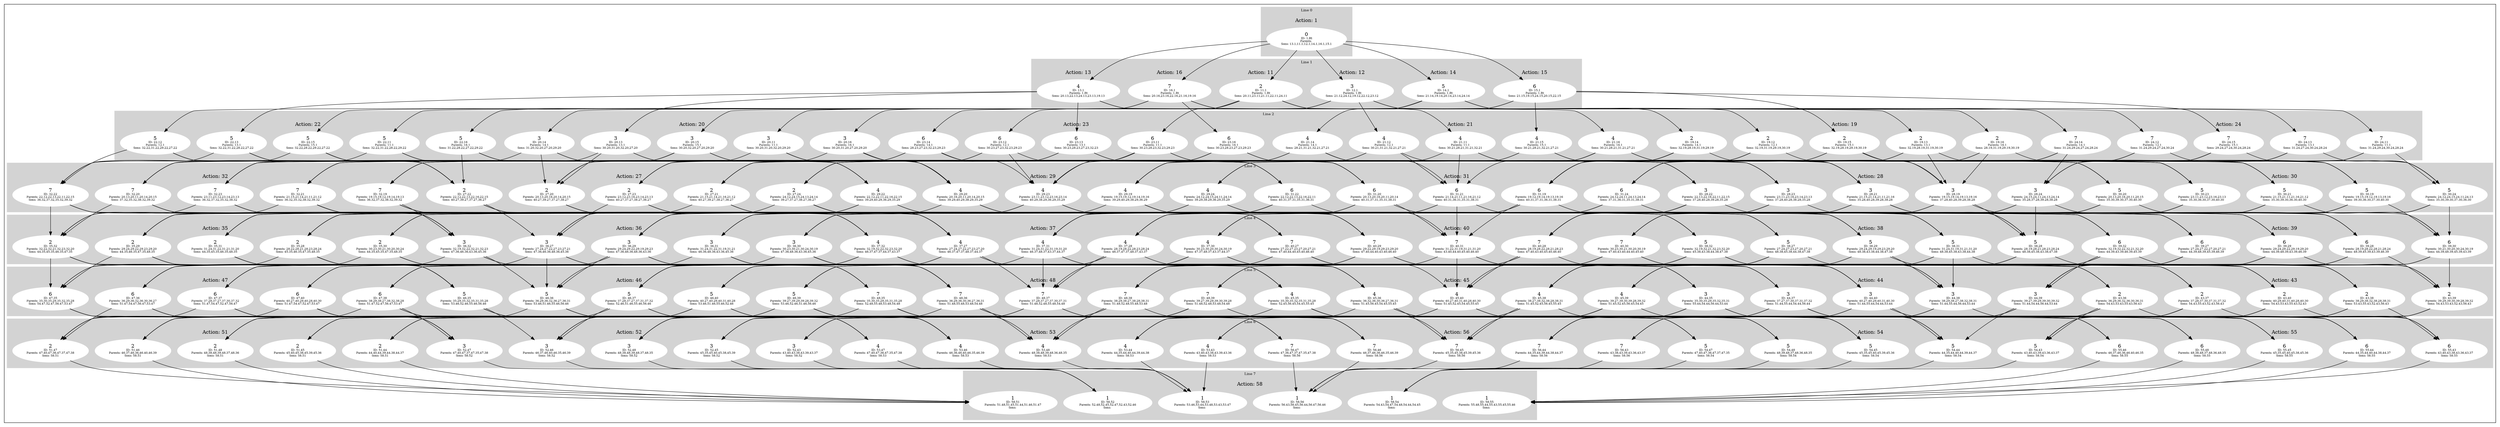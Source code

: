 digraph G {
subgraph cluster_info {
        subgraph cluster_0 {
        style=filled;
        color=lightgrey;
        node [style=filled,color=white];
        subgraph cluster_act_1 {
label = "Action: 1"step_1_Rt [label=<0<BR /><FONT POINT-SIZE="8">ID: 1.Rt</FONT><BR /><FONT POINT-SIZE="8">Parents: </FONT><BR /><FONT POINT-SIZE="8">Sons: 13.1,11.1,12.1,14.1,16.1,15.1</FONT>>]
}

        fontsize="10"
        label = "Line 0";
        }

        subgraph cluster_4 {
        style=filled;
        color=lightgrey;
        node [style=filled,color=white];
        subgraph cluster_act_39 {
label = "Action: 39"step_39_27 [label=<6<BR /><FONT POINT-SIZE="8">ID: 39.27</FONT><BR /><FONT POINT-SIZE="8">Parents: 27.24,27.22,27.20,27.21</FONT><BR /><FONT POINT-SIZE="8">Sons: 44.39,48.39,45.39,46.39</FONT>>]
step_39_29 [label=<6<BR /><FONT POINT-SIZE="8">ID: 39.29</FONT><BR /><FONT POINT-SIZE="8">Parents: 29.24,29.22,29.19,29.20</FONT><BR /><FONT POINT-SIZE="8">Sons: 44.39,48.39,43.39,46.39</FONT>>]
step_39_30 [label=<6<BR /><FONT POINT-SIZE="8">ID: 39.30</FONT><BR /><FONT POINT-SIZE="8">Parents: 30.21,30.20,30.24,30.19</FONT><BR /><FONT POINT-SIZE="8">Sons: 44.39,48.39,45.39,43.39</FONT>>]
step_39_28 [label=<6<BR /><FONT POINT-SIZE="8">ID: 39.28</FONT><BR /><FONT POINT-SIZE="8">Parents: 28.19,28.22,28.21,28.24</FONT><BR /><FONT POINT-SIZE="8">Sons: 48.39,45.39,43.39,46.39</FONT>>]
step_39_32 [label=<6<BR /><FONT POINT-SIZE="8">ID: 39.32</FONT><BR /><FONT POINT-SIZE="8">Parents: 32.19,32.22,32.21,32.20</FONT><BR /><FONT POINT-SIZE="8">Sons: 44.39,43.39,46.39,45.39</FONT>>]
}
subgraph cluster_act_38 {
label = "Action: 38"step_38_29 [label=<5<BR /><FONT POINT-SIZE="8">ID: 38.29</FONT><BR /><FONT POINT-SIZE="8">Parents: 29.24,29.19,29.23,29.20</FONT><BR /><FONT POINT-SIZE="8">Sons: 48.38,43.38,44.38,47.38</FONT>>]
step_38_27 [label=<5<BR /><FONT POINT-SIZE="8">ID: 38.27</FONT><BR /><FONT POINT-SIZE="8">Parents: 27.24,27.23,27.20,27.21</FONT><BR /><FONT POINT-SIZE="8">Sons: 48.38,45.38,44.38,47.38</FONT>>]
step_38_32 [label=<5<BR /><FONT POINT-SIZE="8">ID: 38.32</FONT><BR /><FONT POINT-SIZE="8">Parents: 32.19,32.21,32.23,32.20</FONT><BR /><FONT POINT-SIZE="8">Sons: 45.38,43.38,44.38,47.38</FONT>>]
step_38_28 [label=<5<BR /><FONT POINT-SIZE="8">ID: 38.28</FONT><BR /><FONT POINT-SIZE="8">Parents: 28.19,28.21,28.23,28.24</FONT><BR /><FONT POINT-SIZE="8">Sons: 48.38,45.38,43.38,47.38</FONT>>]
step_38_31 [label=<5<BR /><FONT POINT-SIZE="8">ID: 38.31</FONT><BR /><FONT POINT-SIZE="8">Parents: 31.24,31.19,31.21,31.20</FONT><BR /><FONT POINT-SIZE="8">Sons: 48.38,45.38,43.38,44.38</FONT>>]
}
subgraph cluster_act_40 {
label = "Action: 40"step_40_27 [label=<7<BR /><FONT POINT-SIZE="8">ID: 40.27</FONT><BR /><FONT POINT-SIZE="8">Parents: 27.22,27.23,27.20,27.21</FONT><BR /><FONT POINT-SIZE="8">Sons: 47.40,44.40,45.40,46.40</FONT>>]
step_40_31 [label=<7<BR /><FONT POINT-SIZE="8">ID: 40.31</FONT><BR /><FONT POINT-SIZE="8">Parents: 31.22,31.19,31.21,31.20</FONT><BR /><FONT POINT-SIZE="8">Sons: 43.40,44.40,45.40,46.40</FONT>>]
step_40_29 [label=<7<BR /><FONT POINT-SIZE="8">ID: 40.29</FONT><BR /><FONT POINT-SIZE="8">Parents: 29.22,29.19,29.23,29.20</FONT><BR /><FONT POINT-SIZE="8">Sons: 47.40,44.40,43.40,46.40</FONT>>]
step_40_28 [label=<7<BR /><FONT POINT-SIZE="8">ID: 40.28</FONT><BR /><FONT POINT-SIZE="8">Parents: 28.19,28.22,28.21,28.23</FONT><BR /><FONT POINT-SIZE="8">Sons: 47.40,43.40,45.40,46.40</FONT>>]
step_40_30 [label=<7<BR /><FONT POINT-SIZE="8">ID: 40.30</FONT><BR /><FONT POINT-SIZE="8">Parents: 30.23,30.21,30.20,30.19</FONT><BR /><FONT POINT-SIZE="8">Sons: 47.40,43.40,44.40,45.40</FONT>>]
}
subgraph cluster_act_39 {
label = "Action: 39"step_39_27 [label=<6<BR /><FONT POINT-SIZE="8">ID: 39.27</FONT><BR /><FONT POINT-SIZE="8">Parents: 27.24,27.22,27.20,27.21</FONT><BR /><FONT POINT-SIZE="8">Sons: 44.39,48.39,45.39,46.39</FONT>>]
step_39_29 [label=<6<BR /><FONT POINT-SIZE="8">ID: 39.29</FONT><BR /><FONT POINT-SIZE="8">Parents: 29.24,29.22,29.19,29.20</FONT><BR /><FONT POINT-SIZE="8">Sons: 44.39,48.39,43.39,46.39</FONT>>]
step_39_30 [label=<6<BR /><FONT POINT-SIZE="8">ID: 39.30</FONT><BR /><FONT POINT-SIZE="8">Parents: 30.21,30.20,30.24,30.19</FONT><BR /><FONT POINT-SIZE="8">Sons: 44.39,48.39,45.39,43.39</FONT>>]
step_39_28 [label=<6<BR /><FONT POINT-SIZE="8">ID: 39.28</FONT><BR /><FONT POINT-SIZE="8">Parents: 28.19,28.22,28.21,28.24</FONT><BR /><FONT POINT-SIZE="8">Sons: 48.39,45.39,43.39,46.39</FONT>>]
step_39_32 [label=<6<BR /><FONT POINT-SIZE="8">ID: 39.32</FONT><BR /><FONT POINT-SIZE="8">Parents: 32.19,32.22,32.21,32.20</FONT><BR /><FONT POINT-SIZE="8">Sons: 44.39,43.39,46.39,45.39</FONT>>]
}
subgraph cluster_act_37 {
label = "Action: 37"step_37_28 [label=<4<BR /><FONT POINT-SIZE="8">ID: 37.28</FONT><BR /><FONT POINT-SIZE="8">Parents: 28.19,28.22,28.23,28.24</FONT><BR /><FONT POINT-SIZE="8">Sons: 46.37,47.37,48.37,43.37</FONT>>]
step_37_27 [label=<4<BR /><FONT POINT-SIZE="8">ID: 37.27</FONT><BR /><FONT POINT-SIZE="8">Parents: 27.24,27.22,27.23,27.20</FONT><BR /><FONT POINT-SIZE="8">Sons: 46.37,47.37,48.37,44.37</FONT>>]
step_37_30 [label=<4<BR /><FONT POINT-SIZE="8">ID: 37.30</FONT><BR /><FONT POINT-SIZE="8">Parents: 30.23,30.20,30.24,30.19</FONT><BR /><FONT POINT-SIZE="8">Sons: 47.37,48.37,43.37,44.37</FONT>>]
step_37_31 [label=<4<BR /><FONT POINT-SIZE="8">ID: 37.31</FONT><BR /><FONT POINT-SIZE="8">Parents: 31.24,31.22,31.19,31.20</FONT><BR /><FONT POINT-SIZE="8">Sons: 46.37,48.37,43.37,44.37</FONT>>]
step_37_32 [label=<4<BR /><FONT POINT-SIZE="8">ID: 37.32</FONT><BR /><FONT POINT-SIZE="8">Parents: 32.19,32.22,32.23,32.20</FONT><BR /><FONT POINT-SIZE="8">Sons: 46.37,47.37,44.37,43.37</FONT>>]
}
subgraph cluster_act_40 {
label = "Action: 40"step_40_27 [label=<7<BR /><FONT POINT-SIZE="8">ID: 40.27</FONT><BR /><FONT POINT-SIZE="8">Parents: 27.22,27.23,27.20,27.21</FONT><BR /><FONT POINT-SIZE="8">Sons: 47.40,44.40,45.40,46.40</FONT>>]
step_40_31 [label=<7<BR /><FONT POINT-SIZE="8">ID: 40.31</FONT><BR /><FONT POINT-SIZE="8">Parents: 31.22,31.19,31.21,31.20</FONT><BR /><FONT POINT-SIZE="8">Sons: 43.40,44.40,45.40,46.40</FONT>>]
step_40_29 [label=<7<BR /><FONT POINT-SIZE="8">ID: 40.29</FONT><BR /><FONT POINT-SIZE="8">Parents: 29.22,29.19,29.23,29.20</FONT><BR /><FONT POINT-SIZE="8">Sons: 47.40,44.40,43.40,46.40</FONT>>]
step_40_28 [label=<7<BR /><FONT POINT-SIZE="8">ID: 40.28</FONT><BR /><FONT POINT-SIZE="8">Parents: 28.19,28.22,28.21,28.23</FONT><BR /><FONT POINT-SIZE="8">Sons: 47.40,43.40,45.40,46.40</FONT>>]
step_40_30 [label=<7<BR /><FONT POINT-SIZE="8">ID: 40.30</FONT><BR /><FONT POINT-SIZE="8">Parents: 30.23,30.21,30.20,30.19</FONT><BR /><FONT POINT-SIZE="8">Sons: 47.40,43.40,44.40,45.40</FONT>>]
}
subgraph cluster_act_38 {
label = "Action: 38"step_38_29 [label=<5<BR /><FONT POINT-SIZE="8">ID: 38.29</FONT><BR /><FONT POINT-SIZE="8">Parents: 29.24,29.19,29.23,29.20</FONT><BR /><FONT POINT-SIZE="8">Sons: 48.38,43.38,44.38,47.38</FONT>>]
step_38_27 [label=<5<BR /><FONT POINT-SIZE="8">ID: 38.27</FONT><BR /><FONT POINT-SIZE="8">Parents: 27.24,27.23,27.20,27.21</FONT><BR /><FONT POINT-SIZE="8">Sons: 48.38,45.38,44.38,47.38</FONT>>]
step_38_32 [label=<5<BR /><FONT POINT-SIZE="8">ID: 38.32</FONT><BR /><FONT POINT-SIZE="8">Parents: 32.19,32.21,32.23,32.20</FONT><BR /><FONT POINT-SIZE="8">Sons: 45.38,43.38,44.38,47.38</FONT>>]
step_38_28 [label=<5<BR /><FONT POINT-SIZE="8">ID: 38.28</FONT><BR /><FONT POINT-SIZE="8">Parents: 28.19,28.21,28.23,28.24</FONT><BR /><FONT POINT-SIZE="8">Sons: 48.38,45.38,43.38,47.38</FONT>>]
step_38_31 [label=<5<BR /><FONT POINT-SIZE="8">ID: 38.31</FONT><BR /><FONT POINT-SIZE="8">Parents: 31.24,31.19,31.21,31.20</FONT><BR /><FONT POINT-SIZE="8">Sons: 48.38,45.38,43.38,44.38</FONT>>]
}
subgraph cluster_act_36 {
label = "Action: 36"step_36_29 [label=<3<BR /><FONT POINT-SIZE="8">ID: 36.29</FONT><BR /><FONT POINT-SIZE="8">Parents: 29.24,29.22,29.19,29.23</FONT><BR /><FONT POINT-SIZE="8">Sons: 47.36,46.36,48.36,43.36</FONT>>]
step_36_30 [label=<3<BR /><FONT POINT-SIZE="8">ID: 36.30</FONT><BR /><FONT POINT-SIZE="8">Parents: 30.23,30.21,30.24,30.19</FONT><BR /><FONT POINT-SIZE="8">Sons: 47.36,48.36,43.36,45.36</FONT>>]
step_36_32 [label=<3<BR /><FONT POINT-SIZE="8">ID: 36.32</FONT><BR /><FONT POINT-SIZE="8">Parents: 32.19,32.22,32.21,32.23</FONT><BR /><FONT POINT-SIZE="8">Sons: 47.36,46.36,43.36,45.36</FONT>>]
step_36_27 [label=<3<BR /><FONT POINT-SIZE="8">ID: 36.27</FONT><BR /><FONT POINT-SIZE="8">Parents: 27.24,27.22,27.23,27.21</FONT><BR /><FONT POINT-SIZE="8">Sons: 47.36,46.36,48.36,45.36</FONT>>]
step_36_31 [label=<3<BR /><FONT POINT-SIZE="8">ID: 36.31</FONT><BR /><FONT POINT-SIZE="8">Parents: 31.24,31.22,31.19,31.21</FONT><BR /><FONT POINT-SIZE="8">Sons: 46.36,48.36,43.36,45.36</FONT>>]
}
subgraph cluster_act_37 {
label = "Action: 37"step_37_28 [label=<4<BR /><FONT POINT-SIZE="8">ID: 37.28</FONT><BR /><FONT POINT-SIZE="8">Parents: 28.19,28.22,28.23,28.24</FONT><BR /><FONT POINT-SIZE="8">Sons: 46.37,47.37,48.37,43.37</FONT>>]
step_37_27 [label=<4<BR /><FONT POINT-SIZE="8">ID: 37.27</FONT><BR /><FONT POINT-SIZE="8">Parents: 27.24,27.22,27.23,27.20</FONT><BR /><FONT POINT-SIZE="8">Sons: 46.37,47.37,48.37,44.37</FONT>>]
step_37_30 [label=<4<BR /><FONT POINT-SIZE="8">ID: 37.30</FONT><BR /><FONT POINT-SIZE="8">Parents: 30.23,30.20,30.24,30.19</FONT><BR /><FONT POINT-SIZE="8">Sons: 47.37,48.37,43.37,44.37</FONT>>]
step_37_31 [label=<4<BR /><FONT POINT-SIZE="8">ID: 37.31</FONT><BR /><FONT POINT-SIZE="8">Parents: 31.24,31.22,31.19,31.20</FONT><BR /><FONT POINT-SIZE="8">Sons: 46.37,48.37,43.37,44.37</FONT>>]
step_37_32 [label=<4<BR /><FONT POINT-SIZE="8">ID: 37.32</FONT><BR /><FONT POINT-SIZE="8">Parents: 32.19,32.22,32.23,32.20</FONT><BR /><FONT POINT-SIZE="8">Sons: 46.37,47.37,44.37,43.37</FONT>>]
}
subgraph cluster_act_38 {
label = "Action: 38"step_38_29 [label=<5<BR /><FONT POINT-SIZE="8">ID: 38.29</FONT><BR /><FONT POINT-SIZE="8">Parents: 29.24,29.19,29.23,29.20</FONT><BR /><FONT POINT-SIZE="8">Sons: 48.38,43.38,44.38,47.38</FONT>>]
step_38_27 [label=<5<BR /><FONT POINT-SIZE="8">ID: 38.27</FONT><BR /><FONT POINT-SIZE="8">Parents: 27.24,27.23,27.20,27.21</FONT><BR /><FONT POINT-SIZE="8">Sons: 48.38,45.38,44.38,47.38</FONT>>]
step_38_32 [label=<5<BR /><FONT POINT-SIZE="8">ID: 38.32</FONT><BR /><FONT POINT-SIZE="8">Parents: 32.19,32.21,32.23,32.20</FONT><BR /><FONT POINT-SIZE="8">Sons: 45.38,43.38,44.38,47.38</FONT>>]
step_38_28 [label=<5<BR /><FONT POINT-SIZE="8">ID: 38.28</FONT><BR /><FONT POINT-SIZE="8">Parents: 28.19,28.21,28.23,28.24</FONT><BR /><FONT POINT-SIZE="8">Sons: 48.38,45.38,43.38,47.38</FONT>>]
step_38_31 [label=<5<BR /><FONT POINT-SIZE="8">ID: 38.31</FONT><BR /><FONT POINT-SIZE="8">Parents: 31.24,31.19,31.21,31.20</FONT><BR /><FONT POINT-SIZE="8">Sons: 48.38,45.38,43.38,44.38</FONT>>]
}
subgraph cluster_act_40 {
label = "Action: 40"step_40_27 [label=<7<BR /><FONT POINT-SIZE="8">ID: 40.27</FONT><BR /><FONT POINT-SIZE="8">Parents: 27.22,27.23,27.20,27.21</FONT><BR /><FONT POINT-SIZE="8">Sons: 47.40,44.40,45.40,46.40</FONT>>]
step_40_31 [label=<7<BR /><FONT POINT-SIZE="8">ID: 40.31</FONT><BR /><FONT POINT-SIZE="8">Parents: 31.22,31.19,31.21,31.20</FONT><BR /><FONT POINT-SIZE="8">Sons: 43.40,44.40,45.40,46.40</FONT>>]
step_40_29 [label=<7<BR /><FONT POINT-SIZE="8">ID: 40.29</FONT><BR /><FONT POINT-SIZE="8">Parents: 29.22,29.19,29.23,29.20</FONT><BR /><FONT POINT-SIZE="8">Sons: 47.40,44.40,43.40,46.40</FONT>>]
step_40_28 [label=<7<BR /><FONT POINT-SIZE="8">ID: 40.28</FONT><BR /><FONT POINT-SIZE="8">Parents: 28.19,28.22,28.21,28.23</FONT><BR /><FONT POINT-SIZE="8">Sons: 47.40,43.40,45.40,46.40</FONT>>]
step_40_30 [label=<7<BR /><FONT POINT-SIZE="8">ID: 40.30</FONT><BR /><FONT POINT-SIZE="8">Parents: 30.23,30.21,30.20,30.19</FONT><BR /><FONT POINT-SIZE="8">Sons: 47.40,43.40,44.40,45.40</FONT>>]
}
subgraph cluster_act_39 {
label = "Action: 39"step_39_27 [label=<6<BR /><FONT POINT-SIZE="8">ID: 39.27</FONT><BR /><FONT POINT-SIZE="8">Parents: 27.24,27.22,27.20,27.21</FONT><BR /><FONT POINT-SIZE="8">Sons: 44.39,48.39,45.39,46.39</FONT>>]
step_39_29 [label=<6<BR /><FONT POINT-SIZE="8">ID: 39.29</FONT><BR /><FONT POINT-SIZE="8">Parents: 29.24,29.22,29.19,29.20</FONT><BR /><FONT POINT-SIZE="8">Sons: 44.39,48.39,43.39,46.39</FONT>>]
step_39_30 [label=<6<BR /><FONT POINT-SIZE="8">ID: 39.30</FONT><BR /><FONT POINT-SIZE="8">Parents: 30.21,30.20,30.24,30.19</FONT><BR /><FONT POINT-SIZE="8">Sons: 44.39,48.39,45.39,43.39</FONT>>]
step_39_28 [label=<6<BR /><FONT POINT-SIZE="8">ID: 39.28</FONT><BR /><FONT POINT-SIZE="8">Parents: 28.19,28.22,28.21,28.24</FONT><BR /><FONT POINT-SIZE="8">Sons: 48.39,45.39,43.39,46.39</FONT>>]
step_39_32 [label=<6<BR /><FONT POINT-SIZE="8">ID: 39.32</FONT><BR /><FONT POINT-SIZE="8">Parents: 32.19,32.22,32.21,32.20</FONT><BR /><FONT POINT-SIZE="8">Sons: 44.39,43.39,46.39,45.39</FONT>>]
}
subgraph cluster_act_37 {
label = "Action: 37"step_37_28 [label=<4<BR /><FONT POINT-SIZE="8">ID: 37.28</FONT><BR /><FONT POINT-SIZE="8">Parents: 28.19,28.22,28.23,28.24</FONT><BR /><FONT POINT-SIZE="8">Sons: 46.37,47.37,48.37,43.37</FONT>>]
step_37_27 [label=<4<BR /><FONT POINT-SIZE="8">ID: 37.27</FONT><BR /><FONT POINT-SIZE="8">Parents: 27.24,27.22,27.23,27.20</FONT><BR /><FONT POINT-SIZE="8">Sons: 46.37,47.37,48.37,44.37</FONT>>]
step_37_30 [label=<4<BR /><FONT POINT-SIZE="8">ID: 37.30</FONT><BR /><FONT POINT-SIZE="8">Parents: 30.23,30.20,30.24,30.19</FONT><BR /><FONT POINT-SIZE="8">Sons: 47.37,48.37,43.37,44.37</FONT>>]
step_37_31 [label=<4<BR /><FONT POINT-SIZE="8">ID: 37.31</FONT><BR /><FONT POINT-SIZE="8">Parents: 31.24,31.22,31.19,31.20</FONT><BR /><FONT POINT-SIZE="8">Sons: 46.37,48.37,43.37,44.37</FONT>>]
step_37_32 [label=<4<BR /><FONT POINT-SIZE="8">ID: 37.32</FONT><BR /><FONT POINT-SIZE="8">Parents: 32.19,32.22,32.23,32.20</FONT><BR /><FONT POINT-SIZE="8">Sons: 46.37,47.37,44.37,43.37</FONT>>]
}
subgraph cluster_act_40 {
label = "Action: 40"step_40_27 [label=<7<BR /><FONT POINT-SIZE="8">ID: 40.27</FONT><BR /><FONT POINT-SIZE="8">Parents: 27.22,27.23,27.20,27.21</FONT><BR /><FONT POINT-SIZE="8">Sons: 47.40,44.40,45.40,46.40</FONT>>]
step_40_31 [label=<7<BR /><FONT POINT-SIZE="8">ID: 40.31</FONT><BR /><FONT POINT-SIZE="8">Parents: 31.22,31.19,31.21,31.20</FONT><BR /><FONT POINT-SIZE="8">Sons: 43.40,44.40,45.40,46.40</FONT>>]
step_40_29 [label=<7<BR /><FONT POINT-SIZE="8">ID: 40.29</FONT><BR /><FONT POINT-SIZE="8">Parents: 29.22,29.19,29.23,29.20</FONT><BR /><FONT POINT-SIZE="8">Sons: 47.40,44.40,43.40,46.40</FONT>>]
step_40_28 [label=<7<BR /><FONT POINT-SIZE="8">ID: 40.28</FONT><BR /><FONT POINT-SIZE="8">Parents: 28.19,28.22,28.21,28.23</FONT><BR /><FONT POINT-SIZE="8">Sons: 47.40,43.40,45.40,46.40</FONT>>]
step_40_30 [label=<7<BR /><FONT POINT-SIZE="8">ID: 40.30</FONT><BR /><FONT POINT-SIZE="8">Parents: 30.23,30.21,30.20,30.19</FONT><BR /><FONT POINT-SIZE="8">Sons: 47.40,43.40,44.40,45.40</FONT>>]
}
subgraph cluster_act_37 {
label = "Action: 37"step_37_28 [label=<4<BR /><FONT POINT-SIZE="8">ID: 37.28</FONT><BR /><FONT POINT-SIZE="8">Parents: 28.19,28.22,28.23,28.24</FONT><BR /><FONT POINT-SIZE="8">Sons: 46.37,47.37,48.37,43.37</FONT>>]
step_37_27 [label=<4<BR /><FONT POINT-SIZE="8">ID: 37.27</FONT><BR /><FONT POINT-SIZE="8">Parents: 27.24,27.22,27.23,27.20</FONT><BR /><FONT POINT-SIZE="8">Sons: 46.37,47.37,48.37,44.37</FONT>>]
step_37_30 [label=<4<BR /><FONT POINT-SIZE="8">ID: 37.30</FONT><BR /><FONT POINT-SIZE="8">Parents: 30.23,30.20,30.24,30.19</FONT><BR /><FONT POINT-SIZE="8">Sons: 47.37,48.37,43.37,44.37</FONT>>]
step_37_31 [label=<4<BR /><FONT POINT-SIZE="8">ID: 37.31</FONT><BR /><FONT POINT-SIZE="8">Parents: 31.24,31.22,31.19,31.20</FONT><BR /><FONT POINT-SIZE="8">Sons: 46.37,48.37,43.37,44.37</FONT>>]
step_37_32 [label=<4<BR /><FONT POINT-SIZE="8">ID: 37.32</FONT><BR /><FONT POINT-SIZE="8">Parents: 32.19,32.22,32.23,32.20</FONT><BR /><FONT POINT-SIZE="8">Sons: 46.37,47.37,44.37,43.37</FONT>>]
}
subgraph cluster_act_36 {
label = "Action: 36"step_36_29 [label=<3<BR /><FONT POINT-SIZE="8">ID: 36.29</FONT><BR /><FONT POINT-SIZE="8">Parents: 29.24,29.22,29.19,29.23</FONT><BR /><FONT POINT-SIZE="8">Sons: 47.36,46.36,48.36,43.36</FONT>>]
step_36_30 [label=<3<BR /><FONT POINT-SIZE="8">ID: 36.30</FONT><BR /><FONT POINT-SIZE="8">Parents: 30.23,30.21,30.24,30.19</FONT><BR /><FONT POINT-SIZE="8">Sons: 47.36,48.36,43.36,45.36</FONT>>]
step_36_32 [label=<3<BR /><FONT POINT-SIZE="8">ID: 36.32</FONT><BR /><FONT POINT-SIZE="8">Parents: 32.19,32.22,32.21,32.23</FONT><BR /><FONT POINT-SIZE="8">Sons: 47.36,46.36,43.36,45.36</FONT>>]
step_36_27 [label=<3<BR /><FONT POINT-SIZE="8">ID: 36.27</FONT><BR /><FONT POINT-SIZE="8">Parents: 27.24,27.22,27.23,27.21</FONT><BR /><FONT POINT-SIZE="8">Sons: 47.36,46.36,48.36,45.36</FONT>>]
step_36_31 [label=<3<BR /><FONT POINT-SIZE="8">ID: 36.31</FONT><BR /><FONT POINT-SIZE="8">Parents: 31.24,31.22,31.19,31.21</FONT><BR /><FONT POINT-SIZE="8">Sons: 46.36,48.36,43.36,45.36</FONT>>]
}
subgraph cluster_act_35 {
label = "Action: 35"step_35_30 [label=<2<BR /><FONT POINT-SIZE="8">ID: 35.30</FONT><BR /><FONT POINT-SIZE="8">Parents: 30.23,30.21,30.20,30.24</FONT><BR /><FONT POINT-SIZE="8">Sons: 44.35,45.35,47.35,48.35</FONT>>]
step_35_29 [label=<2<BR /><FONT POINT-SIZE="8">ID: 35.29</FONT><BR /><FONT POINT-SIZE="8">Parents: 29.24,29.22,29.23,29.20</FONT><BR /><FONT POINT-SIZE="8">Sons: 44.35,46.35,47.35,48.35</FONT>>]
step_35_32 [label=<2<BR /><FONT POINT-SIZE="8">ID: 35.32</FONT><BR /><FONT POINT-SIZE="8">Parents: 32.22,32.21,32.23,32.20</FONT><BR /><FONT POINT-SIZE="8">Sons: 44.35,45.35,46.35,47.35</FONT>>]
step_35_31 [label=<2<BR /><FONT POINT-SIZE="8">ID: 35.31</FONT><BR /><FONT POINT-SIZE="8">Parents: 31.24,31.22,31.21,31.20</FONT><BR /><FONT POINT-SIZE="8">Sons: 44.35,45.35,46.35,48.35</FONT>>]
step_35_28 [label=<2<BR /><FONT POINT-SIZE="8">ID: 35.28</FONT><BR /><FONT POINT-SIZE="8">Parents: 28.22,28.21,28.23,28.24</FONT><BR /><FONT POINT-SIZE="8">Sons: 45.35,46.35,47.35,48.35</FONT>>]
}
subgraph cluster_act_40 {
label = "Action: 40"step_40_27 [label=<7<BR /><FONT POINT-SIZE="8">ID: 40.27</FONT><BR /><FONT POINT-SIZE="8">Parents: 27.22,27.23,27.20,27.21</FONT><BR /><FONT POINT-SIZE="8">Sons: 47.40,44.40,45.40,46.40</FONT>>]
step_40_31 [label=<7<BR /><FONT POINT-SIZE="8">ID: 40.31</FONT><BR /><FONT POINT-SIZE="8">Parents: 31.22,31.19,31.21,31.20</FONT><BR /><FONT POINT-SIZE="8">Sons: 43.40,44.40,45.40,46.40</FONT>>]
step_40_29 [label=<7<BR /><FONT POINT-SIZE="8">ID: 40.29</FONT><BR /><FONT POINT-SIZE="8">Parents: 29.22,29.19,29.23,29.20</FONT><BR /><FONT POINT-SIZE="8">Sons: 47.40,44.40,43.40,46.40</FONT>>]
step_40_28 [label=<7<BR /><FONT POINT-SIZE="8">ID: 40.28</FONT><BR /><FONT POINT-SIZE="8">Parents: 28.19,28.22,28.21,28.23</FONT><BR /><FONT POINT-SIZE="8">Sons: 47.40,43.40,45.40,46.40</FONT>>]
step_40_30 [label=<7<BR /><FONT POINT-SIZE="8">ID: 40.30</FONT><BR /><FONT POINT-SIZE="8">Parents: 30.23,30.21,30.20,30.19</FONT><BR /><FONT POINT-SIZE="8">Sons: 47.40,43.40,44.40,45.40</FONT>>]
}
subgraph cluster_act_37 {
label = "Action: 37"step_37_28 [label=<4<BR /><FONT POINT-SIZE="8">ID: 37.28</FONT><BR /><FONT POINT-SIZE="8">Parents: 28.19,28.22,28.23,28.24</FONT><BR /><FONT POINT-SIZE="8">Sons: 46.37,47.37,48.37,43.37</FONT>>]
step_37_27 [label=<4<BR /><FONT POINT-SIZE="8">ID: 37.27</FONT><BR /><FONT POINT-SIZE="8">Parents: 27.24,27.22,27.23,27.20</FONT><BR /><FONT POINT-SIZE="8">Sons: 46.37,47.37,48.37,44.37</FONT>>]
step_37_30 [label=<4<BR /><FONT POINT-SIZE="8">ID: 37.30</FONT><BR /><FONT POINT-SIZE="8">Parents: 30.23,30.20,30.24,30.19</FONT><BR /><FONT POINT-SIZE="8">Sons: 47.37,48.37,43.37,44.37</FONT>>]
step_37_31 [label=<4<BR /><FONT POINT-SIZE="8">ID: 37.31</FONT><BR /><FONT POINT-SIZE="8">Parents: 31.24,31.22,31.19,31.20</FONT><BR /><FONT POINT-SIZE="8">Sons: 46.37,48.37,43.37,44.37</FONT>>]
step_37_32 [label=<4<BR /><FONT POINT-SIZE="8">ID: 37.32</FONT><BR /><FONT POINT-SIZE="8">Parents: 32.19,32.22,32.23,32.20</FONT><BR /><FONT POINT-SIZE="8">Sons: 46.37,47.37,44.37,43.37</FONT>>]
}
subgraph cluster_act_36 {
label = "Action: 36"step_36_29 [label=<3<BR /><FONT POINT-SIZE="8">ID: 36.29</FONT><BR /><FONT POINT-SIZE="8">Parents: 29.24,29.22,29.19,29.23</FONT><BR /><FONT POINT-SIZE="8">Sons: 47.36,46.36,48.36,43.36</FONT>>]
step_36_30 [label=<3<BR /><FONT POINT-SIZE="8">ID: 36.30</FONT><BR /><FONT POINT-SIZE="8">Parents: 30.23,30.21,30.24,30.19</FONT><BR /><FONT POINT-SIZE="8">Sons: 47.36,48.36,43.36,45.36</FONT>>]
step_36_32 [label=<3<BR /><FONT POINT-SIZE="8">ID: 36.32</FONT><BR /><FONT POINT-SIZE="8">Parents: 32.19,32.22,32.21,32.23</FONT><BR /><FONT POINT-SIZE="8">Sons: 47.36,46.36,43.36,45.36</FONT>>]
step_36_27 [label=<3<BR /><FONT POINT-SIZE="8">ID: 36.27</FONT><BR /><FONT POINT-SIZE="8">Parents: 27.24,27.22,27.23,27.21</FONT><BR /><FONT POINT-SIZE="8">Sons: 47.36,46.36,48.36,45.36</FONT>>]
step_36_31 [label=<3<BR /><FONT POINT-SIZE="8">ID: 36.31</FONT><BR /><FONT POINT-SIZE="8">Parents: 31.24,31.22,31.19,31.21</FONT><BR /><FONT POINT-SIZE="8">Sons: 46.36,48.36,43.36,45.36</FONT>>]
}
subgraph cluster_act_36 {
label = "Action: 36"step_36_29 [label=<3<BR /><FONT POINT-SIZE="8">ID: 36.29</FONT><BR /><FONT POINT-SIZE="8">Parents: 29.24,29.22,29.19,29.23</FONT><BR /><FONT POINT-SIZE="8">Sons: 47.36,46.36,48.36,43.36</FONT>>]
step_36_30 [label=<3<BR /><FONT POINT-SIZE="8">ID: 36.30</FONT><BR /><FONT POINT-SIZE="8">Parents: 30.23,30.21,30.24,30.19</FONT><BR /><FONT POINT-SIZE="8">Sons: 47.36,48.36,43.36,45.36</FONT>>]
step_36_32 [label=<3<BR /><FONT POINT-SIZE="8">ID: 36.32</FONT><BR /><FONT POINT-SIZE="8">Parents: 32.19,32.22,32.21,32.23</FONT><BR /><FONT POINT-SIZE="8">Sons: 47.36,46.36,43.36,45.36</FONT>>]
step_36_27 [label=<3<BR /><FONT POINT-SIZE="8">ID: 36.27</FONT><BR /><FONT POINT-SIZE="8">Parents: 27.24,27.22,27.23,27.21</FONT><BR /><FONT POINT-SIZE="8">Sons: 47.36,46.36,48.36,45.36</FONT>>]
step_36_31 [label=<3<BR /><FONT POINT-SIZE="8">ID: 36.31</FONT><BR /><FONT POINT-SIZE="8">Parents: 31.24,31.22,31.19,31.21</FONT><BR /><FONT POINT-SIZE="8">Sons: 46.36,48.36,43.36,45.36</FONT>>]
}
subgraph cluster_act_35 {
label = "Action: 35"step_35_30 [label=<2<BR /><FONT POINT-SIZE="8">ID: 35.30</FONT><BR /><FONT POINT-SIZE="8">Parents: 30.23,30.21,30.20,30.24</FONT><BR /><FONT POINT-SIZE="8">Sons: 44.35,45.35,47.35,48.35</FONT>>]
step_35_29 [label=<2<BR /><FONT POINT-SIZE="8">ID: 35.29</FONT><BR /><FONT POINT-SIZE="8">Parents: 29.24,29.22,29.23,29.20</FONT><BR /><FONT POINT-SIZE="8">Sons: 44.35,46.35,47.35,48.35</FONT>>]
step_35_32 [label=<2<BR /><FONT POINT-SIZE="8">ID: 35.32</FONT><BR /><FONT POINT-SIZE="8">Parents: 32.22,32.21,32.23,32.20</FONT><BR /><FONT POINT-SIZE="8">Sons: 44.35,45.35,46.35,47.35</FONT>>]
step_35_31 [label=<2<BR /><FONT POINT-SIZE="8">ID: 35.31</FONT><BR /><FONT POINT-SIZE="8">Parents: 31.24,31.22,31.21,31.20</FONT><BR /><FONT POINT-SIZE="8">Sons: 44.35,45.35,46.35,48.35</FONT>>]
step_35_28 [label=<2<BR /><FONT POINT-SIZE="8">ID: 35.28</FONT><BR /><FONT POINT-SIZE="8">Parents: 28.22,28.21,28.23,28.24</FONT><BR /><FONT POINT-SIZE="8">Sons: 45.35,46.35,47.35,48.35</FONT>>]
}
subgraph cluster_act_38 {
label = "Action: 38"step_38_29 [label=<5<BR /><FONT POINT-SIZE="8">ID: 38.29</FONT><BR /><FONT POINT-SIZE="8">Parents: 29.24,29.19,29.23,29.20</FONT><BR /><FONT POINT-SIZE="8">Sons: 48.38,43.38,44.38,47.38</FONT>>]
step_38_27 [label=<5<BR /><FONT POINT-SIZE="8">ID: 38.27</FONT><BR /><FONT POINT-SIZE="8">Parents: 27.24,27.23,27.20,27.21</FONT><BR /><FONT POINT-SIZE="8">Sons: 48.38,45.38,44.38,47.38</FONT>>]
step_38_32 [label=<5<BR /><FONT POINT-SIZE="8">ID: 38.32</FONT><BR /><FONT POINT-SIZE="8">Parents: 32.19,32.21,32.23,32.20</FONT><BR /><FONT POINT-SIZE="8">Sons: 45.38,43.38,44.38,47.38</FONT>>]
step_38_28 [label=<5<BR /><FONT POINT-SIZE="8">ID: 38.28</FONT><BR /><FONT POINT-SIZE="8">Parents: 28.19,28.21,28.23,28.24</FONT><BR /><FONT POINT-SIZE="8">Sons: 48.38,45.38,43.38,47.38</FONT>>]
step_38_31 [label=<5<BR /><FONT POINT-SIZE="8">ID: 38.31</FONT><BR /><FONT POINT-SIZE="8">Parents: 31.24,31.19,31.21,31.20</FONT><BR /><FONT POINT-SIZE="8">Sons: 48.38,45.38,43.38,44.38</FONT>>]
}
subgraph cluster_act_39 {
label = "Action: 39"step_39_27 [label=<6<BR /><FONT POINT-SIZE="8">ID: 39.27</FONT><BR /><FONT POINT-SIZE="8">Parents: 27.24,27.22,27.20,27.21</FONT><BR /><FONT POINT-SIZE="8">Sons: 44.39,48.39,45.39,46.39</FONT>>]
step_39_29 [label=<6<BR /><FONT POINT-SIZE="8">ID: 39.29</FONT><BR /><FONT POINT-SIZE="8">Parents: 29.24,29.22,29.19,29.20</FONT><BR /><FONT POINT-SIZE="8">Sons: 44.39,48.39,43.39,46.39</FONT>>]
step_39_30 [label=<6<BR /><FONT POINT-SIZE="8">ID: 39.30</FONT><BR /><FONT POINT-SIZE="8">Parents: 30.21,30.20,30.24,30.19</FONT><BR /><FONT POINT-SIZE="8">Sons: 44.39,48.39,45.39,43.39</FONT>>]
step_39_28 [label=<6<BR /><FONT POINT-SIZE="8">ID: 39.28</FONT><BR /><FONT POINT-SIZE="8">Parents: 28.19,28.22,28.21,28.24</FONT><BR /><FONT POINT-SIZE="8">Sons: 48.39,45.39,43.39,46.39</FONT>>]
step_39_32 [label=<6<BR /><FONT POINT-SIZE="8">ID: 39.32</FONT><BR /><FONT POINT-SIZE="8">Parents: 32.19,32.22,32.21,32.20</FONT><BR /><FONT POINT-SIZE="8">Sons: 44.39,43.39,46.39,45.39</FONT>>]
}
subgraph cluster_act_39 {
label = "Action: 39"step_39_27 [label=<6<BR /><FONT POINT-SIZE="8">ID: 39.27</FONT><BR /><FONT POINT-SIZE="8">Parents: 27.24,27.22,27.20,27.21</FONT><BR /><FONT POINT-SIZE="8">Sons: 44.39,48.39,45.39,46.39</FONT>>]
step_39_29 [label=<6<BR /><FONT POINT-SIZE="8">ID: 39.29</FONT><BR /><FONT POINT-SIZE="8">Parents: 29.24,29.22,29.19,29.20</FONT><BR /><FONT POINT-SIZE="8">Sons: 44.39,48.39,43.39,46.39</FONT>>]
step_39_30 [label=<6<BR /><FONT POINT-SIZE="8">ID: 39.30</FONT><BR /><FONT POINT-SIZE="8">Parents: 30.21,30.20,30.24,30.19</FONT><BR /><FONT POINT-SIZE="8">Sons: 44.39,48.39,45.39,43.39</FONT>>]
step_39_28 [label=<6<BR /><FONT POINT-SIZE="8">ID: 39.28</FONT><BR /><FONT POINT-SIZE="8">Parents: 28.19,28.22,28.21,28.24</FONT><BR /><FONT POINT-SIZE="8">Sons: 48.39,45.39,43.39,46.39</FONT>>]
step_39_32 [label=<6<BR /><FONT POINT-SIZE="8">ID: 39.32</FONT><BR /><FONT POINT-SIZE="8">Parents: 32.19,32.22,32.21,32.20</FONT><BR /><FONT POINT-SIZE="8">Sons: 44.39,43.39,46.39,45.39</FONT>>]
}
subgraph cluster_act_35 {
label = "Action: 35"step_35_30 [label=<2<BR /><FONT POINT-SIZE="8">ID: 35.30</FONT><BR /><FONT POINT-SIZE="8">Parents: 30.23,30.21,30.20,30.24</FONT><BR /><FONT POINT-SIZE="8">Sons: 44.35,45.35,47.35,48.35</FONT>>]
step_35_29 [label=<2<BR /><FONT POINT-SIZE="8">ID: 35.29</FONT><BR /><FONT POINT-SIZE="8">Parents: 29.24,29.22,29.23,29.20</FONT><BR /><FONT POINT-SIZE="8">Sons: 44.35,46.35,47.35,48.35</FONT>>]
step_35_32 [label=<2<BR /><FONT POINT-SIZE="8">ID: 35.32</FONT><BR /><FONT POINT-SIZE="8">Parents: 32.22,32.21,32.23,32.20</FONT><BR /><FONT POINT-SIZE="8">Sons: 44.35,45.35,46.35,47.35</FONT>>]
step_35_31 [label=<2<BR /><FONT POINT-SIZE="8">ID: 35.31</FONT><BR /><FONT POINT-SIZE="8">Parents: 31.24,31.22,31.21,31.20</FONT><BR /><FONT POINT-SIZE="8">Sons: 44.35,45.35,46.35,48.35</FONT>>]
step_35_28 [label=<2<BR /><FONT POINT-SIZE="8">ID: 35.28</FONT><BR /><FONT POINT-SIZE="8">Parents: 28.22,28.21,28.23,28.24</FONT><BR /><FONT POINT-SIZE="8">Sons: 45.35,46.35,47.35,48.35</FONT>>]
}
subgraph cluster_act_35 {
label = "Action: 35"step_35_30 [label=<2<BR /><FONT POINT-SIZE="8">ID: 35.30</FONT><BR /><FONT POINT-SIZE="8">Parents: 30.23,30.21,30.20,30.24</FONT><BR /><FONT POINT-SIZE="8">Sons: 44.35,45.35,47.35,48.35</FONT>>]
step_35_29 [label=<2<BR /><FONT POINT-SIZE="8">ID: 35.29</FONT><BR /><FONT POINT-SIZE="8">Parents: 29.24,29.22,29.23,29.20</FONT><BR /><FONT POINT-SIZE="8">Sons: 44.35,46.35,47.35,48.35</FONT>>]
step_35_32 [label=<2<BR /><FONT POINT-SIZE="8">ID: 35.32</FONT><BR /><FONT POINT-SIZE="8">Parents: 32.22,32.21,32.23,32.20</FONT><BR /><FONT POINT-SIZE="8">Sons: 44.35,45.35,46.35,47.35</FONT>>]
step_35_31 [label=<2<BR /><FONT POINT-SIZE="8">ID: 35.31</FONT><BR /><FONT POINT-SIZE="8">Parents: 31.24,31.22,31.21,31.20</FONT><BR /><FONT POINT-SIZE="8">Sons: 44.35,45.35,46.35,48.35</FONT>>]
step_35_28 [label=<2<BR /><FONT POINT-SIZE="8">ID: 35.28</FONT><BR /><FONT POINT-SIZE="8">Parents: 28.22,28.21,28.23,28.24</FONT><BR /><FONT POINT-SIZE="8">Sons: 45.35,46.35,47.35,48.35</FONT>>]
}
subgraph cluster_act_36 {
label = "Action: 36"step_36_29 [label=<3<BR /><FONT POINT-SIZE="8">ID: 36.29</FONT><BR /><FONT POINT-SIZE="8">Parents: 29.24,29.22,29.19,29.23</FONT><BR /><FONT POINT-SIZE="8">Sons: 47.36,46.36,48.36,43.36</FONT>>]
step_36_30 [label=<3<BR /><FONT POINT-SIZE="8">ID: 36.30</FONT><BR /><FONT POINT-SIZE="8">Parents: 30.23,30.21,30.24,30.19</FONT><BR /><FONT POINT-SIZE="8">Sons: 47.36,48.36,43.36,45.36</FONT>>]
step_36_32 [label=<3<BR /><FONT POINT-SIZE="8">ID: 36.32</FONT><BR /><FONT POINT-SIZE="8">Parents: 32.19,32.22,32.21,32.23</FONT><BR /><FONT POINT-SIZE="8">Sons: 47.36,46.36,43.36,45.36</FONT>>]
step_36_27 [label=<3<BR /><FONT POINT-SIZE="8">ID: 36.27</FONT><BR /><FONT POINT-SIZE="8">Parents: 27.24,27.22,27.23,27.21</FONT><BR /><FONT POINT-SIZE="8">Sons: 47.36,46.36,48.36,45.36</FONT>>]
step_36_31 [label=<3<BR /><FONT POINT-SIZE="8">ID: 36.31</FONT><BR /><FONT POINT-SIZE="8">Parents: 31.24,31.22,31.19,31.21</FONT><BR /><FONT POINT-SIZE="8">Sons: 46.36,48.36,43.36,45.36</FONT>>]
}
subgraph cluster_act_35 {
label = "Action: 35"step_35_30 [label=<2<BR /><FONT POINT-SIZE="8">ID: 35.30</FONT><BR /><FONT POINT-SIZE="8">Parents: 30.23,30.21,30.20,30.24</FONT><BR /><FONT POINT-SIZE="8">Sons: 44.35,45.35,47.35,48.35</FONT>>]
step_35_29 [label=<2<BR /><FONT POINT-SIZE="8">ID: 35.29</FONT><BR /><FONT POINT-SIZE="8">Parents: 29.24,29.22,29.23,29.20</FONT><BR /><FONT POINT-SIZE="8">Sons: 44.35,46.35,47.35,48.35</FONT>>]
step_35_32 [label=<2<BR /><FONT POINT-SIZE="8">ID: 35.32</FONT><BR /><FONT POINT-SIZE="8">Parents: 32.22,32.21,32.23,32.20</FONT><BR /><FONT POINT-SIZE="8">Sons: 44.35,45.35,46.35,47.35</FONT>>]
step_35_31 [label=<2<BR /><FONT POINT-SIZE="8">ID: 35.31</FONT><BR /><FONT POINT-SIZE="8">Parents: 31.24,31.22,31.21,31.20</FONT><BR /><FONT POINT-SIZE="8">Sons: 44.35,45.35,46.35,48.35</FONT>>]
step_35_28 [label=<2<BR /><FONT POINT-SIZE="8">ID: 35.28</FONT><BR /><FONT POINT-SIZE="8">Parents: 28.22,28.21,28.23,28.24</FONT><BR /><FONT POINT-SIZE="8">Sons: 45.35,46.35,47.35,48.35</FONT>>]
}
subgraph cluster_act_38 {
label = "Action: 38"step_38_29 [label=<5<BR /><FONT POINT-SIZE="8">ID: 38.29</FONT><BR /><FONT POINT-SIZE="8">Parents: 29.24,29.19,29.23,29.20</FONT><BR /><FONT POINT-SIZE="8">Sons: 48.38,43.38,44.38,47.38</FONT>>]
step_38_27 [label=<5<BR /><FONT POINT-SIZE="8">ID: 38.27</FONT><BR /><FONT POINT-SIZE="8">Parents: 27.24,27.23,27.20,27.21</FONT><BR /><FONT POINT-SIZE="8">Sons: 48.38,45.38,44.38,47.38</FONT>>]
step_38_32 [label=<5<BR /><FONT POINT-SIZE="8">ID: 38.32</FONT><BR /><FONT POINT-SIZE="8">Parents: 32.19,32.21,32.23,32.20</FONT><BR /><FONT POINT-SIZE="8">Sons: 45.38,43.38,44.38,47.38</FONT>>]
step_38_28 [label=<5<BR /><FONT POINT-SIZE="8">ID: 38.28</FONT><BR /><FONT POINT-SIZE="8">Parents: 28.19,28.21,28.23,28.24</FONT><BR /><FONT POINT-SIZE="8">Sons: 48.38,45.38,43.38,47.38</FONT>>]
step_38_31 [label=<5<BR /><FONT POINT-SIZE="8">ID: 38.31</FONT><BR /><FONT POINT-SIZE="8">Parents: 31.24,31.19,31.21,31.20</FONT><BR /><FONT POINT-SIZE="8">Sons: 48.38,45.38,43.38,44.38</FONT>>]
}

        fontsize="10"
        label = "Line 4";
        }

        subgraph cluster_7 {
        style=filled;
        color=lightgrey;
        node [style=filled,color=white];
        subgraph cluster_act_58 {
label = "Action: 58"step_58_55 [label=<1<BR /><FONT POINT-SIZE="8">ID: 58.55</FONT><BR /><FONT POINT-SIZE="8">Parents: 55.48,55.44,55.43,55.45,55.46</FONT><BR /><FONT POINT-SIZE="8">Sons: </FONT>>]
step_58_51 [label=<1<BR /><FONT POINT-SIZE="8">ID: 58.51</FONT><BR /><FONT POINT-SIZE="8">Parents: 51.48,51.45,51.44,51.46,51.47</FONT><BR /><FONT POINT-SIZE="8">Sons: </FONT>>]
step_58_56 [label=<1<BR /><FONT POINT-SIZE="8">ID: 58.56</FONT><BR /><FONT POINT-SIZE="8">Parents: 56.43,56.45,56.44,56.47,56.46</FONT><BR /><FONT POINT-SIZE="8">Sons: </FONT>>]
step_58_54 [label=<1<BR /><FONT POINT-SIZE="8">ID: 58.54</FONT><BR /><FONT POINT-SIZE="8">Parents: 54.43,54.47,54.48,54.44,54.45</FONT><BR /><FONT POINT-SIZE="8">Sons: </FONT>>]
step_58_52 [label=<1<BR /><FONT POINT-SIZE="8">ID: 58.52</FONT><BR /><FONT POINT-SIZE="8">Parents: 52.48,52.45,52.47,52.43,52.46</FONT><BR /><FONT POINT-SIZE="8">Sons: </FONT>>]
step_58_53 [label=<1<BR /><FONT POINT-SIZE="8">ID: 58.53</FONT><BR /><FONT POINT-SIZE="8">Parents: 53.46,53.44,53.48,53.43,53.47</FONT><BR /><FONT POINT-SIZE="8">Sons: </FONT>>]
}
subgraph cluster_act_58 {
label = "Action: 58"step_58_55 [label=<1<BR /><FONT POINT-SIZE="8">ID: 58.55</FONT><BR /><FONT POINT-SIZE="8">Parents: 55.48,55.44,55.43,55.45,55.46</FONT><BR /><FONT POINT-SIZE="8">Sons: </FONT>>]
step_58_51 [label=<1<BR /><FONT POINT-SIZE="8">ID: 58.51</FONT><BR /><FONT POINT-SIZE="8">Parents: 51.48,51.45,51.44,51.46,51.47</FONT><BR /><FONT POINT-SIZE="8">Sons: </FONT>>]
step_58_56 [label=<1<BR /><FONT POINT-SIZE="8">ID: 58.56</FONT><BR /><FONT POINT-SIZE="8">Parents: 56.43,56.45,56.44,56.47,56.46</FONT><BR /><FONT POINT-SIZE="8">Sons: </FONT>>]
step_58_54 [label=<1<BR /><FONT POINT-SIZE="8">ID: 58.54</FONT><BR /><FONT POINT-SIZE="8">Parents: 54.43,54.47,54.48,54.44,54.45</FONT><BR /><FONT POINT-SIZE="8">Sons: </FONT>>]
step_58_52 [label=<1<BR /><FONT POINT-SIZE="8">ID: 58.52</FONT><BR /><FONT POINT-SIZE="8">Parents: 52.48,52.45,52.47,52.43,52.46</FONT><BR /><FONT POINT-SIZE="8">Sons: </FONT>>]
step_58_53 [label=<1<BR /><FONT POINT-SIZE="8">ID: 58.53</FONT><BR /><FONT POINT-SIZE="8">Parents: 53.46,53.44,53.48,53.43,53.47</FONT><BR /><FONT POINT-SIZE="8">Sons: </FONT>>]
}
subgraph cluster_act_58 {
label = "Action: 58"step_58_55 [label=<1<BR /><FONT POINT-SIZE="8">ID: 58.55</FONT><BR /><FONT POINT-SIZE="8">Parents: 55.48,55.44,55.43,55.45,55.46</FONT><BR /><FONT POINT-SIZE="8">Sons: </FONT>>]
step_58_51 [label=<1<BR /><FONT POINT-SIZE="8">ID: 58.51</FONT><BR /><FONT POINT-SIZE="8">Parents: 51.48,51.45,51.44,51.46,51.47</FONT><BR /><FONT POINT-SIZE="8">Sons: </FONT>>]
step_58_56 [label=<1<BR /><FONT POINT-SIZE="8">ID: 58.56</FONT><BR /><FONT POINT-SIZE="8">Parents: 56.43,56.45,56.44,56.47,56.46</FONT><BR /><FONT POINT-SIZE="8">Sons: </FONT>>]
step_58_54 [label=<1<BR /><FONT POINT-SIZE="8">ID: 58.54</FONT><BR /><FONT POINT-SIZE="8">Parents: 54.43,54.47,54.48,54.44,54.45</FONT><BR /><FONT POINT-SIZE="8">Sons: </FONT>>]
step_58_52 [label=<1<BR /><FONT POINT-SIZE="8">ID: 58.52</FONT><BR /><FONT POINT-SIZE="8">Parents: 52.48,52.45,52.47,52.43,52.46</FONT><BR /><FONT POINT-SIZE="8">Sons: </FONT>>]
step_58_53 [label=<1<BR /><FONT POINT-SIZE="8">ID: 58.53</FONT><BR /><FONT POINT-SIZE="8">Parents: 53.46,53.44,53.48,53.43,53.47</FONT><BR /><FONT POINT-SIZE="8">Sons: </FONT>>]
}
subgraph cluster_act_58 {
label = "Action: 58"step_58_55 [label=<1<BR /><FONT POINT-SIZE="8">ID: 58.55</FONT><BR /><FONT POINT-SIZE="8">Parents: 55.48,55.44,55.43,55.45,55.46</FONT><BR /><FONT POINT-SIZE="8">Sons: </FONT>>]
step_58_51 [label=<1<BR /><FONT POINT-SIZE="8">ID: 58.51</FONT><BR /><FONT POINT-SIZE="8">Parents: 51.48,51.45,51.44,51.46,51.47</FONT><BR /><FONT POINT-SIZE="8">Sons: </FONT>>]
step_58_56 [label=<1<BR /><FONT POINT-SIZE="8">ID: 58.56</FONT><BR /><FONT POINT-SIZE="8">Parents: 56.43,56.45,56.44,56.47,56.46</FONT><BR /><FONT POINT-SIZE="8">Sons: </FONT>>]
step_58_54 [label=<1<BR /><FONT POINT-SIZE="8">ID: 58.54</FONT><BR /><FONT POINT-SIZE="8">Parents: 54.43,54.47,54.48,54.44,54.45</FONT><BR /><FONT POINT-SIZE="8">Sons: </FONT>>]
step_58_52 [label=<1<BR /><FONT POINT-SIZE="8">ID: 58.52</FONT><BR /><FONT POINT-SIZE="8">Parents: 52.48,52.45,52.47,52.43,52.46</FONT><BR /><FONT POINT-SIZE="8">Sons: </FONT>>]
step_58_53 [label=<1<BR /><FONT POINT-SIZE="8">ID: 58.53</FONT><BR /><FONT POINT-SIZE="8">Parents: 53.46,53.44,53.48,53.43,53.47</FONT><BR /><FONT POINT-SIZE="8">Sons: </FONT>>]
}
subgraph cluster_act_58 {
label = "Action: 58"step_58_55 [label=<1<BR /><FONT POINT-SIZE="8">ID: 58.55</FONT><BR /><FONT POINT-SIZE="8">Parents: 55.48,55.44,55.43,55.45,55.46</FONT><BR /><FONT POINT-SIZE="8">Sons: </FONT>>]
step_58_51 [label=<1<BR /><FONT POINT-SIZE="8">ID: 58.51</FONT><BR /><FONT POINT-SIZE="8">Parents: 51.48,51.45,51.44,51.46,51.47</FONT><BR /><FONT POINT-SIZE="8">Sons: </FONT>>]
step_58_56 [label=<1<BR /><FONT POINT-SIZE="8">ID: 58.56</FONT><BR /><FONT POINT-SIZE="8">Parents: 56.43,56.45,56.44,56.47,56.46</FONT><BR /><FONT POINT-SIZE="8">Sons: </FONT>>]
step_58_54 [label=<1<BR /><FONT POINT-SIZE="8">ID: 58.54</FONT><BR /><FONT POINT-SIZE="8">Parents: 54.43,54.47,54.48,54.44,54.45</FONT><BR /><FONT POINT-SIZE="8">Sons: </FONT>>]
step_58_52 [label=<1<BR /><FONT POINT-SIZE="8">ID: 58.52</FONT><BR /><FONT POINT-SIZE="8">Parents: 52.48,52.45,52.47,52.43,52.46</FONT><BR /><FONT POINT-SIZE="8">Sons: </FONT>>]
step_58_53 [label=<1<BR /><FONT POINT-SIZE="8">ID: 58.53</FONT><BR /><FONT POINT-SIZE="8">Parents: 53.46,53.44,53.48,53.43,53.47</FONT><BR /><FONT POINT-SIZE="8">Sons: </FONT>>]
}
subgraph cluster_act_58 {
label = "Action: 58"step_58_55 [label=<1<BR /><FONT POINT-SIZE="8">ID: 58.55</FONT><BR /><FONT POINT-SIZE="8">Parents: 55.48,55.44,55.43,55.45,55.46</FONT><BR /><FONT POINT-SIZE="8">Sons: </FONT>>]
step_58_51 [label=<1<BR /><FONT POINT-SIZE="8">ID: 58.51</FONT><BR /><FONT POINT-SIZE="8">Parents: 51.48,51.45,51.44,51.46,51.47</FONT><BR /><FONT POINT-SIZE="8">Sons: </FONT>>]
step_58_56 [label=<1<BR /><FONT POINT-SIZE="8">ID: 58.56</FONT><BR /><FONT POINT-SIZE="8">Parents: 56.43,56.45,56.44,56.47,56.46</FONT><BR /><FONT POINT-SIZE="8">Sons: </FONT>>]
step_58_54 [label=<1<BR /><FONT POINT-SIZE="8">ID: 58.54</FONT><BR /><FONT POINT-SIZE="8">Parents: 54.43,54.47,54.48,54.44,54.45</FONT><BR /><FONT POINT-SIZE="8">Sons: </FONT>>]
step_58_52 [label=<1<BR /><FONT POINT-SIZE="8">ID: 58.52</FONT><BR /><FONT POINT-SIZE="8">Parents: 52.48,52.45,52.47,52.43,52.46</FONT><BR /><FONT POINT-SIZE="8">Sons: </FONT>>]
step_58_53 [label=<1<BR /><FONT POINT-SIZE="8">ID: 58.53</FONT><BR /><FONT POINT-SIZE="8">Parents: 53.46,53.44,53.48,53.43,53.47</FONT><BR /><FONT POINT-SIZE="8">Sons: </FONT>>]
}

        fontsize="10"
        label = "Line 7";
        }

        subgraph cluster_2 {
        style=filled;
        color=lightgrey;
        node [style=filled,color=white];
        subgraph cluster_act_24 {
label = "Action: 24"step_24_12 [label=<7<BR /><FONT POINT-SIZE="8">ID: 24.12</FONT><BR /><FONT POINT-SIZE="8">Parents: 12.1</FONT><BR /><FONT POINT-SIZE="8">Sons: 31.24,29.24,27.24,30.24</FONT>>]
step_24_15 [label=<7<BR /><FONT POINT-SIZE="8">ID: 24.15</FONT><BR /><FONT POINT-SIZE="8">Parents: 15.1</FONT><BR /><FONT POINT-SIZE="8">Sons: 29.24,27.24,30.24,28.24</FONT>>]
step_24_11 [label=<7<BR /><FONT POINT-SIZE="8">ID: 24.11</FONT><BR /><FONT POINT-SIZE="8">Parents: 11.1</FONT><BR /><FONT POINT-SIZE="8">Sons: 31.24,29.24,30.24,28.24</FONT>>]
step_24_13 [label=<7<BR /><FONT POINT-SIZE="8">ID: 24.13</FONT><BR /><FONT POINT-SIZE="8">Parents: 13.1</FONT><BR /><FONT POINT-SIZE="8">Sons: 31.24,27.24,30.24,28.24</FONT>>]
step_24_14 [label=<7<BR /><FONT POINT-SIZE="8">ID: 24.14</FONT><BR /><FONT POINT-SIZE="8">Parents: 14.1</FONT><BR /><FONT POINT-SIZE="8">Sons: 31.24,29.24,27.24,28.24</FONT>>]
}
subgraph cluster_act_19 {
label = "Action: 19"step_19_15 [label=<2<BR /><FONT POINT-SIZE="8">ID: 19.15</FONT><BR /><FONT POINT-SIZE="8">Parents: 15.1</FONT><BR /><FONT POINT-SIZE="8">Sons: 32.19,28.19,29.19,30.19</FONT>>]
step_19_12 [label=<2<BR /><FONT POINT-SIZE="8">ID: 19.12</FONT><BR /><FONT POINT-SIZE="8">Parents: 12.1</FONT><BR /><FONT POINT-SIZE="8">Sons: 32.19,31.19,29.19,30.19</FONT>>]
step_19_14 [label=<2<BR /><FONT POINT-SIZE="8">ID: 19.14</FONT><BR /><FONT POINT-SIZE="8">Parents: 14.1</FONT><BR /><FONT POINT-SIZE="8">Sons: 32.19,28.19,31.19,29.19</FONT>>]
step_19_13 [label=<2<BR /><FONT POINT-SIZE="8">ID: 19.13</FONT><BR /><FONT POINT-SIZE="8">Parents: 13.1</FONT><BR /><FONT POINT-SIZE="8">Sons: 32.19,28.19,31.19,30.19</FONT>>]
step_19_16 [label=<2<BR /><FONT POINT-SIZE="8">ID: 19.16</FONT><BR /><FONT POINT-SIZE="8">Parents: 16.1</FONT><BR /><FONT POINT-SIZE="8">Sons: 28.19,31.19,29.19,30.19</FONT>>]
}
subgraph cluster_act_21 {
label = "Action: 21"step_21_15 [label=<4<BR /><FONT POINT-SIZE="8">ID: 21.15</FONT><BR /><FONT POINT-SIZE="8">Parents: 15.1</FONT><BR /><FONT POINT-SIZE="8">Sons: 30.21,28.21,32.21,27.21</FONT>>]
step_21_14 [label=<4<BR /><FONT POINT-SIZE="8">ID: 21.14</FONT><BR /><FONT POINT-SIZE="8">Parents: 14.1</FONT><BR /><FONT POINT-SIZE="8">Sons: 28.21,31.21,32.21,27.21</FONT>>]
step_21_11 [label=<4<BR /><FONT POINT-SIZE="8">ID: 21.11</FONT><BR /><FONT POINT-SIZE="8">Parents: 11.1</FONT><BR /><FONT POINT-SIZE="8">Sons: 30.21,28.21,31.21,32.21</FONT>>]
step_21_16 [label=<4<BR /><FONT POINT-SIZE="8">ID: 21.16</FONT><BR /><FONT POINT-SIZE="8">Parents: 16.1</FONT><BR /><FONT POINT-SIZE="8">Sons: 30.21,28.21,31.21,27.21</FONT>>]
step_21_12 [label=<4<BR /><FONT POINT-SIZE="8">ID: 21.12</FONT><BR /><FONT POINT-SIZE="8">Parents: 12.1</FONT><BR /><FONT POINT-SIZE="8">Sons: 30.21,31.21,32.21,27.21</FONT>>]
}
subgraph cluster_act_19 {
label = "Action: 19"step_19_15 [label=<2<BR /><FONT POINT-SIZE="8">ID: 19.15</FONT><BR /><FONT POINT-SIZE="8">Parents: 15.1</FONT><BR /><FONT POINT-SIZE="8">Sons: 32.19,28.19,29.19,30.19</FONT>>]
step_19_12 [label=<2<BR /><FONT POINT-SIZE="8">ID: 19.12</FONT><BR /><FONT POINT-SIZE="8">Parents: 12.1</FONT><BR /><FONT POINT-SIZE="8">Sons: 32.19,31.19,29.19,30.19</FONT>>]
step_19_14 [label=<2<BR /><FONT POINT-SIZE="8">ID: 19.14</FONT><BR /><FONT POINT-SIZE="8">Parents: 14.1</FONT><BR /><FONT POINT-SIZE="8">Sons: 32.19,28.19,31.19,29.19</FONT>>]
step_19_13 [label=<2<BR /><FONT POINT-SIZE="8">ID: 19.13</FONT><BR /><FONT POINT-SIZE="8">Parents: 13.1</FONT><BR /><FONT POINT-SIZE="8">Sons: 32.19,28.19,31.19,30.19</FONT>>]
step_19_16 [label=<2<BR /><FONT POINT-SIZE="8">ID: 19.16</FONT><BR /><FONT POINT-SIZE="8">Parents: 16.1</FONT><BR /><FONT POINT-SIZE="8">Sons: 28.19,31.19,29.19,30.19</FONT>>]
}
subgraph cluster_act_19 {
label = "Action: 19"step_19_15 [label=<2<BR /><FONT POINT-SIZE="8">ID: 19.15</FONT><BR /><FONT POINT-SIZE="8">Parents: 15.1</FONT><BR /><FONT POINT-SIZE="8">Sons: 32.19,28.19,29.19,30.19</FONT>>]
step_19_12 [label=<2<BR /><FONT POINT-SIZE="8">ID: 19.12</FONT><BR /><FONT POINT-SIZE="8">Parents: 12.1</FONT><BR /><FONT POINT-SIZE="8">Sons: 32.19,31.19,29.19,30.19</FONT>>]
step_19_14 [label=<2<BR /><FONT POINT-SIZE="8">ID: 19.14</FONT><BR /><FONT POINT-SIZE="8">Parents: 14.1</FONT><BR /><FONT POINT-SIZE="8">Sons: 32.19,28.19,31.19,29.19</FONT>>]
step_19_13 [label=<2<BR /><FONT POINT-SIZE="8">ID: 19.13</FONT><BR /><FONT POINT-SIZE="8">Parents: 13.1</FONT><BR /><FONT POINT-SIZE="8">Sons: 32.19,28.19,31.19,30.19</FONT>>]
step_19_16 [label=<2<BR /><FONT POINT-SIZE="8">ID: 19.16</FONT><BR /><FONT POINT-SIZE="8">Parents: 16.1</FONT><BR /><FONT POINT-SIZE="8">Sons: 28.19,31.19,29.19,30.19</FONT>>]
}
subgraph cluster_act_23 {
label = "Action: 23"step_23_11 [label=<6<BR /><FONT POINT-SIZE="8">ID: 23.11</FONT><BR /><FONT POINT-SIZE="8">Parents: 11.1</FONT><BR /><FONT POINT-SIZE="8">Sons: 30.23,28.23,32.23,29.23</FONT>>]
step_23_12 [label=<6<BR /><FONT POINT-SIZE="8">ID: 23.12</FONT><BR /><FONT POINT-SIZE="8">Parents: 12.1</FONT><BR /><FONT POINT-SIZE="8">Sons: 30.23,27.23,32.23,29.23</FONT>>]
step_23_16 [label=<6<BR /><FONT POINT-SIZE="8">ID: 23.16</FONT><BR /><FONT POINT-SIZE="8">Parents: 16.1</FONT><BR /><FONT POINT-SIZE="8">Sons: 30.23,28.23,27.23,29.23</FONT>>]
step_23_14 [label=<6<BR /><FONT POINT-SIZE="8">ID: 23.14</FONT><BR /><FONT POINT-SIZE="8">Parents: 14.1</FONT><BR /><FONT POINT-SIZE="8">Sons: 28.23,27.23,32.23,29.23</FONT>>]
step_23_13 [label=<6<BR /><FONT POINT-SIZE="8">ID: 23.13</FONT><BR /><FONT POINT-SIZE="8">Parents: 13.1</FONT><BR /><FONT POINT-SIZE="8">Sons: 30.23,28.23,27.23,32.23</FONT>>]
}
subgraph cluster_act_23 {
label = "Action: 23"step_23_11 [label=<6<BR /><FONT POINT-SIZE="8">ID: 23.11</FONT><BR /><FONT POINT-SIZE="8">Parents: 11.1</FONT><BR /><FONT POINT-SIZE="8">Sons: 30.23,28.23,32.23,29.23</FONT>>]
step_23_12 [label=<6<BR /><FONT POINT-SIZE="8">ID: 23.12</FONT><BR /><FONT POINT-SIZE="8">Parents: 12.1</FONT><BR /><FONT POINT-SIZE="8">Sons: 30.23,27.23,32.23,29.23</FONT>>]
step_23_16 [label=<6<BR /><FONT POINT-SIZE="8">ID: 23.16</FONT><BR /><FONT POINT-SIZE="8">Parents: 16.1</FONT><BR /><FONT POINT-SIZE="8">Sons: 30.23,28.23,27.23,29.23</FONT>>]
step_23_14 [label=<6<BR /><FONT POINT-SIZE="8">ID: 23.14</FONT><BR /><FONT POINT-SIZE="8">Parents: 14.1</FONT><BR /><FONT POINT-SIZE="8">Sons: 28.23,27.23,32.23,29.23</FONT>>]
step_23_13 [label=<6<BR /><FONT POINT-SIZE="8">ID: 23.13</FONT><BR /><FONT POINT-SIZE="8">Parents: 13.1</FONT><BR /><FONT POINT-SIZE="8">Sons: 30.23,28.23,27.23,32.23</FONT>>]
}
subgraph cluster_act_21 {
label = "Action: 21"step_21_15 [label=<4<BR /><FONT POINT-SIZE="8">ID: 21.15</FONT><BR /><FONT POINT-SIZE="8">Parents: 15.1</FONT><BR /><FONT POINT-SIZE="8">Sons: 30.21,28.21,32.21,27.21</FONT>>]
step_21_14 [label=<4<BR /><FONT POINT-SIZE="8">ID: 21.14</FONT><BR /><FONT POINT-SIZE="8">Parents: 14.1</FONT><BR /><FONT POINT-SIZE="8">Sons: 28.21,31.21,32.21,27.21</FONT>>]
step_21_11 [label=<4<BR /><FONT POINT-SIZE="8">ID: 21.11</FONT><BR /><FONT POINT-SIZE="8">Parents: 11.1</FONT><BR /><FONT POINT-SIZE="8">Sons: 30.21,28.21,31.21,32.21</FONT>>]
step_21_16 [label=<4<BR /><FONT POINT-SIZE="8">ID: 21.16</FONT><BR /><FONT POINT-SIZE="8">Parents: 16.1</FONT><BR /><FONT POINT-SIZE="8">Sons: 30.21,28.21,31.21,27.21</FONT>>]
step_21_12 [label=<4<BR /><FONT POINT-SIZE="8">ID: 21.12</FONT><BR /><FONT POINT-SIZE="8">Parents: 12.1</FONT><BR /><FONT POINT-SIZE="8">Sons: 30.21,31.21,32.21,27.21</FONT>>]
}
subgraph cluster_act_20 {
label = "Action: 20"step_20_13 [label=<3<BR /><FONT POINT-SIZE="8">ID: 20.13</FONT><BR /><FONT POINT-SIZE="8">Parents: 13.1</FONT><BR /><FONT POINT-SIZE="8">Sons: 30.20,31.20,32.20,27.20</FONT>>]
step_20_16 [label=<3<BR /><FONT POINT-SIZE="8">ID: 20.16</FONT><BR /><FONT POINT-SIZE="8">Parents: 16.1</FONT><BR /><FONT POINT-SIZE="8">Sons: 30.20,31.20,27.20,29.20</FONT>>]
step_20_11 [label=<3<BR /><FONT POINT-SIZE="8">ID: 20.11</FONT><BR /><FONT POINT-SIZE="8">Parents: 11.1</FONT><BR /><FONT POINT-SIZE="8">Sons: 30.20,31.20,32.20,29.20</FONT>>]
step_20_14 [label=<3<BR /><FONT POINT-SIZE="8">ID: 20.14</FONT><BR /><FONT POINT-SIZE="8">Parents: 14.1</FONT><BR /><FONT POINT-SIZE="8">Sons: 31.20,32.20,27.20,29.20</FONT>>]
step_20_15 [label=<3<BR /><FONT POINT-SIZE="8">ID: 20.15</FONT><BR /><FONT POINT-SIZE="8">Parents: 15.1</FONT><BR /><FONT POINT-SIZE="8">Sons: 30.20,32.20,27.20,29.20</FONT>>]
}
subgraph cluster_act_21 {
label = "Action: 21"step_21_15 [label=<4<BR /><FONT POINT-SIZE="8">ID: 21.15</FONT><BR /><FONT POINT-SIZE="8">Parents: 15.1</FONT><BR /><FONT POINT-SIZE="8">Sons: 30.21,28.21,32.21,27.21</FONT>>]
step_21_14 [label=<4<BR /><FONT POINT-SIZE="8">ID: 21.14</FONT><BR /><FONT POINT-SIZE="8">Parents: 14.1</FONT><BR /><FONT POINT-SIZE="8">Sons: 28.21,31.21,32.21,27.21</FONT>>]
step_21_11 [label=<4<BR /><FONT POINT-SIZE="8">ID: 21.11</FONT><BR /><FONT POINT-SIZE="8">Parents: 11.1</FONT><BR /><FONT POINT-SIZE="8">Sons: 30.21,28.21,31.21,32.21</FONT>>]
step_21_16 [label=<4<BR /><FONT POINT-SIZE="8">ID: 21.16</FONT><BR /><FONT POINT-SIZE="8">Parents: 16.1</FONT><BR /><FONT POINT-SIZE="8">Sons: 30.21,28.21,31.21,27.21</FONT>>]
step_21_12 [label=<4<BR /><FONT POINT-SIZE="8">ID: 21.12</FONT><BR /><FONT POINT-SIZE="8">Parents: 12.1</FONT><BR /><FONT POINT-SIZE="8">Sons: 30.21,31.21,32.21,27.21</FONT>>]
}
subgraph cluster_act_20 {
label = "Action: 20"step_20_13 [label=<3<BR /><FONT POINT-SIZE="8">ID: 20.13</FONT><BR /><FONT POINT-SIZE="8">Parents: 13.1</FONT><BR /><FONT POINT-SIZE="8">Sons: 30.20,31.20,32.20,27.20</FONT>>]
step_20_16 [label=<3<BR /><FONT POINT-SIZE="8">ID: 20.16</FONT><BR /><FONT POINT-SIZE="8">Parents: 16.1</FONT><BR /><FONT POINT-SIZE="8">Sons: 30.20,31.20,27.20,29.20</FONT>>]
step_20_11 [label=<3<BR /><FONT POINT-SIZE="8">ID: 20.11</FONT><BR /><FONT POINT-SIZE="8">Parents: 11.1</FONT><BR /><FONT POINT-SIZE="8">Sons: 30.20,31.20,32.20,29.20</FONT>>]
step_20_14 [label=<3<BR /><FONT POINT-SIZE="8">ID: 20.14</FONT><BR /><FONT POINT-SIZE="8">Parents: 14.1</FONT><BR /><FONT POINT-SIZE="8">Sons: 31.20,32.20,27.20,29.20</FONT>>]
step_20_15 [label=<3<BR /><FONT POINT-SIZE="8">ID: 20.15</FONT><BR /><FONT POINT-SIZE="8">Parents: 15.1</FONT><BR /><FONT POINT-SIZE="8">Sons: 30.20,32.20,27.20,29.20</FONT>>]
}
subgraph cluster_act_22 {
label = "Action: 22"step_22_12 [label=<5<BR /><FONT POINT-SIZE="8">ID: 22.12</FONT><BR /><FONT POINT-SIZE="8">Parents: 12.1</FONT><BR /><FONT POINT-SIZE="8">Sons: 32.22,31.22,29.22,27.22</FONT>>]
step_22_13 [label=<5<BR /><FONT POINT-SIZE="8">ID: 22.13</FONT><BR /><FONT POINT-SIZE="8">Parents: 13.1</FONT><BR /><FONT POINT-SIZE="8">Sons: 32.22,31.22,28.22,27.22</FONT>>]
step_22_11 [label=<5<BR /><FONT POINT-SIZE="8">ID: 22.11</FONT><BR /><FONT POINT-SIZE="8">Parents: 11.1</FONT><BR /><FONT POINT-SIZE="8">Sons: 32.22,31.22,28.22,29.22</FONT>>]
step_22_15 [label=<5<BR /><FONT POINT-SIZE="8">ID: 22.15</FONT><BR /><FONT POINT-SIZE="8">Parents: 15.1</FONT><BR /><FONT POINT-SIZE="8">Sons: 32.22,28.22,29.22,27.22</FONT>>]
step_22_16 [label=<5<BR /><FONT POINT-SIZE="8">ID: 22.16</FONT><BR /><FONT POINT-SIZE="8">Parents: 16.1</FONT><BR /><FONT POINT-SIZE="8">Sons: 31.22,28.22,27.22,29.22</FONT>>]
}
subgraph cluster_act_21 {
label = "Action: 21"step_21_15 [label=<4<BR /><FONT POINT-SIZE="8">ID: 21.15</FONT><BR /><FONT POINT-SIZE="8">Parents: 15.1</FONT><BR /><FONT POINT-SIZE="8">Sons: 30.21,28.21,32.21,27.21</FONT>>]
step_21_14 [label=<4<BR /><FONT POINT-SIZE="8">ID: 21.14</FONT><BR /><FONT POINT-SIZE="8">Parents: 14.1</FONT><BR /><FONT POINT-SIZE="8">Sons: 28.21,31.21,32.21,27.21</FONT>>]
step_21_11 [label=<4<BR /><FONT POINT-SIZE="8">ID: 21.11</FONT><BR /><FONT POINT-SIZE="8">Parents: 11.1</FONT><BR /><FONT POINT-SIZE="8">Sons: 30.21,28.21,31.21,32.21</FONT>>]
step_21_16 [label=<4<BR /><FONT POINT-SIZE="8">ID: 21.16</FONT><BR /><FONT POINT-SIZE="8">Parents: 16.1</FONT><BR /><FONT POINT-SIZE="8">Sons: 30.21,28.21,31.21,27.21</FONT>>]
step_21_12 [label=<4<BR /><FONT POINT-SIZE="8">ID: 21.12</FONT><BR /><FONT POINT-SIZE="8">Parents: 12.1</FONT><BR /><FONT POINT-SIZE="8">Sons: 30.21,31.21,32.21,27.21</FONT>>]
}
subgraph cluster_act_20 {
label = "Action: 20"step_20_13 [label=<3<BR /><FONT POINT-SIZE="8">ID: 20.13</FONT><BR /><FONT POINT-SIZE="8">Parents: 13.1</FONT><BR /><FONT POINT-SIZE="8">Sons: 30.20,31.20,32.20,27.20</FONT>>]
step_20_16 [label=<3<BR /><FONT POINT-SIZE="8">ID: 20.16</FONT><BR /><FONT POINT-SIZE="8">Parents: 16.1</FONT><BR /><FONT POINT-SIZE="8">Sons: 30.20,31.20,27.20,29.20</FONT>>]
step_20_11 [label=<3<BR /><FONT POINT-SIZE="8">ID: 20.11</FONT><BR /><FONT POINT-SIZE="8">Parents: 11.1</FONT><BR /><FONT POINT-SIZE="8">Sons: 30.20,31.20,32.20,29.20</FONT>>]
step_20_14 [label=<3<BR /><FONT POINT-SIZE="8">ID: 20.14</FONT><BR /><FONT POINT-SIZE="8">Parents: 14.1</FONT><BR /><FONT POINT-SIZE="8">Sons: 31.20,32.20,27.20,29.20</FONT>>]
step_20_15 [label=<3<BR /><FONT POINT-SIZE="8">ID: 20.15</FONT><BR /><FONT POINT-SIZE="8">Parents: 15.1</FONT><BR /><FONT POINT-SIZE="8">Sons: 30.20,32.20,27.20,29.20</FONT>>]
}
subgraph cluster_act_21 {
label = "Action: 21"step_21_15 [label=<4<BR /><FONT POINT-SIZE="8">ID: 21.15</FONT><BR /><FONT POINT-SIZE="8">Parents: 15.1</FONT><BR /><FONT POINT-SIZE="8">Sons: 30.21,28.21,32.21,27.21</FONT>>]
step_21_14 [label=<4<BR /><FONT POINT-SIZE="8">ID: 21.14</FONT><BR /><FONT POINT-SIZE="8">Parents: 14.1</FONT><BR /><FONT POINT-SIZE="8">Sons: 28.21,31.21,32.21,27.21</FONT>>]
step_21_11 [label=<4<BR /><FONT POINT-SIZE="8">ID: 21.11</FONT><BR /><FONT POINT-SIZE="8">Parents: 11.1</FONT><BR /><FONT POINT-SIZE="8">Sons: 30.21,28.21,31.21,32.21</FONT>>]
step_21_16 [label=<4<BR /><FONT POINT-SIZE="8">ID: 21.16</FONT><BR /><FONT POINT-SIZE="8">Parents: 16.1</FONT><BR /><FONT POINT-SIZE="8">Sons: 30.21,28.21,31.21,27.21</FONT>>]
step_21_12 [label=<4<BR /><FONT POINT-SIZE="8">ID: 21.12</FONT><BR /><FONT POINT-SIZE="8">Parents: 12.1</FONT><BR /><FONT POINT-SIZE="8">Sons: 30.21,31.21,32.21,27.21</FONT>>]
}
subgraph cluster_act_23 {
label = "Action: 23"step_23_11 [label=<6<BR /><FONT POINT-SIZE="8">ID: 23.11</FONT><BR /><FONT POINT-SIZE="8">Parents: 11.1</FONT><BR /><FONT POINT-SIZE="8">Sons: 30.23,28.23,32.23,29.23</FONT>>]
step_23_12 [label=<6<BR /><FONT POINT-SIZE="8">ID: 23.12</FONT><BR /><FONT POINT-SIZE="8">Parents: 12.1</FONT><BR /><FONT POINT-SIZE="8">Sons: 30.23,27.23,32.23,29.23</FONT>>]
step_23_16 [label=<6<BR /><FONT POINT-SIZE="8">ID: 23.16</FONT><BR /><FONT POINT-SIZE="8">Parents: 16.1</FONT><BR /><FONT POINT-SIZE="8">Sons: 30.23,28.23,27.23,29.23</FONT>>]
step_23_14 [label=<6<BR /><FONT POINT-SIZE="8">ID: 23.14</FONT><BR /><FONT POINT-SIZE="8">Parents: 14.1</FONT><BR /><FONT POINT-SIZE="8">Sons: 28.23,27.23,32.23,29.23</FONT>>]
step_23_13 [label=<6<BR /><FONT POINT-SIZE="8">ID: 23.13</FONT><BR /><FONT POINT-SIZE="8">Parents: 13.1</FONT><BR /><FONT POINT-SIZE="8">Sons: 30.23,28.23,27.23,32.23</FONT>>]
}
subgraph cluster_act_24 {
label = "Action: 24"step_24_12 [label=<7<BR /><FONT POINT-SIZE="8">ID: 24.12</FONT><BR /><FONT POINT-SIZE="8">Parents: 12.1</FONT><BR /><FONT POINT-SIZE="8">Sons: 31.24,29.24,27.24,30.24</FONT>>]
step_24_15 [label=<7<BR /><FONT POINT-SIZE="8">ID: 24.15</FONT><BR /><FONT POINT-SIZE="8">Parents: 15.1</FONT><BR /><FONT POINT-SIZE="8">Sons: 29.24,27.24,30.24,28.24</FONT>>]
step_24_11 [label=<7<BR /><FONT POINT-SIZE="8">ID: 24.11</FONT><BR /><FONT POINT-SIZE="8">Parents: 11.1</FONT><BR /><FONT POINT-SIZE="8">Sons: 31.24,29.24,30.24,28.24</FONT>>]
step_24_13 [label=<7<BR /><FONT POINT-SIZE="8">ID: 24.13</FONT><BR /><FONT POINT-SIZE="8">Parents: 13.1</FONT><BR /><FONT POINT-SIZE="8">Sons: 31.24,27.24,30.24,28.24</FONT>>]
step_24_14 [label=<7<BR /><FONT POINT-SIZE="8">ID: 24.14</FONT><BR /><FONT POINT-SIZE="8">Parents: 14.1</FONT><BR /><FONT POINT-SIZE="8">Sons: 31.24,29.24,27.24,28.24</FONT>>]
}
subgraph cluster_act_20 {
label = "Action: 20"step_20_13 [label=<3<BR /><FONT POINT-SIZE="8">ID: 20.13</FONT><BR /><FONT POINT-SIZE="8">Parents: 13.1</FONT><BR /><FONT POINT-SIZE="8">Sons: 30.20,31.20,32.20,27.20</FONT>>]
step_20_16 [label=<3<BR /><FONT POINT-SIZE="8">ID: 20.16</FONT><BR /><FONT POINT-SIZE="8">Parents: 16.1</FONT><BR /><FONT POINT-SIZE="8">Sons: 30.20,31.20,27.20,29.20</FONT>>]
step_20_11 [label=<3<BR /><FONT POINT-SIZE="8">ID: 20.11</FONT><BR /><FONT POINT-SIZE="8">Parents: 11.1</FONT><BR /><FONT POINT-SIZE="8">Sons: 30.20,31.20,32.20,29.20</FONT>>]
step_20_14 [label=<3<BR /><FONT POINT-SIZE="8">ID: 20.14</FONT><BR /><FONT POINT-SIZE="8">Parents: 14.1</FONT><BR /><FONT POINT-SIZE="8">Sons: 31.20,32.20,27.20,29.20</FONT>>]
step_20_15 [label=<3<BR /><FONT POINT-SIZE="8">ID: 20.15</FONT><BR /><FONT POINT-SIZE="8">Parents: 15.1</FONT><BR /><FONT POINT-SIZE="8">Sons: 30.20,32.20,27.20,29.20</FONT>>]
}
subgraph cluster_act_22 {
label = "Action: 22"step_22_12 [label=<5<BR /><FONT POINT-SIZE="8">ID: 22.12</FONT><BR /><FONT POINT-SIZE="8">Parents: 12.1</FONT><BR /><FONT POINT-SIZE="8">Sons: 32.22,31.22,29.22,27.22</FONT>>]
step_22_13 [label=<5<BR /><FONT POINT-SIZE="8">ID: 22.13</FONT><BR /><FONT POINT-SIZE="8">Parents: 13.1</FONT><BR /><FONT POINT-SIZE="8">Sons: 32.22,31.22,28.22,27.22</FONT>>]
step_22_11 [label=<5<BR /><FONT POINT-SIZE="8">ID: 22.11</FONT><BR /><FONT POINT-SIZE="8">Parents: 11.1</FONT><BR /><FONT POINT-SIZE="8">Sons: 32.22,31.22,28.22,29.22</FONT>>]
step_22_15 [label=<5<BR /><FONT POINT-SIZE="8">ID: 22.15</FONT><BR /><FONT POINT-SIZE="8">Parents: 15.1</FONT><BR /><FONT POINT-SIZE="8">Sons: 32.22,28.22,29.22,27.22</FONT>>]
step_22_16 [label=<5<BR /><FONT POINT-SIZE="8">ID: 22.16</FONT><BR /><FONT POINT-SIZE="8">Parents: 16.1</FONT><BR /><FONT POINT-SIZE="8">Sons: 31.22,28.22,27.22,29.22</FONT>>]
}
subgraph cluster_act_23 {
label = "Action: 23"step_23_11 [label=<6<BR /><FONT POINT-SIZE="8">ID: 23.11</FONT><BR /><FONT POINT-SIZE="8">Parents: 11.1</FONT><BR /><FONT POINT-SIZE="8">Sons: 30.23,28.23,32.23,29.23</FONT>>]
step_23_12 [label=<6<BR /><FONT POINT-SIZE="8">ID: 23.12</FONT><BR /><FONT POINT-SIZE="8">Parents: 12.1</FONT><BR /><FONT POINT-SIZE="8">Sons: 30.23,27.23,32.23,29.23</FONT>>]
step_23_16 [label=<6<BR /><FONT POINT-SIZE="8">ID: 23.16</FONT><BR /><FONT POINT-SIZE="8">Parents: 16.1</FONT><BR /><FONT POINT-SIZE="8">Sons: 30.23,28.23,27.23,29.23</FONT>>]
step_23_14 [label=<6<BR /><FONT POINT-SIZE="8">ID: 23.14</FONT><BR /><FONT POINT-SIZE="8">Parents: 14.1</FONT><BR /><FONT POINT-SIZE="8">Sons: 28.23,27.23,32.23,29.23</FONT>>]
step_23_13 [label=<6<BR /><FONT POINT-SIZE="8">ID: 23.13</FONT><BR /><FONT POINT-SIZE="8">Parents: 13.1</FONT><BR /><FONT POINT-SIZE="8">Sons: 30.23,28.23,27.23,32.23</FONT>>]
}
subgraph cluster_act_22 {
label = "Action: 22"step_22_12 [label=<5<BR /><FONT POINT-SIZE="8">ID: 22.12</FONT><BR /><FONT POINT-SIZE="8">Parents: 12.1</FONT><BR /><FONT POINT-SIZE="8">Sons: 32.22,31.22,29.22,27.22</FONT>>]
step_22_13 [label=<5<BR /><FONT POINT-SIZE="8">ID: 22.13</FONT><BR /><FONT POINT-SIZE="8">Parents: 13.1</FONT><BR /><FONT POINT-SIZE="8">Sons: 32.22,31.22,28.22,27.22</FONT>>]
step_22_11 [label=<5<BR /><FONT POINT-SIZE="8">ID: 22.11</FONT><BR /><FONT POINT-SIZE="8">Parents: 11.1</FONT><BR /><FONT POINT-SIZE="8">Sons: 32.22,31.22,28.22,29.22</FONT>>]
step_22_15 [label=<5<BR /><FONT POINT-SIZE="8">ID: 22.15</FONT><BR /><FONT POINT-SIZE="8">Parents: 15.1</FONT><BR /><FONT POINT-SIZE="8">Sons: 32.22,28.22,29.22,27.22</FONT>>]
step_22_16 [label=<5<BR /><FONT POINT-SIZE="8">ID: 22.16</FONT><BR /><FONT POINT-SIZE="8">Parents: 16.1</FONT><BR /><FONT POINT-SIZE="8">Sons: 31.22,28.22,27.22,29.22</FONT>>]
}
subgraph cluster_act_22 {
label = "Action: 22"step_22_12 [label=<5<BR /><FONT POINT-SIZE="8">ID: 22.12</FONT><BR /><FONT POINT-SIZE="8">Parents: 12.1</FONT><BR /><FONT POINT-SIZE="8">Sons: 32.22,31.22,29.22,27.22</FONT>>]
step_22_13 [label=<5<BR /><FONT POINT-SIZE="8">ID: 22.13</FONT><BR /><FONT POINT-SIZE="8">Parents: 13.1</FONT><BR /><FONT POINT-SIZE="8">Sons: 32.22,31.22,28.22,27.22</FONT>>]
step_22_11 [label=<5<BR /><FONT POINT-SIZE="8">ID: 22.11</FONT><BR /><FONT POINT-SIZE="8">Parents: 11.1</FONT><BR /><FONT POINT-SIZE="8">Sons: 32.22,31.22,28.22,29.22</FONT>>]
step_22_15 [label=<5<BR /><FONT POINT-SIZE="8">ID: 22.15</FONT><BR /><FONT POINT-SIZE="8">Parents: 15.1</FONT><BR /><FONT POINT-SIZE="8">Sons: 32.22,28.22,29.22,27.22</FONT>>]
step_22_16 [label=<5<BR /><FONT POINT-SIZE="8">ID: 22.16</FONT><BR /><FONT POINT-SIZE="8">Parents: 16.1</FONT><BR /><FONT POINT-SIZE="8">Sons: 31.22,28.22,27.22,29.22</FONT>>]
}
subgraph cluster_act_24 {
label = "Action: 24"step_24_12 [label=<7<BR /><FONT POINT-SIZE="8">ID: 24.12</FONT><BR /><FONT POINT-SIZE="8">Parents: 12.1</FONT><BR /><FONT POINT-SIZE="8">Sons: 31.24,29.24,27.24,30.24</FONT>>]
step_24_15 [label=<7<BR /><FONT POINT-SIZE="8">ID: 24.15</FONT><BR /><FONT POINT-SIZE="8">Parents: 15.1</FONT><BR /><FONT POINT-SIZE="8">Sons: 29.24,27.24,30.24,28.24</FONT>>]
step_24_11 [label=<7<BR /><FONT POINT-SIZE="8">ID: 24.11</FONT><BR /><FONT POINT-SIZE="8">Parents: 11.1</FONT><BR /><FONT POINT-SIZE="8">Sons: 31.24,29.24,30.24,28.24</FONT>>]
step_24_13 [label=<7<BR /><FONT POINT-SIZE="8">ID: 24.13</FONT><BR /><FONT POINT-SIZE="8">Parents: 13.1</FONT><BR /><FONT POINT-SIZE="8">Sons: 31.24,27.24,30.24,28.24</FONT>>]
step_24_14 [label=<7<BR /><FONT POINT-SIZE="8">ID: 24.14</FONT><BR /><FONT POINT-SIZE="8">Parents: 14.1</FONT><BR /><FONT POINT-SIZE="8">Sons: 31.24,29.24,27.24,28.24</FONT>>]
}
subgraph cluster_act_24 {
label = "Action: 24"step_24_12 [label=<7<BR /><FONT POINT-SIZE="8">ID: 24.12</FONT><BR /><FONT POINT-SIZE="8">Parents: 12.1</FONT><BR /><FONT POINT-SIZE="8">Sons: 31.24,29.24,27.24,30.24</FONT>>]
step_24_15 [label=<7<BR /><FONT POINT-SIZE="8">ID: 24.15</FONT><BR /><FONT POINT-SIZE="8">Parents: 15.1</FONT><BR /><FONT POINT-SIZE="8">Sons: 29.24,27.24,30.24,28.24</FONT>>]
step_24_11 [label=<7<BR /><FONT POINT-SIZE="8">ID: 24.11</FONT><BR /><FONT POINT-SIZE="8">Parents: 11.1</FONT><BR /><FONT POINT-SIZE="8">Sons: 31.24,29.24,30.24,28.24</FONT>>]
step_24_13 [label=<7<BR /><FONT POINT-SIZE="8">ID: 24.13</FONT><BR /><FONT POINT-SIZE="8">Parents: 13.1</FONT><BR /><FONT POINT-SIZE="8">Sons: 31.24,27.24,30.24,28.24</FONT>>]
step_24_14 [label=<7<BR /><FONT POINT-SIZE="8">ID: 24.14</FONT><BR /><FONT POINT-SIZE="8">Parents: 14.1</FONT><BR /><FONT POINT-SIZE="8">Sons: 31.24,29.24,27.24,28.24</FONT>>]
}
subgraph cluster_act_20 {
label = "Action: 20"step_20_13 [label=<3<BR /><FONT POINT-SIZE="8">ID: 20.13</FONT><BR /><FONT POINT-SIZE="8">Parents: 13.1</FONT><BR /><FONT POINT-SIZE="8">Sons: 30.20,31.20,32.20,27.20</FONT>>]
step_20_16 [label=<3<BR /><FONT POINT-SIZE="8">ID: 20.16</FONT><BR /><FONT POINT-SIZE="8">Parents: 16.1</FONT><BR /><FONT POINT-SIZE="8">Sons: 30.20,31.20,27.20,29.20</FONT>>]
step_20_11 [label=<3<BR /><FONT POINT-SIZE="8">ID: 20.11</FONT><BR /><FONT POINT-SIZE="8">Parents: 11.1</FONT><BR /><FONT POINT-SIZE="8">Sons: 30.20,31.20,32.20,29.20</FONT>>]
step_20_14 [label=<3<BR /><FONT POINT-SIZE="8">ID: 20.14</FONT><BR /><FONT POINT-SIZE="8">Parents: 14.1</FONT><BR /><FONT POINT-SIZE="8">Sons: 31.20,32.20,27.20,29.20</FONT>>]
step_20_15 [label=<3<BR /><FONT POINT-SIZE="8">ID: 20.15</FONT><BR /><FONT POINT-SIZE="8">Parents: 15.1</FONT><BR /><FONT POINT-SIZE="8">Sons: 30.20,32.20,27.20,29.20</FONT>>]
}
subgraph cluster_act_22 {
label = "Action: 22"step_22_12 [label=<5<BR /><FONT POINT-SIZE="8">ID: 22.12</FONT><BR /><FONT POINT-SIZE="8">Parents: 12.1</FONT><BR /><FONT POINT-SIZE="8">Sons: 32.22,31.22,29.22,27.22</FONT>>]
step_22_13 [label=<5<BR /><FONT POINT-SIZE="8">ID: 22.13</FONT><BR /><FONT POINT-SIZE="8">Parents: 13.1</FONT><BR /><FONT POINT-SIZE="8">Sons: 32.22,31.22,28.22,27.22</FONT>>]
step_22_11 [label=<5<BR /><FONT POINT-SIZE="8">ID: 22.11</FONT><BR /><FONT POINT-SIZE="8">Parents: 11.1</FONT><BR /><FONT POINT-SIZE="8">Sons: 32.22,31.22,28.22,29.22</FONT>>]
step_22_15 [label=<5<BR /><FONT POINT-SIZE="8">ID: 22.15</FONT><BR /><FONT POINT-SIZE="8">Parents: 15.1</FONT><BR /><FONT POINT-SIZE="8">Sons: 32.22,28.22,29.22,27.22</FONT>>]
step_22_16 [label=<5<BR /><FONT POINT-SIZE="8">ID: 22.16</FONT><BR /><FONT POINT-SIZE="8">Parents: 16.1</FONT><BR /><FONT POINT-SIZE="8">Sons: 31.22,28.22,27.22,29.22</FONT>>]
}
subgraph cluster_act_23 {
label = "Action: 23"step_23_11 [label=<6<BR /><FONT POINT-SIZE="8">ID: 23.11</FONT><BR /><FONT POINT-SIZE="8">Parents: 11.1</FONT><BR /><FONT POINT-SIZE="8">Sons: 30.23,28.23,32.23,29.23</FONT>>]
step_23_12 [label=<6<BR /><FONT POINT-SIZE="8">ID: 23.12</FONT><BR /><FONT POINT-SIZE="8">Parents: 12.1</FONT><BR /><FONT POINT-SIZE="8">Sons: 30.23,27.23,32.23,29.23</FONT>>]
step_23_16 [label=<6<BR /><FONT POINT-SIZE="8">ID: 23.16</FONT><BR /><FONT POINT-SIZE="8">Parents: 16.1</FONT><BR /><FONT POINT-SIZE="8">Sons: 30.23,28.23,27.23,29.23</FONT>>]
step_23_14 [label=<6<BR /><FONT POINT-SIZE="8">ID: 23.14</FONT><BR /><FONT POINT-SIZE="8">Parents: 14.1</FONT><BR /><FONT POINT-SIZE="8">Sons: 28.23,27.23,32.23,29.23</FONT>>]
step_23_13 [label=<6<BR /><FONT POINT-SIZE="8">ID: 23.13</FONT><BR /><FONT POINT-SIZE="8">Parents: 13.1</FONT><BR /><FONT POINT-SIZE="8">Sons: 30.23,28.23,27.23,32.23</FONT>>]
}
subgraph cluster_act_24 {
label = "Action: 24"step_24_12 [label=<7<BR /><FONT POINT-SIZE="8">ID: 24.12</FONT><BR /><FONT POINT-SIZE="8">Parents: 12.1</FONT><BR /><FONT POINT-SIZE="8">Sons: 31.24,29.24,27.24,30.24</FONT>>]
step_24_15 [label=<7<BR /><FONT POINT-SIZE="8">ID: 24.15</FONT><BR /><FONT POINT-SIZE="8">Parents: 15.1</FONT><BR /><FONT POINT-SIZE="8">Sons: 29.24,27.24,30.24,28.24</FONT>>]
step_24_11 [label=<7<BR /><FONT POINT-SIZE="8">ID: 24.11</FONT><BR /><FONT POINT-SIZE="8">Parents: 11.1</FONT><BR /><FONT POINT-SIZE="8">Sons: 31.24,29.24,30.24,28.24</FONT>>]
step_24_13 [label=<7<BR /><FONT POINT-SIZE="8">ID: 24.13</FONT><BR /><FONT POINT-SIZE="8">Parents: 13.1</FONT><BR /><FONT POINT-SIZE="8">Sons: 31.24,27.24,30.24,28.24</FONT>>]
step_24_14 [label=<7<BR /><FONT POINT-SIZE="8">ID: 24.14</FONT><BR /><FONT POINT-SIZE="8">Parents: 14.1</FONT><BR /><FONT POINT-SIZE="8">Sons: 31.24,29.24,27.24,28.24</FONT>>]
}
subgraph cluster_act_19 {
label = "Action: 19"step_19_15 [label=<2<BR /><FONT POINT-SIZE="8">ID: 19.15</FONT><BR /><FONT POINT-SIZE="8">Parents: 15.1</FONT><BR /><FONT POINT-SIZE="8">Sons: 32.19,28.19,29.19,30.19</FONT>>]
step_19_12 [label=<2<BR /><FONT POINT-SIZE="8">ID: 19.12</FONT><BR /><FONT POINT-SIZE="8">Parents: 12.1</FONT><BR /><FONT POINT-SIZE="8">Sons: 32.19,31.19,29.19,30.19</FONT>>]
step_19_14 [label=<2<BR /><FONT POINT-SIZE="8">ID: 19.14</FONT><BR /><FONT POINT-SIZE="8">Parents: 14.1</FONT><BR /><FONT POINT-SIZE="8">Sons: 32.19,28.19,31.19,29.19</FONT>>]
step_19_13 [label=<2<BR /><FONT POINT-SIZE="8">ID: 19.13</FONT><BR /><FONT POINT-SIZE="8">Parents: 13.1</FONT><BR /><FONT POINT-SIZE="8">Sons: 32.19,28.19,31.19,30.19</FONT>>]
step_19_16 [label=<2<BR /><FONT POINT-SIZE="8">ID: 19.16</FONT><BR /><FONT POINT-SIZE="8">Parents: 16.1</FONT><BR /><FONT POINT-SIZE="8">Sons: 28.19,31.19,29.19,30.19</FONT>>]
}
subgraph cluster_act_19 {
label = "Action: 19"step_19_15 [label=<2<BR /><FONT POINT-SIZE="8">ID: 19.15</FONT><BR /><FONT POINT-SIZE="8">Parents: 15.1</FONT><BR /><FONT POINT-SIZE="8">Sons: 32.19,28.19,29.19,30.19</FONT>>]
step_19_12 [label=<2<BR /><FONT POINT-SIZE="8">ID: 19.12</FONT><BR /><FONT POINT-SIZE="8">Parents: 12.1</FONT><BR /><FONT POINT-SIZE="8">Sons: 32.19,31.19,29.19,30.19</FONT>>]
step_19_14 [label=<2<BR /><FONT POINT-SIZE="8">ID: 19.14</FONT><BR /><FONT POINT-SIZE="8">Parents: 14.1</FONT><BR /><FONT POINT-SIZE="8">Sons: 32.19,28.19,31.19,29.19</FONT>>]
step_19_13 [label=<2<BR /><FONT POINT-SIZE="8">ID: 19.13</FONT><BR /><FONT POINT-SIZE="8">Parents: 13.1</FONT><BR /><FONT POINT-SIZE="8">Sons: 32.19,28.19,31.19,30.19</FONT>>]
step_19_16 [label=<2<BR /><FONT POINT-SIZE="8">ID: 19.16</FONT><BR /><FONT POINT-SIZE="8">Parents: 16.1</FONT><BR /><FONT POINT-SIZE="8">Sons: 28.19,31.19,29.19,30.19</FONT>>]
}

        fontsize="10"
        label = "Line 2";
        }

        subgraph cluster_3 {
        style=filled;
        color=lightgrey;
        node [style=filled,color=white];
        subgraph cluster_act_31 {
label = "Action: 31"step_31_24 [label=<6<BR /><FONT POINT-SIZE="8">ID: 31.24</FONT><BR /><FONT POINT-SIZE="8">Parents: 24.12,24.11,24.13,24.14</FONT><BR /><FONT POINT-SIZE="8">Sons: 37.31,36.31,35.31,38.31</FONT>>]
step_31_22 [label=<6<BR /><FONT POINT-SIZE="8">ID: 31.22</FONT><BR /><FONT POINT-SIZE="8">Parents: 22.12,22.13,22.16,22.11</FONT><BR /><FONT POINT-SIZE="8">Sons: 40.31,37.31,35.31,36.31</FONT>>]
step_31_19 [label=<6<BR /><FONT POINT-SIZE="8">ID: 31.19</FONT><BR /><FONT POINT-SIZE="8">Parents: 19.12,19.14,19.13,19.16</FONT><BR /><FONT POINT-SIZE="8">Sons: 40.31,37.31,36.31,38.31</FONT>>]
step_31_20 [label=<6<BR /><FONT POINT-SIZE="8">ID: 31.20</FONT><BR /><FONT POINT-SIZE="8">Parents: 20.13,20.16,20.11,20.14</FONT><BR /><FONT POINT-SIZE="8">Sons: 40.31,37.31,35.31,38.31</FONT>>]
step_31_21 [label=<6<BR /><FONT POINT-SIZE="8">ID: 31.21</FONT><BR /><FONT POINT-SIZE="8">Parents: 21.14,21.11,21.16,21.12</FONT><BR /><FONT POINT-SIZE="8">Sons: 40.31,36.31,35.31,38.31</FONT>>]
}
subgraph cluster_act_29 {
label = "Action: 29"step_29_24 [label=<4<BR /><FONT POINT-SIZE="8">ID: 29.24</FONT><BR /><FONT POINT-SIZE="8">Parents: 24.12,24.15,24.11,24.14</FONT><BR /><FONT POINT-SIZE="8">Sons: 39.29,38.29,36.29,35.29</FONT>>]
step_29_22 [label=<4<BR /><FONT POINT-SIZE="8">ID: 29.22</FONT><BR /><FONT POINT-SIZE="8">Parents: 22.12,22.11,22.16,22.15</FONT><BR /><FONT POINT-SIZE="8">Sons: 39.29,40.29,36.29,35.29</FONT>>]
step_29_19 [label=<4<BR /><FONT POINT-SIZE="8">ID: 29.19</FONT><BR /><FONT POINT-SIZE="8">Parents: 19.15,19.12,19.14,19.16</FONT><BR /><FONT POINT-SIZE="8">Sons: 39.29,40.29,38.29,36.29</FONT>>]
step_29_23 [label=<4<BR /><FONT POINT-SIZE="8">ID: 29.23</FONT><BR /><FONT POINT-SIZE="8">Parents: 23.11,23.12,23.16,23.14</FONT><BR /><FONT POINT-SIZE="8">Sons: 40.29,38.29,36.29,35.29</FONT>>]
step_29_20 [label=<4<BR /><FONT POINT-SIZE="8">ID: 29.20</FONT><BR /><FONT POINT-SIZE="8">Parents: 20.16,20.11,20.14,20.15</FONT><BR /><FONT POINT-SIZE="8">Sons: 39.29,40.29,38.29,35.29</FONT>>]
}
subgraph cluster_act_30 {
label = "Action: 30"step_30_23 [label=<5<BR /><FONT POINT-SIZE="8">ID: 30.23</FONT><BR /><FONT POINT-SIZE="8">Parents: 23.11,23.12,23.16,23.13</FONT><BR /><FONT POINT-SIZE="8">Sons: 35.30,36.30,37.30,40.30</FONT>>]
step_30_21 [label=<5<BR /><FONT POINT-SIZE="8">ID: 30.21</FONT><BR /><FONT POINT-SIZE="8">Parents: 21.15,21.11,21.16,21.12</FONT><BR /><FONT POINT-SIZE="8">Sons: 35.30,39.30,36.30,40.30</FONT>>]
step_30_20 [label=<5<BR /><FONT POINT-SIZE="8">ID: 30.20</FONT><BR /><FONT POINT-SIZE="8">Parents: 20.13,20.16,20.11,20.15</FONT><BR /><FONT POINT-SIZE="8">Sons: 35.30,39.30,37.30,40.30</FONT>>]
step_30_24 [label=<5<BR /><FONT POINT-SIZE="8">ID: 30.24</FONT><BR /><FONT POINT-SIZE="8">Parents: 24.12,24.15,24.11,24.13</FONT><BR /><FONT POINT-SIZE="8">Sons: 35.30,39.30,37.30,36.30</FONT>>]
step_30_19 [label=<5<BR /><FONT POINT-SIZE="8">ID: 30.19</FONT><BR /><FONT POINT-SIZE="8">Parents: 19.15,19.12,19.13,19.16</FONT><BR /><FONT POINT-SIZE="8">Sons: 39.30,36.30,37.30,40.30</FONT>>]
}
subgraph cluster_act_31 {
label = "Action: 31"step_31_24 [label=<6<BR /><FONT POINT-SIZE="8">ID: 31.24</FONT><BR /><FONT POINT-SIZE="8">Parents: 24.12,24.11,24.13,24.14</FONT><BR /><FONT POINT-SIZE="8">Sons: 37.31,36.31,35.31,38.31</FONT>>]
step_31_22 [label=<6<BR /><FONT POINT-SIZE="8">ID: 31.22</FONT><BR /><FONT POINT-SIZE="8">Parents: 22.12,22.13,22.16,22.11</FONT><BR /><FONT POINT-SIZE="8">Sons: 40.31,37.31,35.31,36.31</FONT>>]
step_31_19 [label=<6<BR /><FONT POINT-SIZE="8">ID: 31.19</FONT><BR /><FONT POINT-SIZE="8">Parents: 19.12,19.14,19.13,19.16</FONT><BR /><FONT POINT-SIZE="8">Sons: 40.31,37.31,36.31,38.31</FONT>>]
step_31_20 [label=<6<BR /><FONT POINT-SIZE="8">ID: 31.20</FONT><BR /><FONT POINT-SIZE="8">Parents: 20.13,20.16,20.11,20.14</FONT><BR /><FONT POINT-SIZE="8">Sons: 40.31,37.31,35.31,38.31</FONT>>]
step_31_21 [label=<6<BR /><FONT POINT-SIZE="8">ID: 31.21</FONT><BR /><FONT POINT-SIZE="8">Parents: 21.14,21.11,21.16,21.12</FONT><BR /><FONT POINT-SIZE="8">Sons: 40.31,36.31,35.31,38.31</FONT>>]
}
subgraph cluster_act_31 {
label = "Action: 31"step_31_24 [label=<6<BR /><FONT POINT-SIZE="8">ID: 31.24</FONT><BR /><FONT POINT-SIZE="8">Parents: 24.12,24.11,24.13,24.14</FONT><BR /><FONT POINT-SIZE="8">Sons: 37.31,36.31,35.31,38.31</FONT>>]
step_31_22 [label=<6<BR /><FONT POINT-SIZE="8">ID: 31.22</FONT><BR /><FONT POINT-SIZE="8">Parents: 22.12,22.13,22.16,22.11</FONT><BR /><FONT POINT-SIZE="8">Sons: 40.31,37.31,35.31,36.31</FONT>>]
step_31_19 [label=<6<BR /><FONT POINT-SIZE="8">ID: 31.19</FONT><BR /><FONT POINT-SIZE="8">Parents: 19.12,19.14,19.13,19.16</FONT><BR /><FONT POINT-SIZE="8">Sons: 40.31,37.31,36.31,38.31</FONT>>]
step_31_20 [label=<6<BR /><FONT POINT-SIZE="8">ID: 31.20</FONT><BR /><FONT POINT-SIZE="8">Parents: 20.13,20.16,20.11,20.14</FONT><BR /><FONT POINT-SIZE="8">Sons: 40.31,37.31,35.31,38.31</FONT>>]
step_31_21 [label=<6<BR /><FONT POINT-SIZE="8">ID: 31.21</FONT><BR /><FONT POINT-SIZE="8">Parents: 21.14,21.11,21.16,21.12</FONT><BR /><FONT POINT-SIZE="8">Sons: 40.31,36.31,35.31,38.31</FONT>>]
}
subgraph cluster_act_28 {
label = "Action: 28"step_28_19 [label=<3<BR /><FONT POINT-SIZE="8">ID: 28.19</FONT><BR /><FONT POINT-SIZE="8">Parents: 19.15,19.14,19.13,19.16</FONT><BR /><FONT POINT-SIZE="8">Sons: 37.28,40.28,39.28,38.28</FONT>>]
step_28_22 [label=<3<BR /><FONT POINT-SIZE="8">ID: 28.22</FONT><BR /><FONT POINT-SIZE="8">Parents: 22.13,22.16,22.11,22.15</FONT><BR /><FONT POINT-SIZE="8">Sons: 37.28,40.28,39.28,35.28</FONT>>]
step_28_21 [label=<3<BR /><FONT POINT-SIZE="8">ID: 28.21</FONT><BR /><FONT POINT-SIZE="8">Parents: 21.15,21.14,21.11,21.16</FONT><BR /><FONT POINT-SIZE="8">Sons: 35.28,40.28,39.28,38.28</FONT>>]
step_28_23 [label=<3<BR /><FONT POINT-SIZE="8">ID: 28.23</FONT><BR /><FONT POINT-SIZE="8">Parents: 23.11,23.16,23.14,23.13</FONT><BR /><FONT POINT-SIZE="8">Sons: 37.28,40.28,38.28,35.28</FONT>>]
step_28_24 [label=<3<BR /><FONT POINT-SIZE="8">ID: 28.24</FONT><BR /><FONT POINT-SIZE="8">Parents: 24.15,24.11,24.13,24.14</FONT><BR /><FONT POINT-SIZE="8">Sons: 35.28,37.28,39.28,38.28</FONT>>]
}
subgraph cluster_act_28 {
label = "Action: 28"step_28_19 [label=<3<BR /><FONT POINT-SIZE="8">ID: 28.19</FONT><BR /><FONT POINT-SIZE="8">Parents: 19.15,19.14,19.13,19.16</FONT><BR /><FONT POINT-SIZE="8">Sons: 37.28,40.28,39.28,38.28</FONT>>]
step_28_22 [label=<3<BR /><FONT POINT-SIZE="8">ID: 28.22</FONT><BR /><FONT POINT-SIZE="8">Parents: 22.13,22.16,22.11,22.15</FONT><BR /><FONT POINT-SIZE="8">Sons: 37.28,40.28,39.28,35.28</FONT>>]
step_28_21 [label=<3<BR /><FONT POINT-SIZE="8">ID: 28.21</FONT><BR /><FONT POINT-SIZE="8">Parents: 21.15,21.14,21.11,21.16</FONT><BR /><FONT POINT-SIZE="8">Sons: 35.28,40.28,39.28,38.28</FONT>>]
step_28_23 [label=<3<BR /><FONT POINT-SIZE="8">ID: 28.23</FONT><BR /><FONT POINT-SIZE="8">Parents: 23.11,23.16,23.14,23.13</FONT><BR /><FONT POINT-SIZE="8">Sons: 37.28,40.28,38.28,35.28</FONT>>]
step_28_24 [label=<3<BR /><FONT POINT-SIZE="8">ID: 28.24</FONT><BR /><FONT POINT-SIZE="8">Parents: 24.15,24.11,24.13,24.14</FONT><BR /><FONT POINT-SIZE="8">Sons: 35.28,37.28,39.28,38.28</FONT>>]
}
subgraph cluster_act_28 {
label = "Action: 28"step_28_19 [label=<3<BR /><FONT POINT-SIZE="8">ID: 28.19</FONT><BR /><FONT POINT-SIZE="8">Parents: 19.15,19.14,19.13,19.16</FONT><BR /><FONT POINT-SIZE="8">Sons: 37.28,40.28,39.28,38.28</FONT>>]
step_28_22 [label=<3<BR /><FONT POINT-SIZE="8">ID: 28.22</FONT><BR /><FONT POINT-SIZE="8">Parents: 22.13,22.16,22.11,22.15</FONT><BR /><FONT POINT-SIZE="8">Sons: 37.28,40.28,39.28,35.28</FONT>>]
step_28_21 [label=<3<BR /><FONT POINT-SIZE="8">ID: 28.21</FONT><BR /><FONT POINT-SIZE="8">Parents: 21.15,21.14,21.11,21.16</FONT><BR /><FONT POINT-SIZE="8">Sons: 35.28,40.28,39.28,38.28</FONT>>]
step_28_23 [label=<3<BR /><FONT POINT-SIZE="8">ID: 28.23</FONT><BR /><FONT POINT-SIZE="8">Parents: 23.11,23.16,23.14,23.13</FONT><BR /><FONT POINT-SIZE="8">Sons: 37.28,40.28,38.28,35.28</FONT>>]
step_28_24 [label=<3<BR /><FONT POINT-SIZE="8">ID: 28.24</FONT><BR /><FONT POINT-SIZE="8">Parents: 24.15,24.11,24.13,24.14</FONT><BR /><FONT POINT-SIZE="8">Sons: 35.28,37.28,39.28,38.28</FONT>>]
}
subgraph cluster_act_32 {
label = "Action: 32"step_32_19 [label=<7<BR /><FONT POINT-SIZE="8">ID: 32.19</FONT><BR /><FONT POINT-SIZE="8">Parents: 19.15,19.12,19.14,19.13</FONT><BR /><FONT POINT-SIZE="8">Sons: 36.32,37.32,38.32,39.32</FONT>>]
step_32_22 [label=<7<BR /><FONT POINT-SIZE="8">ID: 32.22</FONT><BR /><FONT POINT-SIZE="8">Parents: 22.12,22.13,22.11,22.15</FONT><BR /><FONT POINT-SIZE="8">Sons: 36.32,37.32,35.32,39.32</FONT>>]
step_32_21 [label=<7<BR /><FONT POINT-SIZE="8">ID: 32.21</FONT><BR /><FONT POINT-SIZE="8">Parents: 21.15,21.14,21.11,21.12</FONT><BR /><FONT POINT-SIZE="8">Sons: 36.32,35.32,38.32,39.32</FONT>>]
step_32_23 [label=<7<BR /><FONT POINT-SIZE="8">ID: 32.23</FONT><BR /><FONT POINT-SIZE="8">Parents: 23.11,23.12,23.14,23.13</FONT><BR /><FONT POINT-SIZE="8">Sons: 36.32,37.32,35.32,38.32</FONT>>]
step_32_20 [label=<7<BR /><FONT POINT-SIZE="8">ID: 32.20</FONT><BR /><FONT POINT-SIZE="8">Parents: 20.13,20.11,20.14,20.15</FONT><BR /><FONT POINT-SIZE="8">Sons: 37.32,35.32,38.32,39.32</FONT>>]
}
subgraph cluster_act_28 {
label = "Action: 28"step_28_19 [label=<3<BR /><FONT POINT-SIZE="8">ID: 28.19</FONT><BR /><FONT POINT-SIZE="8">Parents: 19.15,19.14,19.13,19.16</FONT><BR /><FONT POINT-SIZE="8">Sons: 37.28,40.28,39.28,38.28</FONT>>]
step_28_22 [label=<3<BR /><FONT POINT-SIZE="8">ID: 28.22</FONT><BR /><FONT POINT-SIZE="8">Parents: 22.13,22.16,22.11,22.15</FONT><BR /><FONT POINT-SIZE="8">Sons: 37.28,40.28,39.28,35.28</FONT>>]
step_28_21 [label=<3<BR /><FONT POINT-SIZE="8">ID: 28.21</FONT><BR /><FONT POINT-SIZE="8">Parents: 21.15,21.14,21.11,21.16</FONT><BR /><FONT POINT-SIZE="8">Sons: 35.28,40.28,39.28,38.28</FONT>>]
step_28_23 [label=<3<BR /><FONT POINT-SIZE="8">ID: 28.23</FONT><BR /><FONT POINT-SIZE="8">Parents: 23.11,23.16,23.14,23.13</FONT><BR /><FONT POINT-SIZE="8">Sons: 37.28,40.28,38.28,35.28</FONT>>]
step_28_24 [label=<3<BR /><FONT POINT-SIZE="8">ID: 28.24</FONT><BR /><FONT POINT-SIZE="8">Parents: 24.15,24.11,24.13,24.14</FONT><BR /><FONT POINT-SIZE="8">Sons: 35.28,37.28,39.28,38.28</FONT>>]
}
subgraph cluster_act_29 {
label = "Action: 29"step_29_24 [label=<4<BR /><FONT POINT-SIZE="8">ID: 29.24</FONT><BR /><FONT POINT-SIZE="8">Parents: 24.12,24.15,24.11,24.14</FONT><BR /><FONT POINT-SIZE="8">Sons: 39.29,38.29,36.29,35.29</FONT>>]
step_29_22 [label=<4<BR /><FONT POINT-SIZE="8">ID: 29.22</FONT><BR /><FONT POINT-SIZE="8">Parents: 22.12,22.11,22.16,22.15</FONT><BR /><FONT POINT-SIZE="8">Sons: 39.29,40.29,36.29,35.29</FONT>>]
step_29_19 [label=<4<BR /><FONT POINT-SIZE="8">ID: 29.19</FONT><BR /><FONT POINT-SIZE="8">Parents: 19.15,19.12,19.14,19.16</FONT><BR /><FONT POINT-SIZE="8">Sons: 39.29,40.29,38.29,36.29</FONT>>]
step_29_23 [label=<4<BR /><FONT POINT-SIZE="8">ID: 29.23</FONT><BR /><FONT POINT-SIZE="8">Parents: 23.11,23.12,23.16,23.14</FONT><BR /><FONT POINT-SIZE="8">Sons: 40.29,38.29,36.29,35.29</FONT>>]
step_29_20 [label=<4<BR /><FONT POINT-SIZE="8">ID: 29.20</FONT><BR /><FONT POINT-SIZE="8">Parents: 20.16,20.11,20.14,20.15</FONT><BR /><FONT POINT-SIZE="8">Sons: 39.29,40.29,38.29,35.29</FONT>>]
}
subgraph cluster_act_30 {
label = "Action: 30"step_30_23 [label=<5<BR /><FONT POINT-SIZE="8">ID: 30.23</FONT><BR /><FONT POINT-SIZE="8">Parents: 23.11,23.12,23.16,23.13</FONT><BR /><FONT POINT-SIZE="8">Sons: 35.30,36.30,37.30,40.30</FONT>>]
step_30_21 [label=<5<BR /><FONT POINT-SIZE="8">ID: 30.21</FONT><BR /><FONT POINT-SIZE="8">Parents: 21.15,21.11,21.16,21.12</FONT><BR /><FONT POINT-SIZE="8">Sons: 35.30,39.30,36.30,40.30</FONT>>]
step_30_20 [label=<5<BR /><FONT POINT-SIZE="8">ID: 30.20</FONT><BR /><FONT POINT-SIZE="8">Parents: 20.13,20.16,20.11,20.15</FONT><BR /><FONT POINT-SIZE="8">Sons: 35.30,39.30,37.30,40.30</FONT>>]
step_30_24 [label=<5<BR /><FONT POINT-SIZE="8">ID: 30.24</FONT><BR /><FONT POINT-SIZE="8">Parents: 24.12,24.15,24.11,24.13</FONT><BR /><FONT POINT-SIZE="8">Sons: 35.30,39.30,37.30,36.30</FONT>>]
step_30_19 [label=<5<BR /><FONT POINT-SIZE="8">ID: 30.19</FONT><BR /><FONT POINT-SIZE="8">Parents: 19.15,19.12,19.13,19.16</FONT><BR /><FONT POINT-SIZE="8">Sons: 39.30,36.30,37.30,40.30</FONT>>]
}
subgraph cluster_act_30 {
label = "Action: 30"step_30_23 [label=<5<BR /><FONT POINT-SIZE="8">ID: 30.23</FONT><BR /><FONT POINT-SIZE="8">Parents: 23.11,23.12,23.16,23.13</FONT><BR /><FONT POINT-SIZE="8">Sons: 35.30,36.30,37.30,40.30</FONT>>]
step_30_21 [label=<5<BR /><FONT POINT-SIZE="8">ID: 30.21</FONT><BR /><FONT POINT-SIZE="8">Parents: 21.15,21.11,21.16,21.12</FONT><BR /><FONT POINT-SIZE="8">Sons: 35.30,39.30,36.30,40.30</FONT>>]
step_30_20 [label=<5<BR /><FONT POINT-SIZE="8">ID: 30.20</FONT><BR /><FONT POINT-SIZE="8">Parents: 20.13,20.16,20.11,20.15</FONT><BR /><FONT POINT-SIZE="8">Sons: 35.30,39.30,37.30,40.30</FONT>>]
step_30_24 [label=<5<BR /><FONT POINT-SIZE="8">ID: 30.24</FONT><BR /><FONT POINT-SIZE="8">Parents: 24.12,24.15,24.11,24.13</FONT><BR /><FONT POINT-SIZE="8">Sons: 35.30,39.30,37.30,36.30</FONT>>]
step_30_19 [label=<5<BR /><FONT POINT-SIZE="8">ID: 30.19</FONT><BR /><FONT POINT-SIZE="8">Parents: 19.15,19.12,19.13,19.16</FONT><BR /><FONT POINT-SIZE="8">Sons: 39.30,36.30,37.30,40.30</FONT>>]
}
subgraph cluster_act_30 {
label = "Action: 30"step_30_23 [label=<5<BR /><FONT POINT-SIZE="8">ID: 30.23</FONT><BR /><FONT POINT-SIZE="8">Parents: 23.11,23.12,23.16,23.13</FONT><BR /><FONT POINT-SIZE="8">Sons: 35.30,36.30,37.30,40.30</FONT>>]
step_30_21 [label=<5<BR /><FONT POINT-SIZE="8">ID: 30.21</FONT><BR /><FONT POINT-SIZE="8">Parents: 21.15,21.11,21.16,21.12</FONT><BR /><FONT POINT-SIZE="8">Sons: 35.30,39.30,36.30,40.30</FONT>>]
step_30_20 [label=<5<BR /><FONT POINT-SIZE="8">ID: 30.20</FONT><BR /><FONT POINT-SIZE="8">Parents: 20.13,20.16,20.11,20.15</FONT><BR /><FONT POINT-SIZE="8">Sons: 35.30,39.30,37.30,40.30</FONT>>]
step_30_24 [label=<5<BR /><FONT POINT-SIZE="8">ID: 30.24</FONT><BR /><FONT POINT-SIZE="8">Parents: 24.12,24.15,24.11,24.13</FONT><BR /><FONT POINT-SIZE="8">Sons: 35.30,39.30,37.30,36.30</FONT>>]
step_30_19 [label=<5<BR /><FONT POINT-SIZE="8">ID: 30.19</FONT><BR /><FONT POINT-SIZE="8">Parents: 19.15,19.12,19.13,19.16</FONT><BR /><FONT POINT-SIZE="8">Sons: 39.30,36.30,37.30,40.30</FONT>>]
}
subgraph cluster_act_29 {
label = "Action: 29"step_29_24 [label=<4<BR /><FONT POINT-SIZE="8">ID: 29.24</FONT><BR /><FONT POINT-SIZE="8">Parents: 24.12,24.15,24.11,24.14</FONT><BR /><FONT POINT-SIZE="8">Sons: 39.29,38.29,36.29,35.29</FONT>>]
step_29_22 [label=<4<BR /><FONT POINT-SIZE="8">ID: 29.22</FONT><BR /><FONT POINT-SIZE="8">Parents: 22.12,22.11,22.16,22.15</FONT><BR /><FONT POINT-SIZE="8">Sons: 39.29,40.29,36.29,35.29</FONT>>]
step_29_19 [label=<4<BR /><FONT POINT-SIZE="8">ID: 29.19</FONT><BR /><FONT POINT-SIZE="8">Parents: 19.15,19.12,19.14,19.16</FONT><BR /><FONT POINT-SIZE="8">Sons: 39.29,40.29,38.29,36.29</FONT>>]
step_29_23 [label=<4<BR /><FONT POINT-SIZE="8">ID: 29.23</FONT><BR /><FONT POINT-SIZE="8">Parents: 23.11,23.12,23.16,23.14</FONT><BR /><FONT POINT-SIZE="8">Sons: 40.29,38.29,36.29,35.29</FONT>>]
step_29_20 [label=<4<BR /><FONT POINT-SIZE="8">ID: 29.20</FONT><BR /><FONT POINT-SIZE="8">Parents: 20.16,20.11,20.14,20.15</FONT><BR /><FONT POINT-SIZE="8">Sons: 39.29,40.29,38.29,35.29</FONT>>]
}
subgraph cluster_act_31 {
label = "Action: 31"step_31_24 [label=<6<BR /><FONT POINT-SIZE="8">ID: 31.24</FONT><BR /><FONT POINT-SIZE="8">Parents: 24.12,24.11,24.13,24.14</FONT><BR /><FONT POINT-SIZE="8">Sons: 37.31,36.31,35.31,38.31</FONT>>]
step_31_22 [label=<6<BR /><FONT POINT-SIZE="8">ID: 31.22</FONT><BR /><FONT POINT-SIZE="8">Parents: 22.12,22.13,22.16,22.11</FONT><BR /><FONT POINT-SIZE="8">Sons: 40.31,37.31,35.31,36.31</FONT>>]
step_31_19 [label=<6<BR /><FONT POINT-SIZE="8">ID: 31.19</FONT><BR /><FONT POINT-SIZE="8">Parents: 19.12,19.14,19.13,19.16</FONT><BR /><FONT POINT-SIZE="8">Sons: 40.31,37.31,36.31,38.31</FONT>>]
step_31_20 [label=<6<BR /><FONT POINT-SIZE="8">ID: 31.20</FONT><BR /><FONT POINT-SIZE="8">Parents: 20.13,20.16,20.11,20.14</FONT><BR /><FONT POINT-SIZE="8">Sons: 40.31,37.31,35.31,38.31</FONT>>]
step_31_21 [label=<6<BR /><FONT POINT-SIZE="8">ID: 31.21</FONT><BR /><FONT POINT-SIZE="8">Parents: 21.14,21.11,21.16,21.12</FONT><BR /><FONT POINT-SIZE="8">Sons: 40.31,36.31,35.31,38.31</FONT>>]
}
subgraph cluster_act_27 {
label = "Action: 27"step_27_24 [label=<2<BR /><FONT POINT-SIZE="8">ID: 27.24</FONT><BR /><FONT POINT-SIZE="8">Parents: 24.12,24.15,24.13,24.14</FONT><BR /><FONT POINT-SIZE="8">Sons: 39.27,37.27,38.27,36.27</FONT>>]
step_27_22 [label=<2<BR /><FONT POINT-SIZE="8">ID: 27.22</FONT><BR /><FONT POINT-SIZE="8">Parents: 22.12,22.13,22.16,22.15</FONT><BR /><FONT POINT-SIZE="8">Sons: 40.27,39.27,37.27,36.27</FONT>>]
step_27_23 [label=<2<BR /><FONT POINT-SIZE="8">ID: 27.23</FONT><BR /><FONT POINT-SIZE="8">Parents: 23.12,23.16,23.14,23.13</FONT><BR /><FONT POINT-SIZE="8">Sons: 40.27,37.27,38.27,36.27</FONT>>]
step_27_20 [label=<2<BR /><FONT POINT-SIZE="8">ID: 27.20</FONT><BR /><FONT POINT-SIZE="8">Parents: 20.13,20.16,20.14,20.15</FONT><BR /><FONT POINT-SIZE="8">Sons: 40.27,39.27,37.27,38.27</FONT>>]
step_27_21 [label=<2<BR /><FONT POINT-SIZE="8">ID: 27.21</FONT><BR /><FONT POINT-SIZE="8">Parents: 21.15,21.14,21.16,21.12</FONT><BR /><FONT POINT-SIZE="8">Sons: 40.27,39.27,38.27,36.27</FONT>>]
}
subgraph cluster_act_29 {
label = "Action: 29"step_29_24 [label=<4<BR /><FONT POINT-SIZE="8">ID: 29.24</FONT><BR /><FONT POINT-SIZE="8">Parents: 24.12,24.15,24.11,24.14</FONT><BR /><FONT POINT-SIZE="8">Sons: 39.29,38.29,36.29,35.29</FONT>>]
step_29_22 [label=<4<BR /><FONT POINT-SIZE="8">ID: 29.22</FONT><BR /><FONT POINT-SIZE="8">Parents: 22.12,22.11,22.16,22.15</FONT><BR /><FONT POINT-SIZE="8">Sons: 39.29,40.29,36.29,35.29</FONT>>]
step_29_19 [label=<4<BR /><FONT POINT-SIZE="8">ID: 29.19</FONT><BR /><FONT POINT-SIZE="8">Parents: 19.15,19.12,19.14,19.16</FONT><BR /><FONT POINT-SIZE="8">Sons: 39.29,40.29,38.29,36.29</FONT>>]
step_29_23 [label=<4<BR /><FONT POINT-SIZE="8">ID: 29.23</FONT><BR /><FONT POINT-SIZE="8">Parents: 23.11,23.12,23.16,23.14</FONT><BR /><FONT POINT-SIZE="8">Sons: 40.29,38.29,36.29,35.29</FONT>>]
step_29_20 [label=<4<BR /><FONT POINT-SIZE="8">ID: 29.20</FONT><BR /><FONT POINT-SIZE="8">Parents: 20.16,20.11,20.14,20.15</FONT><BR /><FONT POINT-SIZE="8">Sons: 39.29,40.29,38.29,35.29</FONT>>]
}
subgraph cluster_act_31 {
label = "Action: 31"step_31_24 [label=<6<BR /><FONT POINT-SIZE="8">ID: 31.24</FONT><BR /><FONT POINT-SIZE="8">Parents: 24.12,24.11,24.13,24.14</FONT><BR /><FONT POINT-SIZE="8">Sons: 37.31,36.31,35.31,38.31</FONT>>]
step_31_22 [label=<6<BR /><FONT POINT-SIZE="8">ID: 31.22</FONT><BR /><FONT POINT-SIZE="8">Parents: 22.12,22.13,22.16,22.11</FONT><BR /><FONT POINT-SIZE="8">Sons: 40.31,37.31,35.31,36.31</FONT>>]
step_31_19 [label=<6<BR /><FONT POINT-SIZE="8">ID: 31.19</FONT><BR /><FONT POINT-SIZE="8">Parents: 19.12,19.14,19.13,19.16</FONT><BR /><FONT POINT-SIZE="8">Sons: 40.31,37.31,36.31,38.31</FONT>>]
step_31_20 [label=<6<BR /><FONT POINT-SIZE="8">ID: 31.20</FONT><BR /><FONT POINT-SIZE="8">Parents: 20.13,20.16,20.11,20.14</FONT><BR /><FONT POINT-SIZE="8">Sons: 40.31,37.31,35.31,38.31</FONT>>]
step_31_21 [label=<6<BR /><FONT POINT-SIZE="8">ID: 31.21</FONT><BR /><FONT POINT-SIZE="8">Parents: 21.14,21.11,21.16,21.12</FONT><BR /><FONT POINT-SIZE="8">Sons: 40.31,36.31,35.31,38.31</FONT>>]
}
subgraph cluster_act_32 {
label = "Action: 32"step_32_19 [label=<7<BR /><FONT POINT-SIZE="8">ID: 32.19</FONT><BR /><FONT POINT-SIZE="8">Parents: 19.15,19.12,19.14,19.13</FONT><BR /><FONT POINT-SIZE="8">Sons: 36.32,37.32,38.32,39.32</FONT>>]
step_32_22 [label=<7<BR /><FONT POINT-SIZE="8">ID: 32.22</FONT><BR /><FONT POINT-SIZE="8">Parents: 22.12,22.13,22.11,22.15</FONT><BR /><FONT POINT-SIZE="8">Sons: 36.32,37.32,35.32,39.32</FONT>>]
step_32_21 [label=<7<BR /><FONT POINT-SIZE="8">ID: 32.21</FONT><BR /><FONT POINT-SIZE="8">Parents: 21.15,21.14,21.11,21.12</FONT><BR /><FONT POINT-SIZE="8">Sons: 36.32,35.32,38.32,39.32</FONT>>]
step_32_23 [label=<7<BR /><FONT POINT-SIZE="8">ID: 32.23</FONT><BR /><FONT POINT-SIZE="8">Parents: 23.11,23.12,23.14,23.13</FONT><BR /><FONT POINT-SIZE="8">Sons: 36.32,37.32,35.32,38.32</FONT>>]
step_32_20 [label=<7<BR /><FONT POINT-SIZE="8">ID: 32.20</FONT><BR /><FONT POINT-SIZE="8">Parents: 20.13,20.11,20.14,20.15</FONT><BR /><FONT POINT-SIZE="8">Sons: 37.32,35.32,38.32,39.32</FONT>>]
}
subgraph cluster_act_27 {
label = "Action: 27"step_27_24 [label=<2<BR /><FONT POINT-SIZE="8">ID: 27.24</FONT><BR /><FONT POINT-SIZE="8">Parents: 24.12,24.15,24.13,24.14</FONT><BR /><FONT POINT-SIZE="8">Sons: 39.27,37.27,38.27,36.27</FONT>>]
step_27_22 [label=<2<BR /><FONT POINT-SIZE="8">ID: 27.22</FONT><BR /><FONT POINT-SIZE="8">Parents: 22.12,22.13,22.16,22.15</FONT><BR /><FONT POINT-SIZE="8">Sons: 40.27,39.27,37.27,36.27</FONT>>]
step_27_23 [label=<2<BR /><FONT POINT-SIZE="8">ID: 27.23</FONT><BR /><FONT POINT-SIZE="8">Parents: 23.12,23.16,23.14,23.13</FONT><BR /><FONT POINT-SIZE="8">Sons: 40.27,37.27,38.27,36.27</FONT>>]
step_27_20 [label=<2<BR /><FONT POINT-SIZE="8">ID: 27.20</FONT><BR /><FONT POINT-SIZE="8">Parents: 20.13,20.16,20.14,20.15</FONT><BR /><FONT POINT-SIZE="8">Sons: 40.27,39.27,37.27,38.27</FONT>>]
step_27_21 [label=<2<BR /><FONT POINT-SIZE="8">ID: 27.21</FONT><BR /><FONT POINT-SIZE="8">Parents: 21.15,21.14,21.16,21.12</FONT><BR /><FONT POINT-SIZE="8">Sons: 40.27,39.27,38.27,36.27</FONT>>]
}
subgraph cluster_act_28 {
label = "Action: 28"step_28_19 [label=<3<BR /><FONT POINT-SIZE="8">ID: 28.19</FONT><BR /><FONT POINT-SIZE="8">Parents: 19.15,19.14,19.13,19.16</FONT><BR /><FONT POINT-SIZE="8">Sons: 37.28,40.28,39.28,38.28</FONT>>]
step_28_22 [label=<3<BR /><FONT POINT-SIZE="8">ID: 28.22</FONT><BR /><FONT POINT-SIZE="8">Parents: 22.13,22.16,22.11,22.15</FONT><BR /><FONT POINT-SIZE="8">Sons: 37.28,40.28,39.28,35.28</FONT>>]
step_28_21 [label=<3<BR /><FONT POINT-SIZE="8">ID: 28.21</FONT><BR /><FONT POINT-SIZE="8">Parents: 21.15,21.14,21.11,21.16</FONT><BR /><FONT POINT-SIZE="8">Sons: 35.28,40.28,39.28,38.28</FONT>>]
step_28_23 [label=<3<BR /><FONT POINT-SIZE="8">ID: 28.23</FONT><BR /><FONT POINT-SIZE="8">Parents: 23.11,23.16,23.14,23.13</FONT><BR /><FONT POINT-SIZE="8">Sons: 37.28,40.28,38.28,35.28</FONT>>]
step_28_24 [label=<3<BR /><FONT POINT-SIZE="8">ID: 28.24</FONT><BR /><FONT POINT-SIZE="8">Parents: 24.15,24.11,24.13,24.14</FONT><BR /><FONT POINT-SIZE="8">Sons: 35.28,37.28,39.28,38.28</FONT>>]
}
subgraph cluster_act_32 {
label = "Action: 32"step_32_19 [label=<7<BR /><FONT POINT-SIZE="8">ID: 32.19</FONT><BR /><FONT POINT-SIZE="8">Parents: 19.15,19.12,19.14,19.13</FONT><BR /><FONT POINT-SIZE="8">Sons: 36.32,37.32,38.32,39.32</FONT>>]
step_32_22 [label=<7<BR /><FONT POINT-SIZE="8">ID: 32.22</FONT><BR /><FONT POINT-SIZE="8">Parents: 22.12,22.13,22.11,22.15</FONT><BR /><FONT POINT-SIZE="8">Sons: 36.32,37.32,35.32,39.32</FONT>>]
step_32_21 [label=<7<BR /><FONT POINT-SIZE="8">ID: 32.21</FONT><BR /><FONT POINT-SIZE="8">Parents: 21.15,21.14,21.11,21.12</FONT><BR /><FONT POINT-SIZE="8">Sons: 36.32,35.32,38.32,39.32</FONT>>]
step_32_23 [label=<7<BR /><FONT POINT-SIZE="8">ID: 32.23</FONT><BR /><FONT POINT-SIZE="8">Parents: 23.11,23.12,23.14,23.13</FONT><BR /><FONT POINT-SIZE="8">Sons: 36.32,37.32,35.32,38.32</FONT>>]
step_32_20 [label=<7<BR /><FONT POINT-SIZE="8">ID: 32.20</FONT><BR /><FONT POINT-SIZE="8">Parents: 20.13,20.11,20.14,20.15</FONT><BR /><FONT POINT-SIZE="8">Sons: 37.32,35.32,38.32,39.32</FONT>>]
}
subgraph cluster_act_27 {
label = "Action: 27"step_27_24 [label=<2<BR /><FONT POINT-SIZE="8">ID: 27.24</FONT><BR /><FONT POINT-SIZE="8">Parents: 24.12,24.15,24.13,24.14</FONT><BR /><FONT POINT-SIZE="8">Sons: 39.27,37.27,38.27,36.27</FONT>>]
step_27_22 [label=<2<BR /><FONT POINT-SIZE="8">ID: 27.22</FONT><BR /><FONT POINT-SIZE="8">Parents: 22.12,22.13,22.16,22.15</FONT><BR /><FONT POINT-SIZE="8">Sons: 40.27,39.27,37.27,36.27</FONT>>]
step_27_23 [label=<2<BR /><FONT POINT-SIZE="8">ID: 27.23</FONT><BR /><FONT POINT-SIZE="8">Parents: 23.12,23.16,23.14,23.13</FONT><BR /><FONT POINT-SIZE="8">Sons: 40.27,37.27,38.27,36.27</FONT>>]
step_27_20 [label=<2<BR /><FONT POINT-SIZE="8">ID: 27.20</FONT><BR /><FONT POINT-SIZE="8">Parents: 20.13,20.16,20.14,20.15</FONT><BR /><FONT POINT-SIZE="8">Sons: 40.27,39.27,37.27,38.27</FONT>>]
step_27_21 [label=<2<BR /><FONT POINT-SIZE="8">ID: 27.21</FONT><BR /><FONT POINT-SIZE="8">Parents: 21.15,21.14,21.16,21.12</FONT><BR /><FONT POINT-SIZE="8">Sons: 40.27,39.27,38.27,36.27</FONT>>]
}
subgraph cluster_act_32 {
label = "Action: 32"step_32_19 [label=<7<BR /><FONT POINT-SIZE="8">ID: 32.19</FONT><BR /><FONT POINT-SIZE="8">Parents: 19.15,19.12,19.14,19.13</FONT><BR /><FONT POINT-SIZE="8">Sons: 36.32,37.32,38.32,39.32</FONT>>]
step_32_22 [label=<7<BR /><FONT POINT-SIZE="8">ID: 32.22</FONT><BR /><FONT POINT-SIZE="8">Parents: 22.12,22.13,22.11,22.15</FONT><BR /><FONT POINT-SIZE="8">Sons: 36.32,37.32,35.32,39.32</FONT>>]
step_32_21 [label=<7<BR /><FONT POINT-SIZE="8">ID: 32.21</FONT><BR /><FONT POINT-SIZE="8">Parents: 21.15,21.14,21.11,21.12</FONT><BR /><FONT POINT-SIZE="8">Sons: 36.32,35.32,38.32,39.32</FONT>>]
step_32_23 [label=<7<BR /><FONT POINT-SIZE="8">ID: 32.23</FONT><BR /><FONT POINT-SIZE="8">Parents: 23.11,23.12,23.14,23.13</FONT><BR /><FONT POINT-SIZE="8">Sons: 36.32,37.32,35.32,38.32</FONT>>]
step_32_20 [label=<7<BR /><FONT POINT-SIZE="8">ID: 32.20</FONT><BR /><FONT POINT-SIZE="8">Parents: 20.13,20.11,20.14,20.15</FONT><BR /><FONT POINT-SIZE="8">Sons: 37.32,35.32,38.32,39.32</FONT>>]
}
subgraph cluster_act_29 {
label = "Action: 29"step_29_24 [label=<4<BR /><FONT POINT-SIZE="8">ID: 29.24</FONT><BR /><FONT POINT-SIZE="8">Parents: 24.12,24.15,24.11,24.14</FONT><BR /><FONT POINT-SIZE="8">Sons: 39.29,38.29,36.29,35.29</FONT>>]
step_29_22 [label=<4<BR /><FONT POINT-SIZE="8">ID: 29.22</FONT><BR /><FONT POINT-SIZE="8">Parents: 22.12,22.11,22.16,22.15</FONT><BR /><FONT POINT-SIZE="8">Sons: 39.29,40.29,36.29,35.29</FONT>>]
step_29_19 [label=<4<BR /><FONT POINT-SIZE="8">ID: 29.19</FONT><BR /><FONT POINT-SIZE="8">Parents: 19.15,19.12,19.14,19.16</FONT><BR /><FONT POINT-SIZE="8">Sons: 39.29,40.29,38.29,36.29</FONT>>]
step_29_23 [label=<4<BR /><FONT POINT-SIZE="8">ID: 29.23</FONT><BR /><FONT POINT-SIZE="8">Parents: 23.11,23.12,23.16,23.14</FONT><BR /><FONT POINT-SIZE="8">Sons: 40.29,38.29,36.29,35.29</FONT>>]
step_29_20 [label=<4<BR /><FONT POINT-SIZE="8">ID: 29.20</FONT><BR /><FONT POINT-SIZE="8">Parents: 20.16,20.11,20.14,20.15</FONT><BR /><FONT POINT-SIZE="8">Sons: 39.29,40.29,38.29,35.29</FONT>>]
}
subgraph cluster_act_27 {
label = "Action: 27"step_27_24 [label=<2<BR /><FONT POINT-SIZE="8">ID: 27.24</FONT><BR /><FONT POINT-SIZE="8">Parents: 24.12,24.15,24.13,24.14</FONT><BR /><FONT POINT-SIZE="8">Sons: 39.27,37.27,38.27,36.27</FONT>>]
step_27_22 [label=<2<BR /><FONT POINT-SIZE="8">ID: 27.22</FONT><BR /><FONT POINT-SIZE="8">Parents: 22.12,22.13,22.16,22.15</FONT><BR /><FONT POINT-SIZE="8">Sons: 40.27,39.27,37.27,36.27</FONT>>]
step_27_23 [label=<2<BR /><FONT POINT-SIZE="8">ID: 27.23</FONT><BR /><FONT POINT-SIZE="8">Parents: 23.12,23.16,23.14,23.13</FONT><BR /><FONT POINT-SIZE="8">Sons: 40.27,37.27,38.27,36.27</FONT>>]
step_27_20 [label=<2<BR /><FONT POINT-SIZE="8">ID: 27.20</FONT><BR /><FONT POINT-SIZE="8">Parents: 20.13,20.16,20.14,20.15</FONT><BR /><FONT POINT-SIZE="8">Sons: 40.27,39.27,37.27,38.27</FONT>>]
step_27_21 [label=<2<BR /><FONT POINT-SIZE="8">ID: 27.21</FONT><BR /><FONT POINT-SIZE="8">Parents: 21.15,21.14,21.16,21.12</FONT><BR /><FONT POINT-SIZE="8">Sons: 40.27,39.27,38.27,36.27</FONT>>]
}
subgraph cluster_act_27 {
label = "Action: 27"step_27_24 [label=<2<BR /><FONT POINT-SIZE="8">ID: 27.24</FONT><BR /><FONT POINT-SIZE="8">Parents: 24.12,24.15,24.13,24.14</FONT><BR /><FONT POINT-SIZE="8">Sons: 39.27,37.27,38.27,36.27</FONT>>]
step_27_22 [label=<2<BR /><FONT POINT-SIZE="8">ID: 27.22</FONT><BR /><FONT POINT-SIZE="8">Parents: 22.12,22.13,22.16,22.15</FONT><BR /><FONT POINT-SIZE="8">Sons: 40.27,39.27,37.27,36.27</FONT>>]
step_27_23 [label=<2<BR /><FONT POINT-SIZE="8">ID: 27.23</FONT><BR /><FONT POINT-SIZE="8">Parents: 23.12,23.16,23.14,23.13</FONT><BR /><FONT POINT-SIZE="8">Sons: 40.27,37.27,38.27,36.27</FONT>>]
step_27_20 [label=<2<BR /><FONT POINT-SIZE="8">ID: 27.20</FONT><BR /><FONT POINT-SIZE="8">Parents: 20.13,20.16,20.14,20.15</FONT><BR /><FONT POINT-SIZE="8">Sons: 40.27,39.27,37.27,38.27</FONT>>]
step_27_21 [label=<2<BR /><FONT POINT-SIZE="8">ID: 27.21</FONT><BR /><FONT POINT-SIZE="8">Parents: 21.15,21.14,21.16,21.12</FONT><BR /><FONT POINT-SIZE="8">Sons: 40.27,39.27,38.27,36.27</FONT>>]
}
subgraph cluster_act_32 {
label = "Action: 32"step_32_19 [label=<7<BR /><FONT POINT-SIZE="8">ID: 32.19</FONT><BR /><FONT POINT-SIZE="8">Parents: 19.15,19.12,19.14,19.13</FONT><BR /><FONT POINT-SIZE="8">Sons: 36.32,37.32,38.32,39.32</FONT>>]
step_32_22 [label=<7<BR /><FONT POINT-SIZE="8">ID: 32.22</FONT><BR /><FONT POINT-SIZE="8">Parents: 22.12,22.13,22.11,22.15</FONT><BR /><FONT POINT-SIZE="8">Sons: 36.32,37.32,35.32,39.32</FONT>>]
step_32_21 [label=<7<BR /><FONT POINT-SIZE="8">ID: 32.21</FONT><BR /><FONT POINT-SIZE="8">Parents: 21.15,21.14,21.11,21.12</FONT><BR /><FONT POINT-SIZE="8">Sons: 36.32,35.32,38.32,39.32</FONT>>]
step_32_23 [label=<7<BR /><FONT POINT-SIZE="8">ID: 32.23</FONT><BR /><FONT POINT-SIZE="8">Parents: 23.11,23.12,23.14,23.13</FONT><BR /><FONT POINT-SIZE="8">Sons: 36.32,37.32,35.32,38.32</FONT>>]
step_32_20 [label=<7<BR /><FONT POINT-SIZE="8">ID: 32.20</FONT><BR /><FONT POINT-SIZE="8">Parents: 20.13,20.11,20.14,20.15</FONT><BR /><FONT POINT-SIZE="8">Sons: 37.32,35.32,38.32,39.32</FONT>>]
}
subgraph cluster_act_30 {
label = "Action: 30"step_30_23 [label=<5<BR /><FONT POINT-SIZE="8">ID: 30.23</FONT><BR /><FONT POINT-SIZE="8">Parents: 23.11,23.12,23.16,23.13</FONT><BR /><FONT POINT-SIZE="8">Sons: 35.30,36.30,37.30,40.30</FONT>>]
step_30_21 [label=<5<BR /><FONT POINT-SIZE="8">ID: 30.21</FONT><BR /><FONT POINT-SIZE="8">Parents: 21.15,21.11,21.16,21.12</FONT><BR /><FONT POINT-SIZE="8">Sons: 35.30,39.30,36.30,40.30</FONT>>]
step_30_20 [label=<5<BR /><FONT POINT-SIZE="8">ID: 30.20</FONT><BR /><FONT POINT-SIZE="8">Parents: 20.13,20.16,20.11,20.15</FONT><BR /><FONT POINT-SIZE="8">Sons: 35.30,39.30,37.30,40.30</FONT>>]
step_30_24 [label=<5<BR /><FONT POINT-SIZE="8">ID: 30.24</FONT><BR /><FONT POINT-SIZE="8">Parents: 24.12,24.15,24.11,24.13</FONT><BR /><FONT POINT-SIZE="8">Sons: 35.30,39.30,37.30,36.30</FONT>>]
step_30_19 [label=<5<BR /><FONT POINT-SIZE="8">ID: 30.19</FONT><BR /><FONT POINT-SIZE="8">Parents: 19.15,19.12,19.13,19.16</FONT><BR /><FONT POINT-SIZE="8">Sons: 39.30,36.30,37.30,40.30</FONT>>]
}

        fontsize="10"
        label = "Line 3";
        }

        subgraph cluster_5 {
        style=filled;
        color=lightgrey;
        node [style=filled,color=white];
        subgraph cluster_act_44 {
label = "Action: 44"step_44_35 [label=<3<BR /><FONT POINT-SIZE="8">ID: 44.35</FONT><BR /><FONT POINT-SIZE="8">Parents: 35.30,35.29,35.32,35.31</FONT><BR /><FONT POINT-SIZE="8">Sons: 55.44,54.44,56.44,53.44</FONT>>]
step_44_40 [label=<3<BR /><FONT POINT-SIZE="8">ID: 44.40</FONT><BR /><FONT POINT-SIZE="8">Parents: 40.27,40.29,40.31,40.30</FONT><BR /><FONT POINT-SIZE="8">Sons: 51.44,55.44,54.44,53.44</FONT>>]
step_44_39 [label=<3<BR /><FONT POINT-SIZE="8">ID: 44.39</FONT><BR /><FONT POINT-SIZE="8">Parents: 39.27,39.29,39.30,39.32</FONT><BR /><FONT POINT-SIZE="8">Sons: 51.44,54.44,56.44,53.44</FONT>>]
step_44_38 [label=<3<BR /><FONT POINT-SIZE="8">ID: 44.38</FONT><BR /><FONT POINT-SIZE="8">Parents: 38.29,38.27,38.32,38.31</FONT><BR /><FONT POINT-SIZE="8">Sons: 51.44,55.44,56.44,53.44</FONT>>]
step_44_37 [label=<3<BR /><FONT POINT-SIZE="8">ID: 44.37</FONT><BR /><FONT POINT-SIZE="8">Parents: 37.27,37.30,37.31,37.32</FONT><BR /><FONT POINT-SIZE="8">Sons: 51.44,55.44,54.44,56.44</FONT>>]
}
subgraph cluster_act_47 {
label = "Action: 47"step_47_40 [label=<6<BR /><FONT POINT-SIZE="8">ID: 47.40</FONT><BR /><FONT POINT-SIZE="8">Parents: 40.27,40.29,40.28,40.30</FONT><BR /><FONT POINT-SIZE="8">Sons: 51.47,54.47,52.47,53.47</FONT>>]
step_47_36 [label=<6<BR /><FONT POINT-SIZE="8">ID: 47.36</FONT><BR /><FONT POINT-SIZE="8">Parents: 36.29,36.32,36.30,36.27</FONT><BR /><FONT POINT-SIZE="8">Sons: 51.47,54.47,56.47,53.47</FONT>>]
step_47_37 [label=<6<BR /><FONT POINT-SIZE="8">ID: 47.37</FONT><BR /><FONT POINT-SIZE="8">Parents: 37.28,37.27,37.30,37.32</FONT><BR /><FONT POINT-SIZE="8">Sons: 51.47,54.47,52.47,56.47</FONT>>]
step_47_35 [label=<6<BR /><FONT POINT-SIZE="8">ID: 47.35</FONT><BR /><FONT POINT-SIZE="8">Parents: 35.30,35.29,35.32,35.28</FONT><BR /><FONT POINT-SIZE="8">Sons: 54.47,52.47,56.47,53.47</FONT>>]
step_47_38 [label=<6<BR /><FONT POINT-SIZE="8">ID: 47.38</FONT><BR /><FONT POINT-SIZE="8">Parents: 38.29,38.27,38.32,38.28</FONT><BR /><FONT POINT-SIZE="8">Sons: 51.47,52.47,56.47,53.47</FONT>>]
}
subgraph cluster_act_48 {
label = "Action: 48"step_48_38 [label=<7<BR /><FONT POINT-SIZE="8">ID: 48.38</FONT><BR /><FONT POINT-SIZE="8">Parents: 38.29,38.27,38.28,38.31</FONT><BR /><FONT POINT-SIZE="8">Sons: 51.48,52.48,55.48,53.48</FONT>>]
step_48_39 [label=<7<BR /><FONT POINT-SIZE="8">ID: 48.39</FONT><BR /><FONT POINT-SIZE="8">Parents: 39.27,39.29,39.30,39.28</FONT><BR /><FONT POINT-SIZE="8">Sons: 51.48,52.48,53.48,54.48</FONT>>]
step_48_37 [label=<7<BR /><FONT POINT-SIZE="8">ID: 48.37</FONT><BR /><FONT POINT-SIZE="8">Parents: 37.28,37.27,37.30,37.31</FONT><BR /><FONT POINT-SIZE="8">Sons: 51.48,52.48,55.48,54.48</FONT>>]
step_48_36 [label=<7<BR /><FONT POINT-SIZE="8">ID: 48.36</FONT><BR /><FONT POINT-SIZE="8">Parents: 36.29,36.30,36.27,36.31</FONT><BR /><FONT POINT-SIZE="8">Sons: 51.48,55.48,53.48,54.48</FONT>>]
step_48_35 [label=<7<BR /><FONT POINT-SIZE="8">ID: 48.35</FONT><BR /><FONT POINT-SIZE="8">Parents: 35.30,35.29,35.31,35.28</FONT><BR /><FONT POINT-SIZE="8">Sons: 52.48,55.48,53.48,54.48</FONT>>]
}
subgraph cluster_act_43 {
label = "Action: 43"step_43_40 [label=<2<BR /><FONT POINT-SIZE="8">ID: 43.40</FONT><BR /><FONT POINT-SIZE="8">Parents: 40.29,40.31,40.28,40.30</FONT><BR /><FONT POINT-SIZE="8">Sons: 54.43,53.43,55.43,52.43</FONT>>]
step_43_38 [label=<2<BR /><FONT POINT-SIZE="8">ID: 43.38</FONT><BR /><FONT POINT-SIZE="8">Parents: 38.29,38.32,38.28,38.31</FONT><BR /><FONT POINT-SIZE="8">Sons: 53.43,55.43,52.43,56.43</FONT>>]
step_43_39 [label=<2<BR /><FONT POINT-SIZE="8">ID: 43.39</FONT><BR /><FONT POINT-SIZE="8">Parents: 39.29,39.30,39.28,39.32</FONT><BR /><FONT POINT-SIZE="8">Sons: 54.43,53.43,52.43,56.43</FONT>>]
step_43_36 [label=<2<BR /><FONT POINT-SIZE="8">ID: 43.36</FONT><BR /><FONT POINT-SIZE="8">Parents: 36.29,36.32,36.30,36.31</FONT><BR /><FONT POINT-SIZE="8">Sons: 54.43,53.43,55.43,56.43</FONT>>]
step_43_37 [label=<2<BR /><FONT POINT-SIZE="8">ID: 43.37</FONT><BR /><FONT POINT-SIZE="8">Parents: 37.28,37.30,37.31,37.32</FONT><BR /><FONT POINT-SIZE="8">Sons: 54.43,55.43,52.43,56.43</FONT>>]
}
subgraph cluster_act_44 {
label = "Action: 44"step_44_35 [label=<3<BR /><FONT POINT-SIZE="8">ID: 44.35</FONT><BR /><FONT POINT-SIZE="8">Parents: 35.30,35.29,35.32,35.31</FONT><BR /><FONT POINT-SIZE="8">Sons: 55.44,54.44,56.44,53.44</FONT>>]
step_44_40 [label=<3<BR /><FONT POINT-SIZE="8">ID: 44.40</FONT><BR /><FONT POINT-SIZE="8">Parents: 40.27,40.29,40.31,40.30</FONT><BR /><FONT POINT-SIZE="8">Sons: 51.44,55.44,54.44,53.44</FONT>>]
step_44_39 [label=<3<BR /><FONT POINT-SIZE="8">ID: 44.39</FONT><BR /><FONT POINT-SIZE="8">Parents: 39.27,39.29,39.30,39.32</FONT><BR /><FONT POINT-SIZE="8">Sons: 51.44,54.44,56.44,53.44</FONT>>]
step_44_38 [label=<3<BR /><FONT POINT-SIZE="8">ID: 44.38</FONT><BR /><FONT POINT-SIZE="8">Parents: 38.29,38.27,38.32,38.31</FONT><BR /><FONT POINT-SIZE="8">Sons: 51.44,55.44,56.44,53.44</FONT>>]
step_44_37 [label=<3<BR /><FONT POINT-SIZE="8">ID: 44.37</FONT><BR /><FONT POINT-SIZE="8">Parents: 37.27,37.30,37.31,37.32</FONT><BR /><FONT POINT-SIZE="8">Sons: 51.44,55.44,54.44,56.44</FONT>>]
}
subgraph cluster_act_44 {
label = "Action: 44"step_44_35 [label=<3<BR /><FONT POINT-SIZE="8">ID: 44.35</FONT><BR /><FONT POINT-SIZE="8">Parents: 35.30,35.29,35.32,35.31</FONT><BR /><FONT POINT-SIZE="8">Sons: 55.44,54.44,56.44,53.44</FONT>>]
step_44_40 [label=<3<BR /><FONT POINT-SIZE="8">ID: 44.40</FONT><BR /><FONT POINT-SIZE="8">Parents: 40.27,40.29,40.31,40.30</FONT><BR /><FONT POINT-SIZE="8">Sons: 51.44,55.44,54.44,53.44</FONT>>]
step_44_39 [label=<3<BR /><FONT POINT-SIZE="8">ID: 44.39</FONT><BR /><FONT POINT-SIZE="8">Parents: 39.27,39.29,39.30,39.32</FONT><BR /><FONT POINT-SIZE="8">Sons: 51.44,54.44,56.44,53.44</FONT>>]
step_44_38 [label=<3<BR /><FONT POINT-SIZE="8">ID: 44.38</FONT><BR /><FONT POINT-SIZE="8">Parents: 38.29,38.27,38.32,38.31</FONT><BR /><FONT POINT-SIZE="8">Sons: 51.44,55.44,56.44,53.44</FONT>>]
step_44_37 [label=<3<BR /><FONT POINT-SIZE="8">ID: 44.37</FONT><BR /><FONT POINT-SIZE="8">Parents: 37.27,37.30,37.31,37.32</FONT><BR /><FONT POINT-SIZE="8">Sons: 51.44,55.44,54.44,56.44</FONT>>]
}
subgraph cluster_act_48 {
label = "Action: 48"step_48_38 [label=<7<BR /><FONT POINT-SIZE="8">ID: 48.38</FONT><BR /><FONT POINT-SIZE="8">Parents: 38.29,38.27,38.28,38.31</FONT><BR /><FONT POINT-SIZE="8">Sons: 51.48,52.48,55.48,53.48</FONT>>]
step_48_39 [label=<7<BR /><FONT POINT-SIZE="8">ID: 48.39</FONT><BR /><FONT POINT-SIZE="8">Parents: 39.27,39.29,39.30,39.28</FONT><BR /><FONT POINT-SIZE="8">Sons: 51.48,52.48,53.48,54.48</FONT>>]
step_48_37 [label=<7<BR /><FONT POINT-SIZE="8">ID: 48.37</FONT><BR /><FONT POINT-SIZE="8">Parents: 37.28,37.27,37.30,37.31</FONT><BR /><FONT POINT-SIZE="8">Sons: 51.48,52.48,55.48,54.48</FONT>>]
step_48_36 [label=<7<BR /><FONT POINT-SIZE="8">ID: 48.36</FONT><BR /><FONT POINT-SIZE="8">Parents: 36.29,36.30,36.27,36.31</FONT><BR /><FONT POINT-SIZE="8">Sons: 51.48,55.48,53.48,54.48</FONT>>]
step_48_35 [label=<7<BR /><FONT POINT-SIZE="8">ID: 48.35</FONT><BR /><FONT POINT-SIZE="8">Parents: 35.30,35.29,35.31,35.28</FONT><BR /><FONT POINT-SIZE="8">Sons: 52.48,55.48,53.48,54.48</FONT>>]
}
subgraph cluster_act_45 {
label = "Action: 45"step_45_35 [label=<4<BR /><FONT POINT-SIZE="8">ID: 45.35</FONT><BR /><FONT POINT-SIZE="8">Parents: 35.30,35.32,35.31,35.28</FONT><BR /><FONT POINT-SIZE="8">Sons: 52.45,56.45,54.45,55.45</FONT>>]
step_45_40 [label=<4<BR /><FONT POINT-SIZE="8">ID: 45.40</FONT><BR /><FONT POINT-SIZE="8">Parents: 40.27,40.31,40.28,40.30</FONT><BR /><FONT POINT-SIZE="8">Sons: 51.45,52.45,54.45,55.45</FONT>>]
step_45_38 [label=<4<BR /><FONT POINT-SIZE="8">ID: 45.38</FONT><BR /><FONT POINT-SIZE="8">Parents: 38.27,38.32,38.28,38.31</FONT><BR /><FONT POINT-SIZE="8">Sons: 51.45,52.45,56.45,55.45</FONT>>]
step_45_39 [label=<4<BR /><FONT POINT-SIZE="8">ID: 45.39</FONT><BR /><FONT POINT-SIZE="8">Parents: 39.27,39.30,39.28,39.32</FONT><BR /><FONT POINT-SIZE="8">Sons: 51.45,52.45,56.45,54.45</FONT>>]
step_45_36 [label=<4<BR /><FONT POINT-SIZE="8">ID: 45.36</FONT><BR /><FONT POINT-SIZE="8">Parents: 36.32,36.30,36.27,36.31</FONT><BR /><FONT POINT-SIZE="8">Sons: 51.45,56.45,54.45,55.45</FONT>>]
}
subgraph cluster_act_46 {
label = "Action: 46"step_46_37 [label=<5<BR /><FONT POINT-SIZE="8">ID: 46.37</FONT><BR /><FONT POINT-SIZE="8">Parents: 37.28,37.27,37.31,37.32</FONT><BR /><FONT POINT-SIZE="8">Sons: 52.46,51.46,55.46,56.46</FONT>>]
step_46_36 [label=<5<BR /><FONT POINT-SIZE="8">ID: 46.36</FONT><BR /><FONT POINT-SIZE="8">Parents: 36.29,36.32,36.27,36.31</FONT><BR /><FONT POINT-SIZE="8">Sons: 53.46,51.46,55.46,56.46</FONT>>]
step_46_40 [label=<5<BR /><FONT POINT-SIZE="8">ID: 46.40</FONT><BR /><FONT POINT-SIZE="8">Parents: 40.27,40.29,40.31,40.28</FONT><BR /><FONT POINT-SIZE="8">Sons: 53.46,51.46,55.46,52.46</FONT>>]
step_46_35 [label=<5<BR /><FONT POINT-SIZE="8">ID: 46.35</FONT><BR /><FONT POINT-SIZE="8">Parents: 35.29,35.32,35.31,35.28</FONT><BR /><FONT POINT-SIZE="8">Sons: 53.46,52.46,55.46,56.46</FONT>>]
step_46_39 [label=<5<BR /><FONT POINT-SIZE="8">ID: 46.39</FONT><BR /><FONT POINT-SIZE="8">Parents: 39.27,39.29,39.28,39.32</FONT><BR /><FONT POINT-SIZE="8">Sons: 53.46,52.46,51.46,56.46</FONT>>]
}
subgraph cluster_act_47 {
label = "Action: 47"step_47_40 [label=<6<BR /><FONT POINT-SIZE="8">ID: 47.40</FONT><BR /><FONT POINT-SIZE="8">Parents: 40.27,40.29,40.28,40.30</FONT><BR /><FONT POINT-SIZE="8">Sons: 51.47,54.47,52.47,53.47</FONT>>]
step_47_36 [label=<6<BR /><FONT POINT-SIZE="8">ID: 47.36</FONT><BR /><FONT POINT-SIZE="8">Parents: 36.29,36.32,36.30,36.27</FONT><BR /><FONT POINT-SIZE="8">Sons: 51.47,54.47,56.47,53.47</FONT>>]
step_47_37 [label=<6<BR /><FONT POINT-SIZE="8">ID: 47.37</FONT><BR /><FONT POINT-SIZE="8">Parents: 37.28,37.27,37.30,37.32</FONT><BR /><FONT POINT-SIZE="8">Sons: 51.47,54.47,52.47,56.47</FONT>>]
step_47_35 [label=<6<BR /><FONT POINT-SIZE="8">ID: 47.35</FONT><BR /><FONT POINT-SIZE="8">Parents: 35.30,35.29,35.32,35.28</FONT><BR /><FONT POINT-SIZE="8">Sons: 54.47,52.47,56.47,53.47</FONT>>]
step_47_38 [label=<6<BR /><FONT POINT-SIZE="8">ID: 47.38</FONT><BR /><FONT POINT-SIZE="8">Parents: 38.29,38.27,38.32,38.28</FONT><BR /><FONT POINT-SIZE="8">Sons: 51.47,52.47,56.47,53.47</FONT>>]
}
subgraph cluster_act_48 {
label = "Action: 48"step_48_38 [label=<7<BR /><FONT POINT-SIZE="8">ID: 48.38</FONT><BR /><FONT POINT-SIZE="8">Parents: 38.29,38.27,38.28,38.31</FONT><BR /><FONT POINT-SIZE="8">Sons: 51.48,52.48,55.48,53.48</FONT>>]
step_48_39 [label=<7<BR /><FONT POINT-SIZE="8">ID: 48.39</FONT><BR /><FONT POINT-SIZE="8">Parents: 39.27,39.29,39.30,39.28</FONT><BR /><FONT POINT-SIZE="8">Sons: 51.48,52.48,53.48,54.48</FONT>>]
step_48_37 [label=<7<BR /><FONT POINT-SIZE="8">ID: 48.37</FONT><BR /><FONT POINT-SIZE="8">Parents: 37.28,37.27,37.30,37.31</FONT><BR /><FONT POINT-SIZE="8">Sons: 51.48,52.48,55.48,54.48</FONT>>]
step_48_36 [label=<7<BR /><FONT POINT-SIZE="8">ID: 48.36</FONT><BR /><FONT POINT-SIZE="8">Parents: 36.29,36.30,36.27,36.31</FONT><BR /><FONT POINT-SIZE="8">Sons: 51.48,55.48,53.48,54.48</FONT>>]
step_48_35 [label=<7<BR /><FONT POINT-SIZE="8">ID: 48.35</FONT><BR /><FONT POINT-SIZE="8">Parents: 35.30,35.29,35.31,35.28</FONT><BR /><FONT POINT-SIZE="8">Sons: 52.48,55.48,53.48,54.48</FONT>>]
}
subgraph cluster_act_46 {
label = "Action: 46"step_46_37 [label=<5<BR /><FONT POINT-SIZE="8">ID: 46.37</FONT><BR /><FONT POINT-SIZE="8">Parents: 37.28,37.27,37.31,37.32</FONT><BR /><FONT POINT-SIZE="8">Sons: 52.46,51.46,55.46,56.46</FONT>>]
step_46_36 [label=<5<BR /><FONT POINT-SIZE="8">ID: 46.36</FONT><BR /><FONT POINT-SIZE="8">Parents: 36.29,36.32,36.27,36.31</FONT><BR /><FONT POINT-SIZE="8">Sons: 53.46,51.46,55.46,56.46</FONT>>]
step_46_40 [label=<5<BR /><FONT POINT-SIZE="8">ID: 46.40</FONT><BR /><FONT POINT-SIZE="8">Parents: 40.27,40.29,40.31,40.28</FONT><BR /><FONT POINT-SIZE="8">Sons: 53.46,51.46,55.46,52.46</FONT>>]
step_46_35 [label=<5<BR /><FONT POINT-SIZE="8">ID: 46.35</FONT><BR /><FONT POINT-SIZE="8">Parents: 35.29,35.32,35.31,35.28</FONT><BR /><FONT POINT-SIZE="8">Sons: 53.46,52.46,55.46,56.46</FONT>>]
step_46_39 [label=<5<BR /><FONT POINT-SIZE="8">ID: 46.39</FONT><BR /><FONT POINT-SIZE="8">Parents: 39.27,39.29,39.28,39.32</FONT><BR /><FONT POINT-SIZE="8">Sons: 53.46,52.46,51.46,56.46</FONT>>]
}
subgraph cluster_act_47 {
label = "Action: 47"step_47_40 [label=<6<BR /><FONT POINT-SIZE="8">ID: 47.40</FONT><BR /><FONT POINT-SIZE="8">Parents: 40.27,40.29,40.28,40.30</FONT><BR /><FONT POINT-SIZE="8">Sons: 51.47,54.47,52.47,53.47</FONT>>]
step_47_36 [label=<6<BR /><FONT POINT-SIZE="8">ID: 47.36</FONT><BR /><FONT POINT-SIZE="8">Parents: 36.29,36.32,36.30,36.27</FONT><BR /><FONT POINT-SIZE="8">Sons: 51.47,54.47,56.47,53.47</FONT>>]
step_47_37 [label=<6<BR /><FONT POINT-SIZE="8">ID: 47.37</FONT><BR /><FONT POINT-SIZE="8">Parents: 37.28,37.27,37.30,37.32</FONT><BR /><FONT POINT-SIZE="8">Sons: 51.47,54.47,52.47,56.47</FONT>>]
step_47_35 [label=<6<BR /><FONT POINT-SIZE="8">ID: 47.35</FONT><BR /><FONT POINT-SIZE="8">Parents: 35.30,35.29,35.32,35.28</FONT><BR /><FONT POINT-SIZE="8">Sons: 54.47,52.47,56.47,53.47</FONT>>]
step_47_38 [label=<6<BR /><FONT POINT-SIZE="8">ID: 47.38</FONT><BR /><FONT POINT-SIZE="8">Parents: 38.29,38.27,38.32,38.28</FONT><BR /><FONT POINT-SIZE="8">Sons: 51.47,52.47,56.47,53.47</FONT>>]
}
subgraph cluster_act_43 {
label = "Action: 43"step_43_40 [label=<2<BR /><FONT POINT-SIZE="8">ID: 43.40</FONT><BR /><FONT POINT-SIZE="8">Parents: 40.29,40.31,40.28,40.30</FONT><BR /><FONT POINT-SIZE="8">Sons: 54.43,53.43,55.43,52.43</FONT>>]
step_43_38 [label=<2<BR /><FONT POINT-SIZE="8">ID: 43.38</FONT><BR /><FONT POINT-SIZE="8">Parents: 38.29,38.32,38.28,38.31</FONT><BR /><FONT POINT-SIZE="8">Sons: 53.43,55.43,52.43,56.43</FONT>>]
step_43_39 [label=<2<BR /><FONT POINT-SIZE="8">ID: 43.39</FONT><BR /><FONT POINT-SIZE="8">Parents: 39.29,39.30,39.28,39.32</FONT><BR /><FONT POINT-SIZE="8">Sons: 54.43,53.43,52.43,56.43</FONT>>]
step_43_36 [label=<2<BR /><FONT POINT-SIZE="8">ID: 43.36</FONT><BR /><FONT POINT-SIZE="8">Parents: 36.29,36.32,36.30,36.31</FONT><BR /><FONT POINT-SIZE="8">Sons: 54.43,53.43,55.43,56.43</FONT>>]
step_43_37 [label=<2<BR /><FONT POINT-SIZE="8">ID: 43.37</FONT><BR /><FONT POINT-SIZE="8">Parents: 37.28,37.30,37.31,37.32</FONT><BR /><FONT POINT-SIZE="8">Sons: 54.43,55.43,52.43,56.43</FONT>>]
}
subgraph cluster_act_45 {
label = "Action: 45"step_45_35 [label=<4<BR /><FONT POINT-SIZE="8">ID: 45.35</FONT><BR /><FONT POINT-SIZE="8">Parents: 35.30,35.32,35.31,35.28</FONT><BR /><FONT POINT-SIZE="8">Sons: 52.45,56.45,54.45,55.45</FONT>>]
step_45_40 [label=<4<BR /><FONT POINT-SIZE="8">ID: 45.40</FONT><BR /><FONT POINT-SIZE="8">Parents: 40.27,40.31,40.28,40.30</FONT><BR /><FONT POINT-SIZE="8">Sons: 51.45,52.45,54.45,55.45</FONT>>]
step_45_38 [label=<4<BR /><FONT POINT-SIZE="8">ID: 45.38</FONT><BR /><FONT POINT-SIZE="8">Parents: 38.27,38.32,38.28,38.31</FONT><BR /><FONT POINT-SIZE="8">Sons: 51.45,52.45,56.45,55.45</FONT>>]
step_45_39 [label=<4<BR /><FONT POINT-SIZE="8">ID: 45.39</FONT><BR /><FONT POINT-SIZE="8">Parents: 39.27,39.30,39.28,39.32</FONT><BR /><FONT POINT-SIZE="8">Sons: 51.45,52.45,56.45,54.45</FONT>>]
step_45_36 [label=<4<BR /><FONT POINT-SIZE="8">ID: 45.36</FONT><BR /><FONT POINT-SIZE="8">Parents: 36.32,36.30,36.27,36.31</FONT><BR /><FONT POINT-SIZE="8">Sons: 51.45,56.45,54.45,55.45</FONT>>]
}
subgraph cluster_act_47 {
label = "Action: 47"step_47_40 [label=<6<BR /><FONT POINT-SIZE="8">ID: 47.40</FONT><BR /><FONT POINT-SIZE="8">Parents: 40.27,40.29,40.28,40.30</FONT><BR /><FONT POINT-SIZE="8">Sons: 51.47,54.47,52.47,53.47</FONT>>]
step_47_36 [label=<6<BR /><FONT POINT-SIZE="8">ID: 47.36</FONT><BR /><FONT POINT-SIZE="8">Parents: 36.29,36.32,36.30,36.27</FONT><BR /><FONT POINT-SIZE="8">Sons: 51.47,54.47,56.47,53.47</FONT>>]
step_47_37 [label=<6<BR /><FONT POINT-SIZE="8">ID: 47.37</FONT><BR /><FONT POINT-SIZE="8">Parents: 37.28,37.27,37.30,37.32</FONT><BR /><FONT POINT-SIZE="8">Sons: 51.47,54.47,52.47,56.47</FONT>>]
step_47_35 [label=<6<BR /><FONT POINT-SIZE="8">ID: 47.35</FONT><BR /><FONT POINT-SIZE="8">Parents: 35.30,35.29,35.32,35.28</FONT><BR /><FONT POINT-SIZE="8">Sons: 54.47,52.47,56.47,53.47</FONT>>]
step_47_38 [label=<6<BR /><FONT POINT-SIZE="8">ID: 47.38</FONT><BR /><FONT POINT-SIZE="8">Parents: 38.29,38.27,38.32,38.28</FONT><BR /><FONT POINT-SIZE="8">Sons: 51.47,52.47,56.47,53.47</FONT>>]
}
subgraph cluster_act_46 {
label = "Action: 46"step_46_37 [label=<5<BR /><FONT POINT-SIZE="8">ID: 46.37</FONT><BR /><FONT POINT-SIZE="8">Parents: 37.28,37.27,37.31,37.32</FONT><BR /><FONT POINT-SIZE="8">Sons: 52.46,51.46,55.46,56.46</FONT>>]
step_46_36 [label=<5<BR /><FONT POINT-SIZE="8">ID: 46.36</FONT><BR /><FONT POINT-SIZE="8">Parents: 36.29,36.32,36.27,36.31</FONT><BR /><FONT POINT-SIZE="8">Sons: 53.46,51.46,55.46,56.46</FONT>>]
step_46_40 [label=<5<BR /><FONT POINT-SIZE="8">ID: 46.40</FONT><BR /><FONT POINT-SIZE="8">Parents: 40.27,40.29,40.31,40.28</FONT><BR /><FONT POINT-SIZE="8">Sons: 53.46,51.46,55.46,52.46</FONT>>]
step_46_35 [label=<5<BR /><FONT POINT-SIZE="8">ID: 46.35</FONT><BR /><FONT POINT-SIZE="8">Parents: 35.29,35.32,35.31,35.28</FONT><BR /><FONT POINT-SIZE="8">Sons: 53.46,52.46,55.46,56.46</FONT>>]
step_46_39 [label=<5<BR /><FONT POINT-SIZE="8">ID: 46.39</FONT><BR /><FONT POINT-SIZE="8">Parents: 39.27,39.29,39.28,39.32</FONT><BR /><FONT POINT-SIZE="8">Sons: 53.46,52.46,51.46,56.46</FONT>>]
}
subgraph cluster_act_45 {
label = "Action: 45"step_45_35 [label=<4<BR /><FONT POINT-SIZE="8">ID: 45.35</FONT><BR /><FONT POINT-SIZE="8">Parents: 35.30,35.32,35.31,35.28</FONT><BR /><FONT POINT-SIZE="8">Sons: 52.45,56.45,54.45,55.45</FONT>>]
step_45_40 [label=<4<BR /><FONT POINT-SIZE="8">ID: 45.40</FONT><BR /><FONT POINT-SIZE="8">Parents: 40.27,40.31,40.28,40.30</FONT><BR /><FONT POINT-SIZE="8">Sons: 51.45,52.45,54.45,55.45</FONT>>]
step_45_38 [label=<4<BR /><FONT POINT-SIZE="8">ID: 45.38</FONT><BR /><FONT POINT-SIZE="8">Parents: 38.27,38.32,38.28,38.31</FONT><BR /><FONT POINT-SIZE="8">Sons: 51.45,52.45,56.45,55.45</FONT>>]
step_45_39 [label=<4<BR /><FONT POINT-SIZE="8">ID: 45.39</FONT><BR /><FONT POINT-SIZE="8">Parents: 39.27,39.30,39.28,39.32</FONT><BR /><FONT POINT-SIZE="8">Sons: 51.45,52.45,56.45,54.45</FONT>>]
step_45_36 [label=<4<BR /><FONT POINT-SIZE="8">ID: 45.36</FONT><BR /><FONT POINT-SIZE="8">Parents: 36.32,36.30,36.27,36.31</FONT><BR /><FONT POINT-SIZE="8">Sons: 51.45,56.45,54.45,55.45</FONT>>]
}
subgraph cluster_act_48 {
label = "Action: 48"step_48_38 [label=<7<BR /><FONT POINT-SIZE="8">ID: 48.38</FONT><BR /><FONT POINT-SIZE="8">Parents: 38.29,38.27,38.28,38.31</FONT><BR /><FONT POINT-SIZE="8">Sons: 51.48,52.48,55.48,53.48</FONT>>]
step_48_39 [label=<7<BR /><FONT POINT-SIZE="8">ID: 48.39</FONT><BR /><FONT POINT-SIZE="8">Parents: 39.27,39.29,39.30,39.28</FONT><BR /><FONT POINT-SIZE="8">Sons: 51.48,52.48,53.48,54.48</FONT>>]
step_48_37 [label=<7<BR /><FONT POINT-SIZE="8">ID: 48.37</FONT><BR /><FONT POINT-SIZE="8">Parents: 37.28,37.27,37.30,37.31</FONT><BR /><FONT POINT-SIZE="8">Sons: 51.48,52.48,55.48,54.48</FONT>>]
step_48_36 [label=<7<BR /><FONT POINT-SIZE="8">ID: 48.36</FONT><BR /><FONT POINT-SIZE="8">Parents: 36.29,36.30,36.27,36.31</FONT><BR /><FONT POINT-SIZE="8">Sons: 51.48,55.48,53.48,54.48</FONT>>]
step_48_35 [label=<7<BR /><FONT POINT-SIZE="8">ID: 48.35</FONT><BR /><FONT POINT-SIZE="8">Parents: 35.30,35.29,35.31,35.28</FONT><BR /><FONT POINT-SIZE="8">Sons: 52.48,55.48,53.48,54.48</FONT>>]
}
subgraph cluster_act_44 {
label = "Action: 44"step_44_35 [label=<3<BR /><FONT POINT-SIZE="8">ID: 44.35</FONT><BR /><FONT POINT-SIZE="8">Parents: 35.30,35.29,35.32,35.31</FONT><BR /><FONT POINT-SIZE="8">Sons: 55.44,54.44,56.44,53.44</FONT>>]
step_44_40 [label=<3<BR /><FONT POINT-SIZE="8">ID: 44.40</FONT><BR /><FONT POINT-SIZE="8">Parents: 40.27,40.29,40.31,40.30</FONT><BR /><FONT POINT-SIZE="8">Sons: 51.44,55.44,54.44,53.44</FONT>>]
step_44_39 [label=<3<BR /><FONT POINT-SIZE="8">ID: 44.39</FONT><BR /><FONT POINT-SIZE="8">Parents: 39.27,39.29,39.30,39.32</FONT><BR /><FONT POINT-SIZE="8">Sons: 51.44,54.44,56.44,53.44</FONT>>]
step_44_38 [label=<3<BR /><FONT POINT-SIZE="8">ID: 44.38</FONT><BR /><FONT POINT-SIZE="8">Parents: 38.29,38.27,38.32,38.31</FONT><BR /><FONT POINT-SIZE="8">Sons: 51.44,55.44,56.44,53.44</FONT>>]
step_44_37 [label=<3<BR /><FONT POINT-SIZE="8">ID: 44.37</FONT><BR /><FONT POINT-SIZE="8">Parents: 37.27,37.30,37.31,37.32</FONT><BR /><FONT POINT-SIZE="8">Sons: 51.44,55.44,54.44,56.44</FONT>>]
}
subgraph cluster_act_46 {
label = "Action: 46"step_46_37 [label=<5<BR /><FONT POINT-SIZE="8">ID: 46.37</FONT><BR /><FONT POINT-SIZE="8">Parents: 37.28,37.27,37.31,37.32</FONT><BR /><FONT POINT-SIZE="8">Sons: 52.46,51.46,55.46,56.46</FONT>>]
step_46_36 [label=<5<BR /><FONT POINT-SIZE="8">ID: 46.36</FONT><BR /><FONT POINT-SIZE="8">Parents: 36.29,36.32,36.27,36.31</FONT><BR /><FONT POINT-SIZE="8">Sons: 53.46,51.46,55.46,56.46</FONT>>]
step_46_40 [label=<5<BR /><FONT POINT-SIZE="8">ID: 46.40</FONT><BR /><FONT POINT-SIZE="8">Parents: 40.27,40.29,40.31,40.28</FONT><BR /><FONT POINT-SIZE="8">Sons: 53.46,51.46,55.46,52.46</FONT>>]
step_46_35 [label=<5<BR /><FONT POINT-SIZE="8">ID: 46.35</FONT><BR /><FONT POINT-SIZE="8">Parents: 35.29,35.32,35.31,35.28</FONT><BR /><FONT POINT-SIZE="8">Sons: 53.46,52.46,55.46,56.46</FONT>>]
step_46_39 [label=<5<BR /><FONT POINT-SIZE="8">ID: 46.39</FONT><BR /><FONT POINT-SIZE="8">Parents: 39.27,39.29,39.28,39.32</FONT><BR /><FONT POINT-SIZE="8">Sons: 53.46,52.46,51.46,56.46</FONT>>]
}
subgraph cluster_act_47 {
label = "Action: 47"step_47_40 [label=<6<BR /><FONT POINT-SIZE="8">ID: 47.40</FONT><BR /><FONT POINT-SIZE="8">Parents: 40.27,40.29,40.28,40.30</FONT><BR /><FONT POINT-SIZE="8">Sons: 51.47,54.47,52.47,53.47</FONT>>]
step_47_36 [label=<6<BR /><FONT POINT-SIZE="8">ID: 47.36</FONT><BR /><FONT POINT-SIZE="8">Parents: 36.29,36.32,36.30,36.27</FONT><BR /><FONT POINT-SIZE="8">Sons: 51.47,54.47,56.47,53.47</FONT>>]
step_47_37 [label=<6<BR /><FONT POINT-SIZE="8">ID: 47.37</FONT><BR /><FONT POINT-SIZE="8">Parents: 37.28,37.27,37.30,37.32</FONT><BR /><FONT POINT-SIZE="8">Sons: 51.47,54.47,52.47,56.47</FONT>>]
step_47_35 [label=<6<BR /><FONT POINT-SIZE="8">ID: 47.35</FONT><BR /><FONT POINT-SIZE="8">Parents: 35.30,35.29,35.32,35.28</FONT><BR /><FONT POINT-SIZE="8">Sons: 54.47,52.47,56.47,53.47</FONT>>]
step_47_38 [label=<6<BR /><FONT POINT-SIZE="8">ID: 47.38</FONT><BR /><FONT POINT-SIZE="8">Parents: 38.29,38.27,38.32,38.28</FONT><BR /><FONT POINT-SIZE="8">Sons: 51.47,52.47,56.47,53.47</FONT>>]
}
subgraph cluster_act_43 {
label = "Action: 43"step_43_40 [label=<2<BR /><FONT POINT-SIZE="8">ID: 43.40</FONT><BR /><FONT POINT-SIZE="8">Parents: 40.29,40.31,40.28,40.30</FONT><BR /><FONT POINT-SIZE="8">Sons: 54.43,53.43,55.43,52.43</FONT>>]
step_43_38 [label=<2<BR /><FONT POINT-SIZE="8">ID: 43.38</FONT><BR /><FONT POINT-SIZE="8">Parents: 38.29,38.32,38.28,38.31</FONT><BR /><FONT POINT-SIZE="8">Sons: 53.43,55.43,52.43,56.43</FONT>>]
step_43_39 [label=<2<BR /><FONT POINT-SIZE="8">ID: 43.39</FONT><BR /><FONT POINT-SIZE="8">Parents: 39.29,39.30,39.28,39.32</FONT><BR /><FONT POINT-SIZE="8">Sons: 54.43,53.43,52.43,56.43</FONT>>]
step_43_36 [label=<2<BR /><FONT POINT-SIZE="8">ID: 43.36</FONT><BR /><FONT POINT-SIZE="8">Parents: 36.29,36.32,36.30,36.31</FONT><BR /><FONT POINT-SIZE="8">Sons: 54.43,53.43,55.43,56.43</FONT>>]
step_43_37 [label=<2<BR /><FONT POINT-SIZE="8">ID: 43.37</FONT><BR /><FONT POINT-SIZE="8">Parents: 37.28,37.30,37.31,37.32</FONT><BR /><FONT POINT-SIZE="8">Sons: 54.43,55.43,52.43,56.43</FONT>>]
}
subgraph cluster_act_45 {
label = "Action: 45"step_45_35 [label=<4<BR /><FONT POINT-SIZE="8">ID: 45.35</FONT><BR /><FONT POINT-SIZE="8">Parents: 35.30,35.32,35.31,35.28</FONT><BR /><FONT POINT-SIZE="8">Sons: 52.45,56.45,54.45,55.45</FONT>>]
step_45_40 [label=<4<BR /><FONT POINT-SIZE="8">ID: 45.40</FONT><BR /><FONT POINT-SIZE="8">Parents: 40.27,40.31,40.28,40.30</FONT><BR /><FONT POINT-SIZE="8">Sons: 51.45,52.45,54.45,55.45</FONT>>]
step_45_38 [label=<4<BR /><FONT POINT-SIZE="8">ID: 45.38</FONT><BR /><FONT POINT-SIZE="8">Parents: 38.27,38.32,38.28,38.31</FONT><BR /><FONT POINT-SIZE="8">Sons: 51.45,52.45,56.45,55.45</FONT>>]
step_45_39 [label=<4<BR /><FONT POINT-SIZE="8">ID: 45.39</FONT><BR /><FONT POINT-SIZE="8">Parents: 39.27,39.30,39.28,39.32</FONT><BR /><FONT POINT-SIZE="8">Sons: 51.45,52.45,56.45,54.45</FONT>>]
step_45_36 [label=<4<BR /><FONT POINT-SIZE="8">ID: 45.36</FONT><BR /><FONT POINT-SIZE="8">Parents: 36.32,36.30,36.27,36.31</FONT><BR /><FONT POINT-SIZE="8">Sons: 51.45,56.45,54.45,55.45</FONT>>]
}
subgraph cluster_act_44 {
label = "Action: 44"step_44_35 [label=<3<BR /><FONT POINT-SIZE="8">ID: 44.35</FONT><BR /><FONT POINT-SIZE="8">Parents: 35.30,35.29,35.32,35.31</FONT><BR /><FONT POINT-SIZE="8">Sons: 55.44,54.44,56.44,53.44</FONT>>]
step_44_40 [label=<3<BR /><FONT POINT-SIZE="8">ID: 44.40</FONT><BR /><FONT POINT-SIZE="8">Parents: 40.27,40.29,40.31,40.30</FONT><BR /><FONT POINT-SIZE="8">Sons: 51.44,55.44,54.44,53.44</FONT>>]
step_44_39 [label=<3<BR /><FONT POINT-SIZE="8">ID: 44.39</FONT><BR /><FONT POINT-SIZE="8">Parents: 39.27,39.29,39.30,39.32</FONT><BR /><FONT POINT-SIZE="8">Sons: 51.44,54.44,56.44,53.44</FONT>>]
step_44_38 [label=<3<BR /><FONT POINT-SIZE="8">ID: 44.38</FONT><BR /><FONT POINT-SIZE="8">Parents: 38.29,38.27,38.32,38.31</FONT><BR /><FONT POINT-SIZE="8">Sons: 51.44,55.44,56.44,53.44</FONT>>]
step_44_37 [label=<3<BR /><FONT POINT-SIZE="8">ID: 44.37</FONT><BR /><FONT POINT-SIZE="8">Parents: 37.27,37.30,37.31,37.32</FONT><BR /><FONT POINT-SIZE="8">Sons: 51.44,55.44,54.44,56.44</FONT>>]
}
subgraph cluster_act_46 {
label = "Action: 46"step_46_37 [label=<5<BR /><FONT POINT-SIZE="8">ID: 46.37</FONT><BR /><FONT POINT-SIZE="8">Parents: 37.28,37.27,37.31,37.32</FONT><BR /><FONT POINT-SIZE="8">Sons: 52.46,51.46,55.46,56.46</FONT>>]
step_46_36 [label=<5<BR /><FONT POINT-SIZE="8">ID: 46.36</FONT><BR /><FONT POINT-SIZE="8">Parents: 36.29,36.32,36.27,36.31</FONT><BR /><FONT POINT-SIZE="8">Sons: 53.46,51.46,55.46,56.46</FONT>>]
step_46_40 [label=<5<BR /><FONT POINT-SIZE="8">ID: 46.40</FONT><BR /><FONT POINT-SIZE="8">Parents: 40.27,40.29,40.31,40.28</FONT><BR /><FONT POINT-SIZE="8">Sons: 53.46,51.46,55.46,52.46</FONT>>]
step_46_35 [label=<5<BR /><FONT POINT-SIZE="8">ID: 46.35</FONT><BR /><FONT POINT-SIZE="8">Parents: 35.29,35.32,35.31,35.28</FONT><BR /><FONT POINT-SIZE="8">Sons: 53.46,52.46,55.46,56.46</FONT>>]
step_46_39 [label=<5<BR /><FONT POINT-SIZE="8">ID: 46.39</FONT><BR /><FONT POINT-SIZE="8">Parents: 39.27,39.29,39.28,39.32</FONT><BR /><FONT POINT-SIZE="8">Sons: 53.46,52.46,51.46,56.46</FONT>>]
}
subgraph cluster_act_45 {
label = "Action: 45"step_45_35 [label=<4<BR /><FONT POINT-SIZE="8">ID: 45.35</FONT><BR /><FONT POINT-SIZE="8">Parents: 35.30,35.32,35.31,35.28</FONT><BR /><FONT POINT-SIZE="8">Sons: 52.45,56.45,54.45,55.45</FONT>>]
step_45_40 [label=<4<BR /><FONT POINT-SIZE="8">ID: 45.40</FONT><BR /><FONT POINT-SIZE="8">Parents: 40.27,40.31,40.28,40.30</FONT><BR /><FONT POINT-SIZE="8">Sons: 51.45,52.45,54.45,55.45</FONT>>]
step_45_38 [label=<4<BR /><FONT POINT-SIZE="8">ID: 45.38</FONT><BR /><FONT POINT-SIZE="8">Parents: 38.27,38.32,38.28,38.31</FONT><BR /><FONT POINT-SIZE="8">Sons: 51.45,52.45,56.45,55.45</FONT>>]
step_45_39 [label=<4<BR /><FONT POINT-SIZE="8">ID: 45.39</FONT><BR /><FONT POINT-SIZE="8">Parents: 39.27,39.30,39.28,39.32</FONT><BR /><FONT POINT-SIZE="8">Sons: 51.45,52.45,56.45,54.45</FONT>>]
step_45_36 [label=<4<BR /><FONT POINT-SIZE="8">ID: 45.36</FONT><BR /><FONT POINT-SIZE="8">Parents: 36.32,36.30,36.27,36.31</FONT><BR /><FONT POINT-SIZE="8">Sons: 51.45,56.45,54.45,55.45</FONT>>]
}
subgraph cluster_act_48 {
label = "Action: 48"step_48_38 [label=<7<BR /><FONT POINT-SIZE="8">ID: 48.38</FONT><BR /><FONT POINT-SIZE="8">Parents: 38.29,38.27,38.28,38.31</FONT><BR /><FONT POINT-SIZE="8">Sons: 51.48,52.48,55.48,53.48</FONT>>]
step_48_39 [label=<7<BR /><FONT POINT-SIZE="8">ID: 48.39</FONT><BR /><FONT POINT-SIZE="8">Parents: 39.27,39.29,39.30,39.28</FONT><BR /><FONT POINT-SIZE="8">Sons: 51.48,52.48,53.48,54.48</FONT>>]
step_48_37 [label=<7<BR /><FONT POINT-SIZE="8">ID: 48.37</FONT><BR /><FONT POINT-SIZE="8">Parents: 37.28,37.27,37.30,37.31</FONT><BR /><FONT POINT-SIZE="8">Sons: 51.48,52.48,55.48,54.48</FONT>>]
step_48_36 [label=<7<BR /><FONT POINT-SIZE="8">ID: 48.36</FONT><BR /><FONT POINT-SIZE="8">Parents: 36.29,36.30,36.27,36.31</FONT><BR /><FONT POINT-SIZE="8">Sons: 51.48,55.48,53.48,54.48</FONT>>]
step_48_35 [label=<7<BR /><FONT POINT-SIZE="8">ID: 48.35</FONT><BR /><FONT POINT-SIZE="8">Parents: 35.30,35.29,35.31,35.28</FONT><BR /><FONT POINT-SIZE="8">Sons: 52.48,55.48,53.48,54.48</FONT>>]
}
subgraph cluster_act_43 {
label = "Action: 43"step_43_40 [label=<2<BR /><FONT POINT-SIZE="8">ID: 43.40</FONT><BR /><FONT POINT-SIZE="8">Parents: 40.29,40.31,40.28,40.30</FONT><BR /><FONT POINT-SIZE="8">Sons: 54.43,53.43,55.43,52.43</FONT>>]
step_43_38 [label=<2<BR /><FONT POINT-SIZE="8">ID: 43.38</FONT><BR /><FONT POINT-SIZE="8">Parents: 38.29,38.32,38.28,38.31</FONT><BR /><FONT POINT-SIZE="8">Sons: 53.43,55.43,52.43,56.43</FONT>>]
step_43_39 [label=<2<BR /><FONT POINT-SIZE="8">ID: 43.39</FONT><BR /><FONT POINT-SIZE="8">Parents: 39.29,39.30,39.28,39.32</FONT><BR /><FONT POINT-SIZE="8">Sons: 54.43,53.43,52.43,56.43</FONT>>]
step_43_36 [label=<2<BR /><FONT POINT-SIZE="8">ID: 43.36</FONT><BR /><FONT POINT-SIZE="8">Parents: 36.29,36.32,36.30,36.31</FONT><BR /><FONT POINT-SIZE="8">Sons: 54.43,53.43,55.43,56.43</FONT>>]
step_43_37 [label=<2<BR /><FONT POINT-SIZE="8">ID: 43.37</FONT><BR /><FONT POINT-SIZE="8">Parents: 37.28,37.30,37.31,37.32</FONT><BR /><FONT POINT-SIZE="8">Sons: 54.43,55.43,52.43,56.43</FONT>>]
}
subgraph cluster_act_43 {
label = "Action: 43"step_43_40 [label=<2<BR /><FONT POINT-SIZE="8">ID: 43.40</FONT><BR /><FONT POINT-SIZE="8">Parents: 40.29,40.31,40.28,40.30</FONT><BR /><FONT POINT-SIZE="8">Sons: 54.43,53.43,55.43,52.43</FONT>>]
step_43_38 [label=<2<BR /><FONT POINT-SIZE="8">ID: 43.38</FONT><BR /><FONT POINT-SIZE="8">Parents: 38.29,38.32,38.28,38.31</FONT><BR /><FONT POINT-SIZE="8">Sons: 53.43,55.43,52.43,56.43</FONT>>]
step_43_39 [label=<2<BR /><FONT POINT-SIZE="8">ID: 43.39</FONT><BR /><FONT POINT-SIZE="8">Parents: 39.29,39.30,39.28,39.32</FONT><BR /><FONT POINT-SIZE="8">Sons: 54.43,53.43,52.43,56.43</FONT>>]
step_43_36 [label=<2<BR /><FONT POINT-SIZE="8">ID: 43.36</FONT><BR /><FONT POINT-SIZE="8">Parents: 36.29,36.32,36.30,36.31</FONT><BR /><FONT POINT-SIZE="8">Sons: 54.43,53.43,55.43,56.43</FONT>>]
step_43_37 [label=<2<BR /><FONT POINT-SIZE="8">ID: 43.37</FONT><BR /><FONT POINT-SIZE="8">Parents: 37.28,37.30,37.31,37.32</FONT><BR /><FONT POINT-SIZE="8">Sons: 54.43,55.43,52.43,56.43</FONT>>]
}

        fontsize="10"
        label = "Line 5";
        }

        subgraph cluster_6 {
        style=filled;
        color=lightgrey;
        node [style=filled,color=white];
        subgraph cluster_act_53 {
label = "Action: 53"step_53_46 [label=<4<BR /><FONT POINT-SIZE="8">ID: 53.46</FONT><BR /><FONT POINT-SIZE="8">Parents: 46.36,46.40,46.35,46.39</FONT><BR /><FONT POINT-SIZE="8">Sons: 58.53</FONT>>]
step_53_47 [label=<4<BR /><FONT POINT-SIZE="8">ID: 53.47</FONT><BR /><FONT POINT-SIZE="8">Parents: 47.40,47.36,47.35,47.38</FONT><BR /><FONT POINT-SIZE="8">Sons: 58.53</FONT>>]
step_53_48 [label=<4<BR /><FONT POINT-SIZE="8">ID: 53.48</FONT><BR /><FONT POINT-SIZE="8">Parents: 48.38,48.39,48.36,48.35</FONT><BR /><FONT POINT-SIZE="8">Sons: 58.53</FONT>>]
step_53_43 [label=<4<BR /><FONT POINT-SIZE="8">ID: 53.43</FONT><BR /><FONT POINT-SIZE="8">Parents: 43.40,43.38,43.39,43.36</FONT><BR /><FONT POINT-SIZE="8">Sons: 58.53</FONT>>]
step_53_44 [label=<4<BR /><FONT POINT-SIZE="8">ID: 53.44</FONT><BR /><FONT POINT-SIZE="8">Parents: 44.35,44.40,44.39,44.38</FONT><BR /><FONT POINT-SIZE="8">Sons: 58.53</FONT>>]
}
subgraph cluster_act_52 {
label = "Action: 52"step_52_48 [label=<3<BR /><FONT POINT-SIZE="8">ID: 52.48</FONT><BR /><FONT POINT-SIZE="8">Parents: 48.38,48.39,48.37,48.35</FONT><BR /><FONT POINT-SIZE="8">Sons: 58.52</FONT>>]
step_52_45 [label=<3<BR /><FONT POINT-SIZE="8">ID: 52.45</FONT><BR /><FONT POINT-SIZE="8">Parents: 45.35,45.40,45.38,45.39</FONT><BR /><FONT POINT-SIZE="8">Sons: 58.52</FONT>>]
step_52_47 [label=<3<BR /><FONT POINT-SIZE="8">ID: 52.47</FONT><BR /><FONT POINT-SIZE="8">Parents: 47.40,47.37,47.35,47.38</FONT><BR /><FONT POINT-SIZE="8">Sons: 58.52</FONT>>]
step_52_43 [label=<3<BR /><FONT POINT-SIZE="8">ID: 52.43</FONT><BR /><FONT POINT-SIZE="8">Parents: 43.40,43.38,43.39,43.37</FONT><BR /><FONT POINT-SIZE="8">Sons: 58.52</FONT>>]
step_52_46 [label=<3<BR /><FONT POINT-SIZE="8">ID: 52.46</FONT><BR /><FONT POINT-SIZE="8">Parents: 46.37,46.40,46.35,46.39</FONT><BR /><FONT POINT-SIZE="8">Sons: 58.52</FONT>>]
}
subgraph cluster_act_55 {
label = "Action: 55"step_55_48 [label=<6<BR /><FONT POINT-SIZE="8">ID: 55.48</FONT><BR /><FONT POINT-SIZE="8">Parents: 48.38,48.37,48.36,48.35</FONT><BR /><FONT POINT-SIZE="8">Sons: 58.55</FONT>>]
step_55_44 [label=<6<BR /><FONT POINT-SIZE="8">ID: 55.44</FONT><BR /><FONT POINT-SIZE="8">Parents: 44.35,44.40,44.38,44.37</FONT><BR /><FONT POINT-SIZE="8">Sons: 58.55</FONT>>]
step_55_43 [label=<6<BR /><FONT POINT-SIZE="8">ID: 55.43</FONT><BR /><FONT POINT-SIZE="8">Parents: 43.40,43.38,43.36,43.37</FONT><BR /><FONT POINT-SIZE="8">Sons: 58.55</FONT>>]
step_55_45 [label=<6<BR /><FONT POINT-SIZE="8">ID: 55.45</FONT><BR /><FONT POINT-SIZE="8">Parents: 45.35,45.40,45.38,45.36</FONT><BR /><FONT POINT-SIZE="8">Sons: 58.55</FONT>>]
step_55_46 [label=<6<BR /><FONT POINT-SIZE="8">ID: 55.46</FONT><BR /><FONT POINT-SIZE="8">Parents: 46.37,46.36,46.40,46.35</FONT><BR /><FONT POINT-SIZE="8">Sons: 58.55</FONT>>]
}
subgraph cluster_act_55 {
label = "Action: 55"step_55_48 [label=<6<BR /><FONT POINT-SIZE="8">ID: 55.48</FONT><BR /><FONT POINT-SIZE="8">Parents: 48.38,48.37,48.36,48.35</FONT><BR /><FONT POINT-SIZE="8">Sons: 58.55</FONT>>]
step_55_44 [label=<6<BR /><FONT POINT-SIZE="8">ID: 55.44</FONT><BR /><FONT POINT-SIZE="8">Parents: 44.35,44.40,44.38,44.37</FONT><BR /><FONT POINT-SIZE="8">Sons: 58.55</FONT>>]
step_55_43 [label=<6<BR /><FONT POINT-SIZE="8">ID: 55.43</FONT><BR /><FONT POINT-SIZE="8">Parents: 43.40,43.38,43.36,43.37</FONT><BR /><FONT POINT-SIZE="8">Sons: 58.55</FONT>>]
step_55_45 [label=<6<BR /><FONT POINT-SIZE="8">ID: 55.45</FONT><BR /><FONT POINT-SIZE="8">Parents: 45.35,45.40,45.38,45.36</FONT><BR /><FONT POINT-SIZE="8">Sons: 58.55</FONT>>]
step_55_46 [label=<6<BR /><FONT POINT-SIZE="8">ID: 55.46</FONT><BR /><FONT POINT-SIZE="8">Parents: 46.37,46.36,46.40,46.35</FONT><BR /><FONT POINT-SIZE="8">Sons: 58.55</FONT>>]
}
subgraph cluster_act_52 {
label = "Action: 52"step_52_48 [label=<3<BR /><FONT POINT-SIZE="8">ID: 52.48</FONT><BR /><FONT POINT-SIZE="8">Parents: 48.38,48.39,48.37,48.35</FONT><BR /><FONT POINT-SIZE="8">Sons: 58.52</FONT>>]
step_52_45 [label=<3<BR /><FONT POINT-SIZE="8">ID: 52.45</FONT><BR /><FONT POINT-SIZE="8">Parents: 45.35,45.40,45.38,45.39</FONT><BR /><FONT POINT-SIZE="8">Sons: 58.52</FONT>>]
step_52_47 [label=<3<BR /><FONT POINT-SIZE="8">ID: 52.47</FONT><BR /><FONT POINT-SIZE="8">Parents: 47.40,47.37,47.35,47.38</FONT><BR /><FONT POINT-SIZE="8">Sons: 58.52</FONT>>]
step_52_43 [label=<3<BR /><FONT POINT-SIZE="8">ID: 52.43</FONT><BR /><FONT POINT-SIZE="8">Parents: 43.40,43.38,43.39,43.37</FONT><BR /><FONT POINT-SIZE="8">Sons: 58.52</FONT>>]
step_52_46 [label=<3<BR /><FONT POINT-SIZE="8">ID: 52.46</FONT><BR /><FONT POINT-SIZE="8">Parents: 46.37,46.40,46.35,46.39</FONT><BR /><FONT POINT-SIZE="8">Sons: 58.52</FONT>>]
}
subgraph cluster_act_53 {
label = "Action: 53"step_53_46 [label=<4<BR /><FONT POINT-SIZE="8">ID: 53.46</FONT><BR /><FONT POINT-SIZE="8">Parents: 46.36,46.40,46.35,46.39</FONT><BR /><FONT POINT-SIZE="8">Sons: 58.53</FONT>>]
step_53_47 [label=<4<BR /><FONT POINT-SIZE="8">ID: 53.47</FONT><BR /><FONT POINT-SIZE="8">Parents: 47.40,47.36,47.35,47.38</FONT><BR /><FONT POINT-SIZE="8">Sons: 58.53</FONT>>]
step_53_48 [label=<4<BR /><FONT POINT-SIZE="8">ID: 53.48</FONT><BR /><FONT POINT-SIZE="8">Parents: 48.38,48.39,48.36,48.35</FONT><BR /><FONT POINT-SIZE="8">Sons: 58.53</FONT>>]
step_53_43 [label=<4<BR /><FONT POINT-SIZE="8">ID: 53.43</FONT><BR /><FONT POINT-SIZE="8">Parents: 43.40,43.38,43.39,43.36</FONT><BR /><FONT POINT-SIZE="8">Sons: 58.53</FONT>>]
step_53_44 [label=<4<BR /><FONT POINT-SIZE="8">ID: 53.44</FONT><BR /><FONT POINT-SIZE="8">Parents: 44.35,44.40,44.39,44.38</FONT><BR /><FONT POINT-SIZE="8">Sons: 58.53</FONT>>]
}
subgraph cluster_act_54 {
label = "Action: 54"step_54_43 [label=<5<BR /><FONT POINT-SIZE="8">ID: 54.43</FONT><BR /><FONT POINT-SIZE="8">Parents: 43.40,43.39,43.36,43.37</FONT><BR /><FONT POINT-SIZE="8">Sons: 58.54</FONT>>]
step_54_47 [label=<5<BR /><FONT POINT-SIZE="8">ID: 54.47</FONT><BR /><FONT POINT-SIZE="8">Parents: 47.40,47.36,47.37,47.35</FONT><BR /><FONT POINT-SIZE="8">Sons: 58.54</FONT>>]
step_54_48 [label=<5<BR /><FONT POINT-SIZE="8">ID: 54.48</FONT><BR /><FONT POINT-SIZE="8">Parents: 48.39,48.37,48.36,48.35</FONT><BR /><FONT POINT-SIZE="8">Sons: 58.54</FONT>>]
step_54_44 [label=<5<BR /><FONT POINT-SIZE="8">ID: 54.44</FONT><BR /><FONT POINT-SIZE="8">Parents: 44.35,44.40,44.39,44.37</FONT><BR /><FONT POINT-SIZE="8">Sons: 58.54</FONT>>]
step_54_45 [label=<5<BR /><FONT POINT-SIZE="8">ID: 54.45</FONT><BR /><FONT POINT-SIZE="8">Parents: 45.35,45.40,45.39,45.36</FONT><BR /><FONT POINT-SIZE="8">Sons: 58.54</FONT>>]
}
subgraph cluster_act_55 {
label = "Action: 55"step_55_48 [label=<6<BR /><FONT POINT-SIZE="8">ID: 55.48</FONT><BR /><FONT POINT-SIZE="8">Parents: 48.38,48.37,48.36,48.35</FONT><BR /><FONT POINT-SIZE="8">Sons: 58.55</FONT>>]
step_55_44 [label=<6<BR /><FONT POINT-SIZE="8">ID: 55.44</FONT><BR /><FONT POINT-SIZE="8">Parents: 44.35,44.40,44.38,44.37</FONT><BR /><FONT POINT-SIZE="8">Sons: 58.55</FONT>>]
step_55_43 [label=<6<BR /><FONT POINT-SIZE="8">ID: 55.43</FONT><BR /><FONT POINT-SIZE="8">Parents: 43.40,43.38,43.36,43.37</FONT><BR /><FONT POINT-SIZE="8">Sons: 58.55</FONT>>]
step_55_45 [label=<6<BR /><FONT POINT-SIZE="8">ID: 55.45</FONT><BR /><FONT POINT-SIZE="8">Parents: 45.35,45.40,45.38,45.36</FONT><BR /><FONT POINT-SIZE="8">Sons: 58.55</FONT>>]
step_55_46 [label=<6<BR /><FONT POINT-SIZE="8">ID: 55.46</FONT><BR /><FONT POINT-SIZE="8">Parents: 46.37,46.36,46.40,46.35</FONT><BR /><FONT POINT-SIZE="8">Sons: 58.55</FONT>>]
}
subgraph cluster_act_54 {
label = "Action: 54"step_54_43 [label=<5<BR /><FONT POINT-SIZE="8">ID: 54.43</FONT><BR /><FONT POINT-SIZE="8">Parents: 43.40,43.39,43.36,43.37</FONT><BR /><FONT POINT-SIZE="8">Sons: 58.54</FONT>>]
step_54_47 [label=<5<BR /><FONT POINT-SIZE="8">ID: 54.47</FONT><BR /><FONT POINT-SIZE="8">Parents: 47.40,47.36,47.37,47.35</FONT><BR /><FONT POINT-SIZE="8">Sons: 58.54</FONT>>]
step_54_48 [label=<5<BR /><FONT POINT-SIZE="8">ID: 54.48</FONT><BR /><FONT POINT-SIZE="8">Parents: 48.39,48.37,48.36,48.35</FONT><BR /><FONT POINT-SIZE="8">Sons: 58.54</FONT>>]
step_54_44 [label=<5<BR /><FONT POINT-SIZE="8">ID: 54.44</FONT><BR /><FONT POINT-SIZE="8">Parents: 44.35,44.40,44.39,44.37</FONT><BR /><FONT POINT-SIZE="8">Sons: 58.54</FONT>>]
step_54_45 [label=<5<BR /><FONT POINT-SIZE="8">ID: 54.45</FONT><BR /><FONT POINT-SIZE="8">Parents: 45.35,45.40,45.39,45.36</FONT><BR /><FONT POINT-SIZE="8">Sons: 58.54</FONT>>]
}
subgraph cluster_act_52 {
label = "Action: 52"step_52_48 [label=<3<BR /><FONT POINT-SIZE="8">ID: 52.48</FONT><BR /><FONT POINT-SIZE="8">Parents: 48.38,48.39,48.37,48.35</FONT><BR /><FONT POINT-SIZE="8">Sons: 58.52</FONT>>]
step_52_45 [label=<3<BR /><FONT POINT-SIZE="8">ID: 52.45</FONT><BR /><FONT POINT-SIZE="8">Parents: 45.35,45.40,45.38,45.39</FONT><BR /><FONT POINT-SIZE="8">Sons: 58.52</FONT>>]
step_52_47 [label=<3<BR /><FONT POINT-SIZE="8">ID: 52.47</FONT><BR /><FONT POINT-SIZE="8">Parents: 47.40,47.37,47.35,47.38</FONT><BR /><FONT POINT-SIZE="8">Sons: 58.52</FONT>>]
step_52_43 [label=<3<BR /><FONT POINT-SIZE="8">ID: 52.43</FONT><BR /><FONT POINT-SIZE="8">Parents: 43.40,43.38,43.39,43.37</FONT><BR /><FONT POINT-SIZE="8">Sons: 58.52</FONT>>]
step_52_46 [label=<3<BR /><FONT POINT-SIZE="8">ID: 52.46</FONT><BR /><FONT POINT-SIZE="8">Parents: 46.37,46.40,46.35,46.39</FONT><BR /><FONT POINT-SIZE="8">Sons: 58.52</FONT>>]
}
subgraph cluster_act_51 {
label = "Action: 51"step_51_48 [label=<2<BR /><FONT POINT-SIZE="8">ID: 51.48</FONT><BR /><FONT POINT-SIZE="8">Parents: 48.38,48.39,48.37,48.36</FONT><BR /><FONT POINT-SIZE="8">Sons: 58.51</FONT>>]
step_51_45 [label=<2<BR /><FONT POINT-SIZE="8">ID: 51.45</FONT><BR /><FONT POINT-SIZE="8">Parents: 45.40,45.38,45.39,45.36</FONT><BR /><FONT POINT-SIZE="8">Sons: 58.51</FONT>>]
step_51_44 [label=<2<BR /><FONT POINT-SIZE="8">ID: 51.44</FONT><BR /><FONT POINT-SIZE="8">Parents: 44.40,44.39,44.38,44.37</FONT><BR /><FONT POINT-SIZE="8">Sons: 58.51</FONT>>]
step_51_46 [label=<2<BR /><FONT POINT-SIZE="8">ID: 51.46</FONT><BR /><FONT POINT-SIZE="8">Parents: 46.37,46.36,46.40,46.39</FONT><BR /><FONT POINT-SIZE="8">Sons: 58.51</FONT>>]
step_51_47 [label=<2<BR /><FONT POINT-SIZE="8">ID: 51.47</FONT><BR /><FONT POINT-SIZE="8">Parents: 47.40,47.36,47.37,47.38</FONT><BR /><FONT POINT-SIZE="8">Sons: 58.51</FONT>>]
}
subgraph cluster_act_51 {
label = "Action: 51"step_51_48 [label=<2<BR /><FONT POINT-SIZE="8">ID: 51.48</FONT><BR /><FONT POINT-SIZE="8">Parents: 48.38,48.39,48.37,48.36</FONT><BR /><FONT POINT-SIZE="8">Sons: 58.51</FONT>>]
step_51_45 [label=<2<BR /><FONT POINT-SIZE="8">ID: 51.45</FONT><BR /><FONT POINT-SIZE="8">Parents: 45.40,45.38,45.39,45.36</FONT><BR /><FONT POINT-SIZE="8">Sons: 58.51</FONT>>]
step_51_44 [label=<2<BR /><FONT POINT-SIZE="8">ID: 51.44</FONT><BR /><FONT POINT-SIZE="8">Parents: 44.40,44.39,44.38,44.37</FONT><BR /><FONT POINT-SIZE="8">Sons: 58.51</FONT>>]
step_51_46 [label=<2<BR /><FONT POINT-SIZE="8">ID: 51.46</FONT><BR /><FONT POINT-SIZE="8">Parents: 46.37,46.36,46.40,46.39</FONT><BR /><FONT POINT-SIZE="8">Sons: 58.51</FONT>>]
step_51_47 [label=<2<BR /><FONT POINT-SIZE="8">ID: 51.47</FONT><BR /><FONT POINT-SIZE="8">Parents: 47.40,47.36,47.37,47.38</FONT><BR /><FONT POINT-SIZE="8">Sons: 58.51</FONT>>]
}
subgraph cluster_act_51 {
label = "Action: 51"step_51_48 [label=<2<BR /><FONT POINT-SIZE="8">ID: 51.48</FONT><BR /><FONT POINT-SIZE="8">Parents: 48.38,48.39,48.37,48.36</FONT><BR /><FONT POINT-SIZE="8">Sons: 58.51</FONT>>]
step_51_45 [label=<2<BR /><FONT POINT-SIZE="8">ID: 51.45</FONT><BR /><FONT POINT-SIZE="8">Parents: 45.40,45.38,45.39,45.36</FONT><BR /><FONT POINT-SIZE="8">Sons: 58.51</FONT>>]
step_51_44 [label=<2<BR /><FONT POINT-SIZE="8">ID: 51.44</FONT><BR /><FONT POINT-SIZE="8">Parents: 44.40,44.39,44.38,44.37</FONT><BR /><FONT POINT-SIZE="8">Sons: 58.51</FONT>>]
step_51_46 [label=<2<BR /><FONT POINT-SIZE="8">ID: 51.46</FONT><BR /><FONT POINT-SIZE="8">Parents: 46.37,46.36,46.40,46.39</FONT><BR /><FONT POINT-SIZE="8">Sons: 58.51</FONT>>]
step_51_47 [label=<2<BR /><FONT POINT-SIZE="8">ID: 51.47</FONT><BR /><FONT POINT-SIZE="8">Parents: 47.40,47.36,47.37,47.38</FONT><BR /><FONT POINT-SIZE="8">Sons: 58.51</FONT>>]
}
subgraph cluster_act_54 {
label = "Action: 54"step_54_43 [label=<5<BR /><FONT POINT-SIZE="8">ID: 54.43</FONT><BR /><FONT POINT-SIZE="8">Parents: 43.40,43.39,43.36,43.37</FONT><BR /><FONT POINT-SIZE="8">Sons: 58.54</FONT>>]
step_54_47 [label=<5<BR /><FONT POINT-SIZE="8">ID: 54.47</FONT><BR /><FONT POINT-SIZE="8">Parents: 47.40,47.36,47.37,47.35</FONT><BR /><FONT POINT-SIZE="8">Sons: 58.54</FONT>>]
step_54_48 [label=<5<BR /><FONT POINT-SIZE="8">ID: 54.48</FONT><BR /><FONT POINT-SIZE="8">Parents: 48.39,48.37,48.36,48.35</FONT><BR /><FONT POINT-SIZE="8">Sons: 58.54</FONT>>]
step_54_44 [label=<5<BR /><FONT POINT-SIZE="8">ID: 54.44</FONT><BR /><FONT POINT-SIZE="8">Parents: 44.35,44.40,44.39,44.37</FONT><BR /><FONT POINT-SIZE="8">Sons: 58.54</FONT>>]
step_54_45 [label=<5<BR /><FONT POINT-SIZE="8">ID: 54.45</FONT><BR /><FONT POINT-SIZE="8">Parents: 45.35,45.40,45.39,45.36</FONT><BR /><FONT POINT-SIZE="8">Sons: 58.54</FONT>>]
}
subgraph cluster_act_54 {
label = "Action: 54"step_54_43 [label=<5<BR /><FONT POINT-SIZE="8">ID: 54.43</FONT><BR /><FONT POINT-SIZE="8">Parents: 43.40,43.39,43.36,43.37</FONT><BR /><FONT POINT-SIZE="8">Sons: 58.54</FONT>>]
step_54_47 [label=<5<BR /><FONT POINT-SIZE="8">ID: 54.47</FONT><BR /><FONT POINT-SIZE="8">Parents: 47.40,47.36,47.37,47.35</FONT><BR /><FONT POINT-SIZE="8">Sons: 58.54</FONT>>]
step_54_48 [label=<5<BR /><FONT POINT-SIZE="8">ID: 54.48</FONT><BR /><FONT POINT-SIZE="8">Parents: 48.39,48.37,48.36,48.35</FONT><BR /><FONT POINT-SIZE="8">Sons: 58.54</FONT>>]
step_54_44 [label=<5<BR /><FONT POINT-SIZE="8">ID: 54.44</FONT><BR /><FONT POINT-SIZE="8">Parents: 44.35,44.40,44.39,44.37</FONT><BR /><FONT POINT-SIZE="8">Sons: 58.54</FONT>>]
step_54_45 [label=<5<BR /><FONT POINT-SIZE="8">ID: 54.45</FONT><BR /><FONT POINT-SIZE="8">Parents: 45.35,45.40,45.39,45.36</FONT><BR /><FONT POINT-SIZE="8">Sons: 58.54</FONT>>]
}
subgraph cluster_act_55 {
label = "Action: 55"step_55_48 [label=<6<BR /><FONT POINT-SIZE="8">ID: 55.48</FONT><BR /><FONT POINT-SIZE="8">Parents: 48.38,48.37,48.36,48.35</FONT><BR /><FONT POINT-SIZE="8">Sons: 58.55</FONT>>]
step_55_44 [label=<6<BR /><FONT POINT-SIZE="8">ID: 55.44</FONT><BR /><FONT POINT-SIZE="8">Parents: 44.35,44.40,44.38,44.37</FONT><BR /><FONT POINT-SIZE="8">Sons: 58.55</FONT>>]
step_55_43 [label=<6<BR /><FONT POINT-SIZE="8">ID: 55.43</FONT><BR /><FONT POINT-SIZE="8">Parents: 43.40,43.38,43.36,43.37</FONT><BR /><FONT POINT-SIZE="8">Sons: 58.55</FONT>>]
step_55_45 [label=<6<BR /><FONT POINT-SIZE="8">ID: 55.45</FONT><BR /><FONT POINT-SIZE="8">Parents: 45.35,45.40,45.38,45.36</FONT><BR /><FONT POINT-SIZE="8">Sons: 58.55</FONT>>]
step_55_46 [label=<6<BR /><FONT POINT-SIZE="8">ID: 55.46</FONT><BR /><FONT POINT-SIZE="8">Parents: 46.37,46.36,46.40,46.35</FONT><BR /><FONT POINT-SIZE="8">Sons: 58.55</FONT>>]
}
subgraph cluster_act_56 {
label = "Action: 56"step_56_43 [label=<7<BR /><FONT POINT-SIZE="8">ID: 56.43</FONT><BR /><FONT POINT-SIZE="8">Parents: 43.38,43.39,43.36,43.37</FONT><BR /><FONT POINT-SIZE="8">Sons: 58.56</FONT>>]
step_56_45 [label=<7<BR /><FONT POINT-SIZE="8">ID: 56.45</FONT><BR /><FONT POINT-SIZE="8">Parents: 45.35,45.38,45.39,45.36</FONT><BR /><FONT POINT-SIZE="8">Sons: 58.56</FONT>>]
step_56_44 [label=<7<BR /><FONT POINT-SIZE="8">ID: 56.44</FONT><BR /><FONT POINT-SIZE="8">Parents: 44.35,44.39,44.38,44.37</FONT><BR /><FONT POINT-SIZE="8">Sons: 58.56</FONT>>]
step_56_47 [label=<7<BR /><FONT POINT-SIZE="8">ID: 56.47</FONT><BR /><FONT POINT-SIZE="8">Parents: 47.36,47.37,47.35,47.38</FONT><BR /><FONT POINT-SIZE="8">Sons: 58.56</FONT>>]
step_56_46 [label=<7<BR /><FONT POINT-SIZE="8">ID: 56.46</FONT><BR /><FONT POINT-SIZE="8">Parents: 46.37,46.36,46.35,46.39</FONT><BR /><FONT POINT-SIZE="8">Sons: 58.56</FONT>>]
}
subgraph cluster_act_53 {
label = "Action: 53"step_53_46 [label=<4<BR /><FONT POINT-SIZE="8">ID: 53.46</FONT><BR /><FONT POINT-SIZE="8">Parents: 46.36,46.40,46.35,46.39</FONT><BR /><FONT POINT-SIZE="8">Sons: 58.53</FONT>>]
step_53_47 [label=<4<BR /><FONT POINT-SIZE="8">ID: 53.47</FONT><BR /><FONT POINT-SIZE="8">Parents: 47.40,47.36,47.35,47.38</FONT><BR /><FONT POINT-SIZE="8">Sons: 58.53</FONT>>]
step_53_48 [label=<4<BR /><FONT POINT-SIZE="8">ID: 53.48</FONT><BR /><FONT POINT-SIZE="8">Parents: 48.38,48.39,48.36,48.35</FONT><BR /><FONT POINT-SIZE="8">Sons: 58.53</FONT>>]
step_53_43 [label=<4<BR /><FONT POINT-SIZE="8">ID: 53.43</FONT><BR /><FONT POINT-SIZE="8">Parents: 43.40,43.38,43.39,43.36</FONT><BR /><FONT POINT-SIZE="8">Sons: 58.53</FONT>>]
step_53_44 [label=<4<BR /><FONT POINT-SIZE="8">ID: 53.44</FONT><BR /><FONT POINT-SIZE="8">Parents: 44.35,44.40,44.39,44.38</FONT><BR /><FONT POINT-SIZE="8">Sons: 58.53</FONT>>]
}
subgraph cluster_act_51 {
label = "Action: 51"step_51_48 [label=<2<BR /><FONT POINT-SIZE="8">ID: 51.48</FONT><BR /><FONT POINT-SIZE="8">Parents: 48.38,48.39,48.37,48.36</FONT><BR /><FONT POINT-SIZE="8">Sons: 58.51</FONT>>]
step_51_45 [label=<2<BR /><FONT POINT-SIZE="8">ID: 51.45</FONT><BR /><FONT POINT-SIZE="8">Parents: 45.40,45.38,45.39,45.36</FONT><BR /><FONT POINT-SIZE="8">Sons: 58.51</FONT>>]
step_51_44 [label=<2<BR /><FONT POINT-SIZE="8">ID: 51.44</FONT><BR /><FONT POINT-SIZE="8">Parents: 44.40,44.39,44.38,44.37</FONT><BR /><FONT POINT-SIZE="8">Sons: 58.51</FONT>>]
step_51_46 [label=<2<BR /><FONT POINT-SIZE="8">ID: 51.46</FONT><BR /><FONT POINT-SIZE="8">Parents: 46.37,46.36,46.40,46.39</FONT><BR /><FONT POINT-SIZE="8">Sons: 58.51</FONT>>]
step_51_47 [label=<2<BR /><FONT POINT-SIZE="8">ID: 51.47</FONT><BR /><FONT POINT-SIZE="8">Parents: 47.40,47.36,47.37,47.38</FONT><BR /><FONT POINT-SIZE="8">Sons: 58.51</FONT>>]
}
subgraph cluster_act_54 {
label = "Action: 54"step_54_43 [label=<5<BR /><FONT POINT-SIZE="8">ID: 54.43</FONT><BR /><FONT POINT-SIZE="8">Parents: 43.40,43.39,43.36,43.37</FONT><BR /><FONT POINT-SIZE="8">Sons: 58.54</FONT>>]
step_54_47 [label=<5<BR /><FONT POINT-SIZE="8">ID: 54.47</FONT><BR /><FONT POINT-SIZE="8">Parents: 47.40,47.36,47.37,47.35</FONT><BR /><FONT POINT-SIZE="8">Sons: 58.54</FONT>>]
step_54_48 [label=<5<BR /><FONT POINT-SIZE="8">ID: 54.48</FONT><BR /><FONT POINT-SIZE="8">Parents: 48.39,48.37,48.36,48.35</FONT><BR /><FONT POINT-SIZE="8">Sons: 58.54</FONT>>]
step_54_44 [label=<5<BR /><FONT POINT-SIZE="8">ID: 54.44</FONT><BR /><FONT POINT-SIZE="8">Parents: 44.35,44.40,44.39,44.37</FONT><BR /><FONT POINT-SIZE="8">Sons: 58.54</FONT>>]
step_54_45 [label=<5<BR /><FONT POINT-SIZE="8">ID: 54.45</FONT><BR /><FONT POINT-SIZE="8">Parents: 45.35,45.40,45.39,45.36</FONT><BR /><FONT POINT-SIZE="8">Sons: 58.54</FONT>>]
}
subgraph cluster_act_56 {
label = "Action: 56"step_56_43 [label=<7<BR /><FONT POINT-SIZE="8">ID: 56.43</FONT><BR /><FONT POINT-SIZE="8">Parents: 43.38,43.39,43.36,43.37</FONT><BR /><FONT POINT-SIZE="8">Sons: 58.56</FONT>>]
step_56_45 [label=<7<BR /><FONT POINT-SIZE="8">ID: 56.45</FONT><BR /><FONT POINT-SIZE="8">Parents: 45.35,45.38,45.39,45.36</FONT><BR /><FONT POINT-SIZE="8">Sons: 58.56</FONT>>]
step_56_44 [label=<7<BR /><FONT POINT-SIZE="8">ID: 56.44</FONT><BR /><FONT POINT-SIZE="8">Parents: 44.35,44.39,44.38,44.37</FONT><BR /><FONT POINT-SIZE="8">Sons: 58.56</FONT>>]
step_56_47 [label=<7<BR /><FONT POINT-SIZE="8">ID: 56.47</FONT><BR /><FONT POINT-SIZE="8">Parents: 47.36,47.37,47.35,47.38</FONT><BR /><FONT POINT-SIZE="8">Sons: 58.56</FONT>>]
step_56_46 [label=<7<BR /><FONT POINT-SIZE="8">ID: 56.46</FONT><BR /><FONT POINT-SIZE="8">Parents: 46.37,46.36,46.35,46.39</FONT><BR /><FONT POINT-SIZE="8">Sons: 58.56</FONT>>]
}
subgraph cluster_act_56 {
label = "Action: 56"step_56_43 [label=<7<BR /><FONT POINT-SIZE="8">ID: 56.43</FONT><BR /><FONT POINT-SIZE="8">Parents: 43.38,43.39,43.36,43.37</FONT><BR /><FONT POINT-SIZE="8">Sons: 58.56</FONT>>]
step_56_45 [label=<7<BR /><FONT POINT-SIZE="8">ID: 56.45</FONT><BR /><FONT POINT-SIZE="8">Parents: 45.35,45.38,45.39,45.36</FONT><BR /><FONT POINT-SIZE="8">Sons: 58.56</FONT>>]
step_56_44 [label=<7<BR /><FONT POINT-SIZE="8">ID: 56.44</FONT><BR /><FONT POINT-SIZE="8">Parents: 44.35,44.39,44.38,44.37</FONT><BR /><FONT POINT-SIZE="8">Sons: 58.56</FONT>>]
step_56_47 [label=<7<BR /><FONT POINT-SIZE="8">ID: 56.47</FONT><BR /><FONT POINT-SIZE="8">Parents: 47.36,47.37,47.35,47.38</FONT><BR /><FONT POINT-SIZE="8">Sons: 58.56</FONT>>]
step_56_46 [label=<7<BR /><FONT POINT-SIZE="8">ID: 56.46</FONT><BR /><FONT POINT-SIZE="8">Parents: 46.37,46.36,46.35,46.39</FONT><BR /><FONT POINT-SIZE="8">Sons: 58.56</FONT>>]
}
subgraph cluster_act_55 {
label = "Action: 55"step_55_48 [label=<6<BR /><FONT POINT-SIZE="8">ID: 55.48</FONT><BR /><FONT POINT-SIZE="8">Parents: 48.38,48.37,48.36,48.35</FONT><BR /><FONT POINT-SIZE="8">Sons: 58.55</FONT>>]
step_55_44 [label=<6<BR /><FONT POINT-SIZE="8">ID: 55.44</FONT><BR /><FONT POINT-SIZE="8">Parents: 44.35,44.40,44.38,44.37</FONT><BR /><FONT POINT-SIZE="8">Sons: 58.55</FONT>>]
step_55_43 [label=<6<BR /><FONT POINT-SIZE="8">ID: 55.43</FONT><BR /><FONT POINT-SIZE="8">Parents: 43.40,43.38,43.36,43.37</FONT><BR /><FONT POINT-SIZE="8">Sons: 58.55</FONT>>]
step_55_45 [label=<6<BR /><FONT POINT-SIZE="8">ID: 55.45</FONT><BR /><FONT POINT-SIZE="8">Parents: 45.35,45.40,45.38,45.36</FONT><BR /><FONT POINT-SIZE="8">Sons: 58.55</FONT>>]
step_55_46 [label=<6<BR /><FONT POINT-SIZE="8">ID: 55.46</FONT><BR /><FONT POINT-SIZE="8">Parents: 46.37,46.36,46.40,46.35</FONT><BR /><FONT POINT-SIZE="8">Sons: 58.55</FONT>>]
}
subgraph cluster_act_53 {
label = "Action: 53"step_53_46 [label=<4<BR /><FONT POINT-SIZE="8">ID: 53.46</FONT><BR /><FONT POINT-SIZE="8">Parents: 46.36,46.40,46.35,46.39</FONT><BR /><FONT POINT-SIZE="8">Sons: 58.53</FONT>>]
step_53_47 [label=<4<BR /><FONT POINT-SIZE="8">ID: 53.47</FONT><BR /><FONT POINT-SIZE="8">Parents: 47.40,47.36,47.35,47.38</FONT><BR /><FONT POINT-SIZE="8">Sons: 58.53</FONT>>]
step_53_48 [label=<4<BR /><FONT POINT-SIZE="8">ID: 53.48</FONT><BR /><FONT POINT-SIZE="8">Parents: 48.38,48.39,48.36,48.35</FONT><BR /><FONT POINT-SIZE="8">Sons: 58.53</FONT>>]
step_53_43 [label=<4<BR /><FONT POINT-SIZE="8">ID: 53.43</FONT><BR /><FONT POINT-SIZE="8">Parents: 43.40,43.38,43.39,43.36</FONT><BR /><FONT POINT-SIZE="8">Sons: 58.53</FONT>>]
step_53_44 [label=<4<BR /><FONT POINT-SIZE="8">ID: 53.44</FONT><BR /><FONT POINT-SIZE="8">Parents: 44.35,44.40,44.39,44.38</FONT><BR /><FONT POINT-SIZE="8">Sons: 58.53</FONT>>]
}
subgraph cluster_act_56 {
label = "Action: 56"step_56_43 [label=<7<BR /><FONT POINT-SIZE="8">ID: 56.43</FONT><BR /><FONT POINT-SIZE="8">Parents: 43.38,43.39,43.36,43.37</FONT><BR /><FONT POINT-SIZE="8">Sons: 58.56</FONT>>]
step_56_45 [label=<7<BR /><FONT POINT-SIZE="8">ID: 56.45</FONT><BR /><FONT POINT-SIZE="8">Parents: 45.35,45.38,45.39,45.36</FONT><BR /><FONT POINT-SIZE="8">Sons: 58.56</FONT>>]
step_56_44 [label=<7<BR /><FONT POINT-SIZE="8">ID: 56.44</FONT><BR /><FONT POINT-SIZE="8">Parents: 44.35,44.39,44.38,44.37</FONT><BR /><FONT POINT-SIZE="8">Sons: 58.56</FONT>>]
step_56_47 [label=<7<BR /><FONT POINT-SIZE="8">ID: 56.47</FONT><BR /><FONT POINT-SIZE="8">Parents: 47.36,47.37,47.35,47.38</FONT><BR /><FONT POINT-SIZE="8">Sons: 58.56</FONT>>]
step_56_46 [label=<7<BR /><FONT POINT-SIZE="8">ID: 56.46</FONT><BR /><FONT POINT-SIZE="8">Parents: 46.37,46.36,46.35,46.39</FONT><BR /><FONT POINT-SIZE="8">Sons: 58.56</FONT>>]
}
subgraph cluster_act_51 {
label = "Action: 51"step_51_48 [label=<2<BR /><FONT POINT-SIZE="8">ID: 51.48</FONT><BR /><FONT POINT-SIZE="8">Parents: 48.38,48.39,48.37,48.36</FONT><BR /><FONT POINT-SIZE="8">Sons: 58.51</FONT>>]
step_51_45 [label=<2<BR /><FONT POINT-SIZE="8">ID: 51.45</FONT><BR /><FONT POINT-SIZE="8">Parents: 45.40,45.38,45.39,45.36</FONT><BR /><FONT POINT-SIZE="8">Sons: 58.51</FONT>>]
step_51_44 [label=<2<BR /><FONT POINT-SIZE="8">ID: 51.44</FONT><BR /><FONT POINT-SIZE="8">Parents: 44.40,44.39,44.38,44.37</FONT><BR /><FONT POINT-SIZE="8">Sons: 58.51</FONT>>]
step_51_46 [label=<2<BR /><FONT POINT-SIZE="8">ID: 51.46</FONT><BR /><FONT POINT-SIZE="8">Parents: 46.37,46.36,46.40,46.39</FONT><BR /><FONT POINT-SIZE="8">Sons: 58.51</FONT>>]
step_51_47 [label=<2<BR /><FONT POINT-SIZE="8">ID: 51.47</FONT><BR /><FONT POINT-SIZE="8">Parents: 47.40,47.36,47.37,47.38</FONT><BR /><FONT POINT-SIZE="8">Sons: 58.51</FONT>>]
}
subgraph cluster_act_53 {
label = "Action: 53"step_53_46 [label=<4<BR /><FONT POINT-SIZE="8">ID: 53.46</FONT><BR /><FONT POINT-SIZE="8">Parents: 46.36,46.40,46.35,46.39</FONT><BR /><FONT POINT-SIZE="8">Sons: 58.53</FONT>>]
step_53_47 [label=<4<BR /><FONT POINT-SIZE="8">ID: 53.47</FONT><BR /><FONT POINT-SIZE="8">Parents: 47.40,47.36,47.35,47.38</FONT><BR /><FONT POINT-SIZE="8">Sons: 58.53</FONT>>]
step_53_48 [label=<4<BR /><FONT POINT-SIZE="8">ID: 53.48</FONT><BR /><FONT POINT-SIZE="8">Parents: 48.38,48.39,48.36,48.35</FONT><BR /><FONT POINT-SIZE="8">Sons: 58.53</FONT>>]
step_53_43 [label=<4<BR /><FONT POINT-SIZE="8">ID: 53.43</FONT><BR /><FONT POINT-SIZE="8">Parents: 43.40,43.38,43.39,43.36</FONT><BR /><FONT POINT-SIZE="8">Sons: 58.53</FONT>>]
step_53_44 [label=<4<BR /><FONT POINT-SIZE="8">ID: 53.44</FONT><BR /><FONT POINT-SIZE="8">Parents: 44.35,44.40,44.39,44.38</FONT><BR /><FONT POINT-SIZE="8">Sons: 58.53</FONT>>]
}
subgraph cluster_act_52 {
label = "Action: 52"step_52_48 [label=<3<BR /><FONT POINT-SIZE="8">ID: 52.48</FONT><BR /><FONT POINT-SIZE="8">Parents: 48.38,48.39,48.37,48.35</FONT><BR /><FONT POINT-SIZE="8">Sons: 58.52</FONT>>]
step_52_45 [label=<3<BR /><FONT POINT-SIZE="8">ID: 52.45</FONT><BR /><FONT POINT-SIZE="8">Parents: 45.35,45.40,45.38,45.39</FONT><BR /><FONT POINT-SIZE="8">Sons: 58.52</FONT>>]
step_52_47 [label=<3<BR /><FONT POINT-SIZE="8">ID: 52.47</FONT><BR /><FONT POINT-SIZE="8">Parents: 47.40,47.37,47.35,47.38</FONT><BR /><FONT POINT-SIZE="8">Sons: 58.52</FONT>>]
step_52_43 [label=<3<BR /><FONT POINT-SIZE="8">ID: 52.43</FONT><BR /><FONT POINT-SIZE="8">Parents: 43.40,43.38,43.39,43.37</FONT><BR /><FONT POINT-SIZE="8">Sons: 58.52</FONT>>]
step_52_46 [label=<3<BR /><FONT POINT-SIZE="8">ID: 52.46</FONT><BR /><FONT POINT-SIZE="8">Parents: 46.37,46.40,46.35,46.39</FONT><BR /><FONT POINT-SIZE="8">Sons: 58.52</FONT>>]
}
subgraph cluster_act_52 {
label = "Action: 52"step_52_48 [label=<3<BR /><FONT POINT-SIZE="8">ID: 52.48</FONT><BR /><FONT POINT-SIZE="8">Parents: 48.38,48.39,48.37,48.35</FONT><BR /><FONT POINT-SIZE="8">Sons: 58.52</FONT>>]
step_52_45 [label=<3<BR /><FONT POINT-SIZE="8">ID: 52.45</FONT><BR /><FONT POINT-SIZE="8">Parents: 45.35,45.40,45.38,45.39</FONT><BR /><FONT POINT-SIZE="8">Sons: 58.52</FONT>>]
step_52_47 [label=<3<BR /><FONT POINT-SIZE="8">ID: 52.47</FONT><BR /><FONT POINT-SIZE="8">Parents: 47.40,47.37,47.35,47.38</FONT><BR /><FONT POINT-SIZE="8">Sons: 58.52</FONT>>]
step_52_43 [label=<3<BR /><FONT POINT-SIZE="8">ID: 52.43</FONT><BR /><FONT POINT-SIZE="8">Parents: 43.40,43.38,43.39,43.37</FONT><BR /><FONT POINT-SIZE="8">Sons: 58.52</FONT>>]
step_52_46 [label=<3<BR /><FONT POINT-SIZE="8">ID: 52.46</FONT><BR /><FONT POINT-SIZE="8">Parents: 46.37,46.40,46.35,46.39</FONT><BR /><FONT POINT-SIZE="8">Sons: 58.52</FONT>>]
}
subgraph cluster_act_56 {
label = "Action: 56"step_56_43 [label=<7<BR /><FONT POINT-SIZE="8">ID: 56.43</FONT><BR /><FONT POINT-SIZE="8">Parents: 43.38,43.39,43.36,43.37</FONT><BR /><FONT POINT-SIZE="8">Sons: 58.56</FONT>>]
step_56_45 [label=<7<BR /><FONT POINT-SIZE="8">ID: 56.45</FONT><BR /><FONT POINT-SIZE="8">Parents: 45.35,45.38,45.39,45.36</FONT><BR /><FONT POINT-SIZE="8">Sons: 58.56</FONT>>]
step_56_44 [label=<7<BR /><FONT POINT-SIZE="8">ID: 56.44</FONT><BR /><FONT POINT-SIZE="8">Parents: 44.35,44.39,44.38,44.37</FONT><BR /><FONT POINT-SIZE="8">Sons: 58.56</FONT>>]
step_56_47 [label=<7<BR /><FONT POINT-SIZE="8">ID: 56.47</FONT><BR /><FONT POINT-SIZE="8">Parents: 47.36,47.37,47.35,47.38</FONT><BR /><FONT POINT-SIZE="8">Sons: 58.56</FONT>>]
step_56_46 [label=<7<BR /><FONT POINT-SIZE="8">ID: 56.46</FONT><BR /><FONT POINT-SIZE="8">Parents: 46.37,46.36,46.35,46.39</FONT><BR /><FONT POINT-SIZE="8">Sons: 58.56</FONT>>]
}

        fontsize="10"
        label = "Line 6";
        }

        subgraph cluster_1 {
        style=filled;
        color=lightgrey;
        node [style=filled,color=white];
        subgraph cluster_act_13 {
label = "Action: 13"step_13_1 [label=<4<BR /><FONT POINT-SIZE="8">ID: 13.1</FONT><BR /><FONT POINT-SIZE="8">Parents: 1.Rt</FONT><BR /><FONT POINT-SIZE="8">Sons: 20.13,22.13,24.13,23.13,19.13</FONT>>]
}
subgraph cluster_act_11 {
label = "Action: 11"step_11_1 [label=<2<BR /><FONT POINT-SIZE="8">ID: 11.1</FONT><BR /><FONT POINT-SIZE="8">Parents: 1.Rt</FONT><BR /><FONT POINT-SIZE="8">Sons: 20.11,23.11,21.11,22.11,24.11</FONT>>]
}
subgraph cluster_act_12 {
label = "Action: 12"step_12_1 [label=<3<BR /><FONT POINT-SIZE="8">ID: 12.1</FONT><BR /><FONT POINT-SIZE="8">Parents: 1.Rt</FONT><BR /><FONT POINT-SIZE="8">Sons: 21.12,24.12,19.12,22.12,23.12</FONT>>]
}
subgraph cluster_act_14 {
label = "Action: 14"step_14_1 [label=<5<BR /><FONT POINT-SIZE="8">ID: 14.1</FONT><BR /><FONT POINT-SIZE="8">Parents: 1.Rt</FONT><BR /><FONT POINT-SIZE="8">Sons: 21.14,19.14,20.14,23.14,24.14</FONT>>]
}
subgraph cluster_act_16 {
label = "Action: 16"step_16_1 [label=<7<BR /><FONT POINT-SIZE="8">ID: 16.1</FONT><BR /><FONT POINT-SIZE="8">Parents: 1.Rt</FONT><BR /><FONT POINT-SIZE="8">Sons: 20.16,23.16,22.16,21.16,19.16</FONT>>]
}
subgraph cluster_act_15 {
label = "Action: 15"step_15_1 [label=<6<BR /><FONT POINT-SIZE="8">ID: 15.1</FONT><BR /><FONT POINT-SIZE="8">Parents: 1.Rt</FONT><BR /><FONT POINT-SIZE="8">Sons: 21.15,19.15,24.15,20.15,22.15</FONT>>]
}

        fontsize="10"
        label = "Line 1";
        }
step_36_27 -> step_47_36; 
step_44_37 -> step_56_44; 
step_21_16 -> step_31_21; 
step_28_23 -> step_38_28; 
step_46_35 -> step_53_46; 
step_22_16 -> step_29_22; 
step_35_30 -> step_45_35; 
step_51_47 -> step_58_51; 
step_48_39 -> step_53_48; 
step_38_28 -> step_43_38; 
step_48_39 -> step_52_48; 
step_39_30 -> step_45_39; 
step_36_27 -> step_48_36; 
step_35_32 -> step_46_35; 
step_21_12 -> step_31_21; 
step_21_15 -> step_30_21; 
step_47_38 -> step_53_47; 
step_35_32 -> step_44_35; 
step_28_22 -> step_39_28; 
step_45_38 -> step_56_45; 
step_44_39 -> step_51_44; 
step_55_48 -> step_58_55; 
step_22_12 -> step_29_22; 
step_22_13 -> step_32_22; 
step_43_37 -> step_56_43; 
step_35_31 -> step_44_35; 
step_45_40 -> step_52_45; 
step_21_16 -> step_28_21; 
step_24_14 -> step_29_24; 
step_43_40 -> step_52_43; 
step_23_16 -> step_30_23; 
step_43_39 -> step_54_43; 
step_27_23 -> step_38_27; 
step_40_28 -> step_43_40; 
step_31_24 -> step_35_31; 
step_38_29 -> step_43_38; 
step_29_23 -> step_40_29; 
step_43_38 -> step_56_43; 
step_44_38 -> step_53_44; 
step_51_44 -> step_58_51; 
step_20_13 -> step_32_20; 
step_31_24 -> step_38_31; 
step_29_24 -> step_38_29; 
step_37_27 -> step_46_37; 
step_44_37 -> step_54_44; 
step_1_Rt -> step_12_1; 
step_45_38 -> step_51_45; 
step_29_22 -> step_36_29; 
step_11_1 -> step_24_11; 
step_27_23 -> step_40_27; 
step_20_16 -> step_30_20; 
step_46_40 -> step_52_46; 
step_31_20 -> step_37_31; 
step_16_1 -> step_22_16; 
step_45_40 -> step_51_45; 
step_36_32 -> step_45_36; 
step_1_Rt -> step_15_1; 
step_22_11 -> step_28_22; 
step_30_19 -> step_36_30; 
step_35_28 -> step_45_35; 
step_37_31 -> step_44_37; 
step_47_35 -> step_53_47; 
step_43_40 -> step_54_43; 
step_37_30 -> step_43_37; 
step_44_37 -> step_51_44; 
step_43_37 -> step_52_43; 
step_19_15 -> step_29_19; 
step_38_27 -> step_48_38; 
step_15_1 -> step_22_15; 
step_43_38 -> step_53_43; 
step_37_32 -> step_47_37; 
step_31_21 -> step_38_31; 
step_28_23 -> step_40_28; 
step_24_13 -> step_27_24; 
step_51_48 -> step_58_51; 
step_38_32 -> step_43_38; 
step_11_1 -> step_20_11; 
step_11_1 -> step_22_11; 
step_30_20 -> step_39_30; 
step_48_35 -> step_55_48; 
step_39_29 -> step_46_39; 
step_44_38 -> step_51_44; 
step_37_30 -> step_47_37; 
step_36_30 -> step_47_36; 
step_46_35 -> step_55_46; 
step_48_38 -> step_53_48; 
step_23_14 -> step_29_23; 
step_45_39 -> step_54_45; 
step_14_1 -> step_19_14; 
step_12_1 -> step_24_12; 
step_31_21 -> step_36_31; 
step_21_11 -> step_30_21; 
step_46_39 -> step_51_46; 
step_31_19 -> step_40_31; 
step_23_12 -> step_27_23; 
step_45_35 -> step_55_45; 
step_45_36 -> step_55_45; 
step_36_30 -> step_43_36; 
step_20_15 -> step_32_20; 
step_23_13 -> step_28_23; 
step_30_24 -> step_36_30; 
step_37_31 -> step_48_37; 
step_29_20 -> step_40_29; 
step_48_38 -> step_52_48; 
step_54_44 -> step_58_54; 
step_32_20 -> step_39_32; 
step_15_1 -> step_19_15; 
step_36_27 -> step_45_36; 
step_28_22 -> step_40_28; 
step_51_46 -> step_58_51; 
step_40_28 -> step_46_40; 
step_56_46 -> step_58_56; 
step_39_30 -> step_48_39; 
step_30_23 -> step_37_30; 
step_24_14 -> step_28_24; 
step_48_35 -> step_53_48; 
step_13_1 -> step_22_13; 
step_32_22 -> step_35_32; 
step_27_24 -> step_36_27; 
step_19_13 -> step_28_19; 
step_47_40 -> step_52_47; 
step_43_36 -> step_56_43; 
step_14_1 -> step_23_14; 
step_35_31 -> step_45_35; 
step_13_1 -> step_23_13; 
step_23_12 -> step_32_23; 
step_22_15 -> step_29_22; 
step_31_22 -> step_36_31; 
step_23_12 -> step_30_23; 
step_46_36 -> step_53_46; 
step_30_19 -> step_40_30; 
step_43_37 -> step_55_43; 
step_39_30 -> step_44_39; 
step_46_39 -> step_53_46; 
step_32_21 -> step_35_32; 
step_29_23 -> step_38_29; 
step_30_23 -> step_35_30; 
step_40_29 -> step_46_40; 
step_21_12 -> step_32_21; 
step_44_38 -> step_56_44; 
step_35_29 -> step_48_35; 
step_46_40 -> step_51_46; 
step_52_48 -> step_58_52; 
step_45_36 -> step_51_45; 
step_48_37 -> step_52_48; 
step_36_31 -> step_46_36; 
step_23_11 -> step_28_23; 
step_36_32 -> step_47_36; 
step_39_29 -> step_43_39; 
step_40_30 -> step_43_40; 
step_27_22 -> step_36_27; 
step_54_43 -> step_58_54; 
step_46_35 -> step_52_46; 
step_32_23 -> step_37_32; 
step_1_Rt -> step_11_1; 
step_39_32 -> step_46_39; 
step_54_45 -> step_58_54; 
step_47_37 -> step_54_47; 
step_39_32 -> step_43_39; 
step_44_35 -> step_55_44; 
step_35_29 -> step_46_35; 
step_37_28 -> step_48_37; 
step_35_31 -> step_46_35; 
step_38_31 -> step_43_38; 
step_31_20 -> step_40_31; 
step_47_36 -> step_51_47; 
step_37_32 -> step_43_37; 
step_43_38 -> step_52_43; 
step_19_16 -> step_29_19; 
step_47_35 -> step_52_47; 
step_55_43 -> step_58_55; 
step_43_39 -> step_53_43; 
step_23_13 -> step_30_23; 
step_28_21 -> step_39_28; 
step_22_16 -> step_31_22; 
step_29_19 -> step_39_29; 
step_12_1 -> step_22_12; 
step_37_31 -> step_43_37; 
step_39_32 -> step_44_39; 
step_32_19 -> step_39_32; 
step_20_11 -> step_32_20; 
step_48_36 -> step_54_48; 
step_48_36 -> step_55_48; 
step_32_22 -> step_39_32; 
step_30_19 -> step_39_30; 
step_27_22 -> step_40_27; 
step_37_28 -> step_46_37; 
step_19_16 -> step_30_19; 
step_54_47 -> step_58_54; 
step_37_27 -> step_47_37; 
step_24_15 -> step_30_24; 
step_27_24 -> step_39_27; 
step_22_11 -> step_31_22; 
step_24_13 -> step_30_24; 
step_39_27 -> step_44_39; 
step_45_39 -> step_51_45; 
step_44_35 -> step_54_44; 
step_31_19 -> step_38_31; 
step_36_32 -> step_43_36; 
step_30_21 -> step_35_30; 
step_31_21 -> step_35_31; 
step_13_1 -> step_19_13; 
step_32_20 -> step_37_32; 
step_19_12 -> step_30_19; 
step_16_1 -> step_19_16; 
step_45_36 -> step_56_45; 
step_21_15 -> step_27_21; 
step_35_28 -> step_46_35; 
step_38_28 -> step_48_38; 
step_21_12 -> step_30_21; 
step_56_47 -> step_58_56; 
step_47_37 -> step_51_47; 
step_38_27 -> step_45_38; 
step_45_39 -> step_56_45; 
step_13_1 -> step_20_13; 
step_27_22 -> step_37_27; 
step_52_45 -> step_58_52; 
step_29_19 -> step_40_29; 
step_44_40 -> step_53_44; 
step_31_21 -> step_40_31; 
step_23_14 -> step_32_23; 
step_15_1 -> step_20_15; 
step_46_37 -> step_52_46; 
step_23_11 -> step_29_23; 
step_21_12 -> step_27_21; 
step_32_20 -> step_38_32; 
step_32_19 -> step_36_32; 
step_14_1 -> step_24_14; 
step_38_27 -> step_47_38; 
step_23_13 -> step_27_23; 
step_46_37 -> step_51_46; 
step_19_12 -> step_31_19; 
step_38_32 -> step_45_38; 
step_32_21 -> step_38_32; 
step_48_38 -> step_55_48; 
step_38_32 -> step_44_38; 
step_24_12 -> step_30_24; 
step_27_22 -> step_39_27; 
step_27_20 -> step_39_27; 
step_39_29 -> step_44_39; 
step_30_24 -> step_37_30; 
step_20_11 -> step_30_20; 
step_44_38 -> step_55_44; 
step_31_22 -> step_35_31; 
step_24_12 -> step_27_24; 
step_30_21 -> step_36_30; 
step_28_19 -> step_38_28; 
step_40_30 -> step_47_40; 
step_37_30 -> step_48_37; 
step_36_30 -> step_48_36; 
step_48_39 -> step_51_48; 
step_38_31 -> step_48_38; 
step_29_24 -> step_36_29; 
step_36_27 -> step_46_36; 
step_45_40 -> step_55_45; 
step_32_23 -> step_36_32; 
step_52_47 -> step_58_52; 
step_40_28 -> step_47_40; 
step_44_40 -> step_51_44; 
step_40_29 -> step_43_40; 
step_46_39 -> step_52_46; 
step_31_24 -> step_37_31; 
step_30_20 -> step_35_30; 
step_39_28 -> step_43_39; 
step_23_13 -> step_32_23; 
step_43_38 -> step_55_43; 
step_43_40 -> step_55_43; 
step_31_24 -> step_36_31; 
step_20_16 -> step_31_20; 
step_24_11 -> step_29_24; 
step_55_44 -> step_58_55; 
step_52_46 -> step_58_52; 
step_47_40 -> step_53_47; 
step_36_31 -> step_48_36; 
step_24_14 -> step_31_24; 
step_21_16 -> step_30_21; 
step_48_37 -> step_54_48; 
step_27_20 -> step_38_27; 
step_19_13 -> step_31_19; 
step_47_37 -> step_56_47; 
step_40_30 -> step_44_40; 
step_39_29 -> step_48_39; 
step_19_13 -> step_32_19; 
step_35_32 -> step_45_35; 
step_43_39 -> step_56_43; 
step_35_28 -> step_48_35; 
step_46_39 -> step_56_46; 
step_39_27 -> step_48_39; 
step_19_14 -> step_29_19; 
step_12_1 -> step_21_12; 
step_35_29 -> step_44_35; 
step_23_16 -> step_28_23; 
step_36_31 -> step_45_36; 
step_23_14 -> step_28_23; 
step_56_45 -> step_58_56; 
step_19_16 -> step_28_19; 
step_39_28 -> step_48_39; 
step_32_23 -> step_35_32; 
step_20_15 -> step_30_20; 
step_47_40 -> step_51_47; 
step_29_20 -> step_39_29; 
step_19_13 -> step_30_19; 
step_56_44 -> step_58_56; 
step_21_14 -> step_27_21; 
step_29_20 -> step_38_29; 
step_32_19 -> step_37_32; 
step_37_30 -> step_44_37; 
step_35_31 -> step_48_35; 
step_46_36 -> step_55_46; 
step_21_15 -> step_28_21; 
step_19_14 -> step_31_19; 
step_28_24 -> step_37_28; 
step_40_27 -> step_47_40; 
step_13_1 -> step_24_13; 
step_28_19 -> step_39_28; 
step_27_20 -> step_40_27; 
step_53_48 -> step_58_53; 
step_1_Rt -> step_14_1; 
step_24_11 -> step_30_24; 
step_22_12 -> step_27_22; 
step_31_19 -> step_36_31; 
step_45_38 -> step_52_45; 
step_36_29 -> step_43_36; 
step_11_1 -> step_21_11; 
step_35_28 -> step_47_35; 
step_23_12 -> step_29_23; 
step_43_37 -> step_54_43; 
step_36_29 -> step_47_36; 
step_28_24 -> step_38_28; 
step_29_24 -> step_39_29; 
step_20_15 -> step_27_20; 
step_20_11 -> step_29_20; 
step_40_30 -> step_45_40; 
step_19_15 -> step_32_19; 
step_48_39 -> step_54_48; 
step_38_27 -> step_44_38; 
step_38_31 -> step_44_38; 
step_23_16 -> step_29_23; 
step_39_27 -> step_45_39; 
step_53_44 -> step_58_53; 
step_23_11 -> step_30_23; 
step_44_40 -> step_54_44; 
step_46_40 -> step_55_46; 
step_32_19 -> step_38_32; 
step_44_39 -> step_56_44; 
step_40_31 -> step_45_40; 
step_30_23 -> step_36_30; 
step_21_11 -> step_28_21; 
step_48_36 -> step_51_48; 
step_27_21 -> step_40_27; 
step_20_14 -> step_29_20; 
step_22_16 -> step_27_22; 
step_47_40 -> step_54_47; 
step_48_37 -> step_55_48; 
step_29_23 -> step_35_29; 
step_30_20 -> step_40_30; 
step_40_31 -> step_44_40; 
step_35_30 -> step_44_35; 
step_29_19 -> step_38_29; 
step_27_24 -> step_38_27; 
step_45_35 -> step_52_45; 
step_21_16 -> step_27_21; 
step_37_27 -> step_44_37; 
step_21_14 -> step_32_21; 
step_28_21 -> step_35_28; 
step_39_30 -> step_43_39; 
step_23_14 -> step_27_23; 
step_30_24 -> step_35_30; 
step_24_12 -> step_29_24; 
step_19_15 -> step_30_19; 
step_27_23 -> step_36_27; 
step_40_29 -> step_44_40; 
step_24_12 -> step_31_24; 
step_20_13 -> step_30_20; 
step_29_19 -> step_36_29; 
step_22_12 -> step_32_22; 
step_48_35 -> step_52_48; 
step_32_22 -> step_36_32; 
step_35_32 -> step_47_35; 
step_38_29 -> step_44_38; 
step_31_20 -> step_38_31; 
step_45_35 -> step_56_45; 
step_43_36 -> step_54_43; 
step_39_32 -> step_45_39; 
step_24_13 -> step_31_24; 
step_43_36 -> step_53_43; 
step_15_1 -> step_24_15; 
step_55_46 -> step_58_55; 
step_29_22 -> step_40_29; 
step_11_1 -> step_23_11; 
step_55_45 -> step_58_55; 
step_53_46 -> step_58_53; 
step_38_29 -> step_48_38; 
step_20_13 -> step_27_20; 
step_39_27 -> step_46_39; 
step_47_35 -> step_54_47; 
step_30_20 -> step_37_30; 
step_40_27 -> step_45_40; 
step_22_12 -> step_31_22; 
step_14_1 -> step_20_14; 
step_31_19 -> step_37_31; 
step_27_23 -> step_37_27; 
step_28_19 -> step_37_28; 
step_27_20 -> step_37_27; 
step_39_28 -> step_46_39; 
step_48_38 -> step_51_48; 
step_21_15 -> step_32_21; 
step_46_35 -> step_56_46; 
step_43_39 -> step_52_43; 
step_37_32 -> step_44_37; 
step_32_21 -> step_36_32; 
step_30_21 -> step_40_30; 
step_40_29 -> step_47_40; 
step_27_21 -> step_39_27; 
step_19_12 -> step_32_19; 
step_53_47 -> step_58_53; 
step_14_1 -> step_21_14; 
step_44_39 -> step_54_44; 
step_20_14 -> step_31_20; 
step_20_16 -> step_29_20; 
step_46_37 -> step_55_46; 
step_24_14 -> step_27_24; 
step_54_48 -> step_58_54; 
step_28_23 -> step_35_28; 
step_24_15 -> step_29_24; 
step_37_31 -> step_46_37; 
step_44_39 -> step_53_44; 
step_35_30 -> step_48_35; 
step_30_23 -> step_40_30; 
step_44_40 -> step_55_44; 
step_19_16 -> step_31_19; 
step_44_35 -> step_56_44; 
step_1_Rt -> step_13_1; 
step_52_43 -> step_58_52; 
step_36_30 -> step_45_36; 
step_48_36 -> step_53_48; 
step_21_14 -> step_28_21; 
step_40_27 -> step_46_40; 
step_27_21 -> step_38_27; 
step_38_28 -> step_47_38; 
step_29_22 -> step_35_29; 
step_28_24 -> step_35_28; 
step_40_27 -> step_44_40; 
step_45_35 -> step_54_45; 
step_20_15 -> step_29_20; 
step_20_16 -> step_27_20; 
step_38_28 -> step_45_38; 
step_36_31 -> step_43_36; 
step_47_36 -> step_53_47; 
step_24_11 -> step_28_24; 
step_24_11 -> step_31_24; 
step_28_19 -> step_40_28; 
step_37_32 -> step_46_37; 
step_47_37 -> step_52_47; 
step_44_37 -> step_55_44; 
step_40_31 -> step_46_40; 
step_46_36 -> step_51_46; 
step_47_36 -> step_54_47; 
step_32_20 -> step_35_32; 
step_35_30 -> step_47_35; 
step_1_Rt -> step_16_1; 
step_21_11 -> step_32_21; 
step_20_13 -> step_31_20; 
step_51_45 -> step_58_51; 
step_30_19 -> step_37_30; 
step_36_29 -> step_46_36; 
step_29_23 -> step_36_29; 
step_46_40 -> step_53_46; 
step_23_16 -> step_27_23; 
step_28_23 -> step_37_28; 
step_23_11 -> step_32_23; 
step_19_14 -> step_32_19; 
step_43_36 -> step_55_43; 
step_45_36 -> step_54_45; 
step_20_14 -> step_27_20; 
step_21_11 -> step_31_21; 
step_22_13 -> step_31_22; 
step_12_1 -> step_23_12; 
step_29_22 -> step_39_29; 
step_56_43 -> step_58_56; 
step_45_40 -> step_54_45; 
step_53_43 -> step_58_53; 
step_31_20 -> step_35_31; 
step_32_21 -> step_39_32; 
step_24_15 -> step_28_24; 
step_28_22 -> step_35_28; 
step_45_38 -> step_55_45; 
step_28_22 -> step_37_28; 
step_37_27 -> step_48_37; 
step_40_28 -> step_45_40; 
step_28_21 -> step_40_28; 
step_22_11 -> step_29_22; 
step_39_28 -> step_45_39; 
step_30_21 -> step_39_30; 
step_15_1 -> step_21_15; 
step_38_32 -> step_47_38; 
step_22_15 -> step_28_22; 
step_44_35 -> step_53_44; 
step_47_38 -> step_52_47; 
step_35_29 -> step_47_35; 
step_22_13 -> step_28_22; 
step_20_14 -> step_32_20; 
step_22_11 -> step_32_22; 
step_22_15 -> step_32_22; 
step_27_21 -> step_36_27; 
step_19_15 -> step_28_19; 
step_22_13 -> step_27_22; 
step_32_22 -> step_37_32; 
step_46_37 -> step_56_46; 
step_47_36 -> step_56_47; 
step_47_38 -> step_56_47; 
step_20_11 -> step_31_20; 
step_16_1 -> step_20_16; 
step_38_31 -> step_45_38; 
step_28_24 -> step_39_28; 
step_32_23 -> step_38_32; 
step_47_35 -> step_56_47; 
step_16_1 -> step_21_16; 
step_19_12 -> step_29_19; 
step_47_38 -> step_51_47; 
step_40_31 -> step_43_40; 
step_31_22 -> step_40_31; 
step_22_16 -> step_28_22; 
step_48_35 -> step_54_48; 
step_22_15 -> step_27_22; 
step_38_29 -> step_47_38; 
step_16_1 -> step_23_16; 
step_19_14 -> step_28_19; 
step_36_32 -> step_46_36; 
step_37_28 -> step_43_37; 
step_29_20 -> step_35_29; 
step_36_29 -> step_48_36; 
step_21_14 -> step_31_21; 
step_46_36 -> step_56_46; 
step_43_40 -> step_53_43; 
step_28_21 -> step_38_28; 
step_37_28 -> step_47_37; 
step_48_37 -> step_51_48; 
step_29_24 -> step_35_29; 
step_45_39 -> step_52_45; 
step_24_13 -> step_28_24; 
step_31_22 -> step_37_31; 
step_30_24 -> step_39_30; 
step_12_1 -> step_19_12; 
step_24_15 -> step_27_24; 
step_27_24 -> step_37_27; 
}}